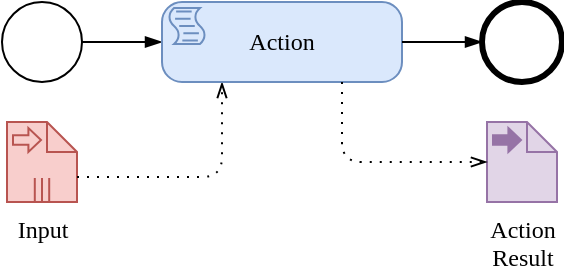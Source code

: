 <mxfile version="15.5.0" type="github" pages="15">
  <diagram name="action" id="ZmgsTJwCSUVpYqHxVXld">
    <mxGraphModel dx="786" dy="690" grid="1" gridSize="10" guides="1" tooltips="1" connect="1" arrows="1" fold="1" page="1" pageScale="1" pageWidth="827" pageHeight="1169" math="0" shadow="0">
      <root>
        <mxCell id="64gPIfemIm8wBGfhmk---0" />
        <mxCell id="64gPIfemIm8wBGfhmk---1" parent="64gPIfemIm8wBGfhmk---0" />
        <mxCell id="64gPIfemIm8wBGfhmk---2" value="Input" style="shape=mxgraph.bpmn.data;labelPosition=center;verticalLabelPosition=bottom;align=center;verticalAlign=top;whiteSpace=wrap;size=15;html=1;bpmnTransferType=input;isCollection=1;fillColor=#f8cecc;strokeColor=#b85450;fontFamily=Verdana;" vertex="1" parent="64gPIfemIm8wBGfhmk---1">
          <mxGeometry x="242.5" y="240" width="35" height="40" as="geometry" />
        </mxCell>
        <mxCell id="64gPIfemIm8wBGfhmk---3" value="" style="edgeStyle=elbowEdgeStyle;fontSize=12;html=1;endFill=0;startFill=0;endSize=6;startSize=6;dashed=1;dashPattern=1 4;endArrow=openThin;startArrow=none;exitX=0;exitY=0;exitDx=35;exitDy=27.5;exitPerimeter=0;entryX=0.25;entryY=1;entryDx=0;entryDy=0;entryPerimeter=0;" edge="1" parent="64gPIfemIm8wBGfhmk---1" source="64gPIfemIm8wBGfhmk---2" target="64gPIfemIm8wBGfhmk---13">
          <mxGeometry width="160" relative="1" as="geometry">
            <mxPoint x="320" y="270" as="sourcePoint" />
            <mxPoint x="400" y="260" as="targetPoint" />
            <Array as="points">
              <mxPoint x="350" y="250" />
              <mxPoint x="320" y="260" />
              <mxPoint x="350" y="310" />
              <mxPoint x="380" y="290" />
            </Array>
          </mxGeometry>
        </mxCell>
        <mxCell id="64gPIfemIm8wBGfhmk---4" value="" style="points=[[0.145,0.145,0],[0.5,0,0],[0.855,0.145,0],[1,0.5,0],[0.855,0.855,0],[0.5,1,0],[0.145,0.855,0],[0,0.5,0]];shape=mxgraph.bpmn.event;html=1;verticalLabelPosition=bottom;labelBackgroundColor=#ffffff;verticalAlign=top;align=center;perimeter=ellipsePerimeter;outlineConnect=0;aspect=fixed;outline=standard;symbol=general;" vertex="1" parent="64gPIfemIm8wBGfhmk---1">
          <mxGeometry x="240" y="180" width="40" height="40" as="geometry" />
        </mxCell>
        <mxCell id="64gPIfemIm8wBGfhmk---5" value="" style="edgeStyle=elbowEdgeStyle;fontSize=12;html=1;endArrow=blockThin;endFill=1;exitX=1;exitY=0.5;exitDx=0;exitDy=0;exitPerimeter=0;entryX=0;entryY=0.5;entryDx=0;entryDy=0;entryPerimeter=0;" edge="1" parent="64gPIfemIm8wBGfhmk---1" source="64gPIfemIm8wBGfhmk---4" target="64gPIfemIm8wBGfhmk---13">
          <mxGeometry width="160" relative="1" as="geometry">
            <mxPoint x="320" y="270" as="sourcePoint" />
            <mxPoint x="330" y="200" as="targetPoint" />
          </mxGeometry>
        </mxCell>
        <mxCell id="64gPIfemIm8wBGfhmk---13" value="Action" style="points=[[0.25,0,0],[0.5,0,0],[0.75,0,0],[1,0.25,0],[1,0.5,0],[1,0.75,0],[0.75,1,0],[0.5,1,0],[0.25,1,0],[0,0.75,0],[0,0.5,0],[0,0.25,0]];shape=mxgraph.bpmn.task;whiteSpace=wrap;rectStyle=rounded;size=10;taskMarker=script;fillColor=#dae8fc;strokeColor=#6c8ebf;fontFamily=Verdana;" vertex="1" parent="64gPIfemIm8wBGfhmk---1">
          <mxGeometry x="320" y="180" width="120" height="40" as="geometry" />
        </mxCell>
        <mxCell id="64gPIfemIm8wBGfhmk---17" value="" style="points=[[0.145,0.145,0],[0.5,0,0],[0.855,0.145,0],[1,0.5,0],[0.855,0.855,0],[0.5,1,0],[0.145,0.855,0],[0,0.5,0]];shape=mxgraph.bpmn.event;html=1;verticalLabelPosition=bottom;labelBackgroundColor=#ffffff;verticalAlign=top;align=center;perimeter=ellipsePerimeter;outlineConnect=0;aspect=fixed;outline=end;symbol=terminate2;" vertex="1" parent="64gPIfemIm8wBGfhmk---1">
          <mxGeometry x="480" y="180" width="40" height="40" as="geometry" />
        </mxCell>
        <mxCell id="64gPIfemIm8wBGfhmk---18" value="" style="edgeStyle=elbowEdgeStyle;fontSize=12;html=1;endArrow=blockThin;endFill=1;exitX=1;exitY=0.5;exitDx=0;exitDy=0;exitPerimeter=0;entryX=0;entryY=0.5;entryDx=0;entryDy=0;entryPerimeter=0;" edge="1" parent="64gPIfemIm8wBGfhmk---1" source="64gPIfemIm8wBGfhmk---13" target="64gPIfemIm8wBGfhmk---17">
          <mxGeometry width="160" relative="1" as="geometry">
            <mxPoint x="290" y="590" as="sourcePoint" />
            <mxPoint x="330" y="590" as="targetPoint" />
          </mxGeometry>
        </mxCell>
        <mxCell id="64gPIfemIm8wBGfhmk---34" value="Action Result" style="shape=mxgraph.bpmn.data;labelPosition=center;verticalLabelPosition=bottom;align=center;verticalAlign=top;whiteSpace=wrap;size=15;html=1;bpmnTransferType=output;fillColor=#e1d5e7;strokeColor=#9673a6;fontFamily=Verdana;" vertex="1" parent="64gPIfemIm8wBGfhmk---1">
          <mxGeometry x="482.5" y="240" width="35" height="40" as="geometry" />
        </mxCell>
        <mxCell id="64gPIfemIm8wBGfhmk---35" value="" style="edgeStyle=elbowEdgeStyle;fontSize=12;html=1;endFill=0;startFill=0;endSize=6;startSize=6;dashed=1;dashPattern=1 4;endArrow=openThin;startArrow=none;exitX=0.75;exitY=1;exitDx=0;exitDy=0;exitPerimeter=0;entryX=0;entryY=0.5;entryDx=0;entryDy=0;entryPerimeter=0;" edge="1" parent="64gPIfemIm8wBGfhmk---1" source="64gPIfemIm8wBGfhmk---13" target="64gPIfemIm8wBGfhmk---34">
          <mxGeometry width="160" relative="1" as="geometry">
            <mxPoint x="285" y="347.5" as="sourcePoint" />
            <mxPoint x="470" y="340" as="targetPoint" />
            <Array as="points">
              <mxPoint x="410" y="280" />
              <mxPoint x="390" y="300" />
            </Array>
          </mxGeometry>
        </mxCell>
      </root>
    </mxGraphModel>
  </diagram>
  <diagram name="dataOp" id="CG3BJu0UHaNjeeqR862J">
    <mxGraphModel dx="786" dy="690" grid="1" gridSize="10" guides="1" tooltips="1" connect="1" arrows="1" fold="1" page="1" pageScale="1" pageWidth="827" pageHeight="1169" math="0" shadow="0">
      <root>
        <mxCell id="mtPQD3GBz3dvf0cSw5bS-0" />
        <mxCell id="mtPQD3GBz3dvf0cSw5bS-1" parent="mtPQD3GBz3dvf0cSw5bS-0" />
        <mxCell id="mtPQD3GBz3dvf0cSw5bS-6" value="Input" style="shape=mxgraph.bpmn.data;labelPosition=center;verticalLabelPosition=bottom;align=center;verticalAlign=top;whiteSpace=wrap;size=15;html=1;bpmnTransferType=input;isCollection=1;fillColor=#f8cecc;strokeColor=#b85450;fontFamily=Verdana;" vertex="1" parent="mtPQD3GBz3dvf0cSw5bS-1">
          <mxGeometry x="242.5" y="620" width="35" height="40" as="geometry" />
        </mxCell>
        <mxCell id="mtPQD3GBz3dvf0cSw5bS-7" value="" style="edgeStyle=elbowEdgeStyle;fontSize=12;html=1;endFill=0;startFill=0;endSize=6;startSize=6;dashed=1;dashPattern=1 4;endArrow=openThin;startArrow=none;exitX=0;exitY=0;exitDx=40;exitDy=37.5;exitPerimeter=0;entryX=0.25;entryY=1;entryDx=0;entryDy=0;entryPerimeter=0;" edge="1" parent="mtPQD3GBz3dvf0cSw5bS-1" source="mtPQD3GBz3dvf0cSw5bS-6" target="mtPQD3GBz3dvf0cSw5bS-11">
          <mxGeometry width="160" relative="1" as="geometry">
            <mxPoint x="320" y="650" as="sourcePoint" />
            <mxPoint x="410" y="640" as="targetPoint" />
            <Array as="points">
              <mxPoint x="350" y="660" />
            </Array>
          </mxGeometry>
        </mxCell>
        <mxCell id="mtPQD3GBz3dvf0cSw5bS-8" value="" style="points=[[0.145,0.145,0],[0.5,0,0],[0.855,0.145,0],[1,0.5,0],[0.855,0.855,0],[0.5,1,0],[0.145,0.855,0],[0,0.5,0]];shape=mxgraph.bpmn.event;html=1;verticalLabelPosition=bottom;labelBackgroundColor=#ffffff;verticalAlign=top;align=center;perimeter=ellipsePerimeter;outlineConnect=0;aspect=fixed;outline=standard;symbol=general;" vertex="1" parent="mtPQD3GBz3dvf0cSw5bS-1">
          <mxGeometry x="240" y="560" width="40" height="40" as="geometry" />
        </mxCell>
        <mxCell id="mtPQD3GBz3dvf0cSw5bS-9" value="" style="edgeStyle=elbowEdgeStyle;fontSize=12;html=1;endArrow=blockThin;endFill=1;exitX=1;exitY=0.5;exitDx=0;exitDy=0;exitPerimeter=0;entryX=0;entryY=0.5;entryDx=0;entryDy=0;entryPerimeter=0;" edge="1" parent="mtPQD3GBz3dvf0cSw5bS-1" source="mtPQD3GBz3dvf0cSw5bS-8" target="mtPQD3GBz3dvf0cSw5bS-11">
          <mxGeometry width="160" relative="1" as="geometry">
            <mxPoint x="320" y="650" as="sourcePoint" />
            <mxPoint x="330" y="580" as="targetPoint" />
          </mxGeometry>
        </mxCell>
        <mxCell id="mtPQD3GBz3dvf0cSw5bS-10" value="Subflow" style="points=[[0.25,0,0],[0.5,0,0],[0.75,0,0],[1,0.25,0],[1,0.5,0],[1,0.75,0],[0.75,1,0],[0.5,1,0],[0.25,1,0],[0,0.75,0],[0,0.5,0],[0,0.25,0]];shape=mxgraph.bpmn.task;whiteSpace=wrap;rectStyle=rounded;size=10;taskMarker=abstract;isLoopSub=1;fillColor=#d5e8d4;strokeColor=#82b366;fontFamily=Verdana;" vertex="1" parent="mtPQD3GBz3dvf0cSw5bS-1">
          <mxGeometry x="480" y="560" width="120" height="40" as="geometry" />
        </mxCell>
        <mxCell id="mtPQD3GBz3dvf0cSw5bS-11" value="Data Operation" style="points=[[0.25,0,0],[0.5,0,0],[0.75,0,0],[1,0.25,0],[1,0.5,0],[1,0.75,0],[0.75,1,0],[0.5,1,0],[0.25,1,0],[0,0.75,0],[0,0.5,0],[0,0.25,0]];shape=mxgraph.bpmn.task;whiteSpace=wrap;rectStyle=rounded;size=10;taskMarker=businessRule;fillColor=#fff2cc;strokeColor=#d6b656;fontFamily=Verdana;" vertex="1" parent="mtPQD3GBz3dvf0cSw5bS-1">
          <mxGeometry x="320" y="560" width="120" height="40" as="geometry" />
        </mxCell>
        <mxCell id="mtPQD3GBz3dvf0cSw5bS-12" value="" style="edgeStyle=elbowEdgeStyle;fontSize=12;html=1;endArrow=blockThin;endFill=1;exitX=1;exitY=0.5;exitDx=0;exitDy=0;exitPerimeter=0;entryX=0;entryY=0.5;entryDx=0;entryDy=0;entryPerimeter=0;" edge="1" parent="mtPQD3GBz3dvf0cSw5bS-1" source="mtPQD3GBz3dvf0cSw5bS-11" target="mtPQD3GBz3dvf0cSw5bS-10">
          <mxGeometry width="160" relative="1" as="geometry">
            <mxPoint x="290" y="590" as="sourcePoint" />
            <mxPoint x="340" y="590" as="targetPoint" />
          </mxGeometry>
        </mxCell>
        <mxCell id="mtPQD3GBz3dvf0cSw5bS-14" value="Results" style="shape=mxgraph.bpmn.data;labelPosition=center;verticalLabelPosition=bottom;align=center;verticalAlign=top;whiteSpace=wrap;size=15;html=1;bpmnTransferType=none;isCollection=1;fillColor=#f8cecc;strokeColor=#b85450;fontFamily=Verdana;" vertex="1" parent="mtPQD3GBz3dvf0cSw5bS-1">
          <mxGeometry x="442.5" y="620" width="35" height="40" as="geometry" />
        </mxCell>
        <mxCell id="mtPQD3GBz3dvf0cSw5bS-15" value="" style="edgeStyle=elbowEdgeStyle;fontSize=12;html=1;endFill=0;startFill=0;endSize=6;startSize=6;dashed=1;dashPattern=1 4;endArrow=openThin;startArrow=none;entryX=0.25;entryY=1;entryDx=0;entryDy=0;entryPerimeter=0;exitX=0;exitY=0;exitDx=35;exitDy=27.5;exitPerimeter=0;" edge="1" parent="mtPQD3GBz3dvf0cSw5bS-1" source="mtPQD3GBz3dvf0cSw5bS-14" target="mtPQD3GBz3dvf0cSw5bS-10">
          <mxGeometry width="160" relative="1" as="geometry">
            <mxPoint x="500" y="670" as="sourcePoint" />
            <mxPoint x="360" y="630" as="targetPoint" />
            <Array as="points">
              <mxPoint x="510" y="640" />
              <mxPoint x="500" y="630" />
              <mxPoint x="510" y="670" />
            </Array>
          </mxGeometry>
        </mxCell>
        <mxCell id="mtPQD3GBz3dvf0cSw5bS-16" value="" style="edgeStyle=elbowEdgeStyle;fontSize=12;html=1;endFill=0;startFill=0;endSize=6;startSize=6;dashed=1;dashPattern=1 4;endArrow=none;startArrow=none;exitX=0.75;exitY=1;exitDx=0;exitDy=0;exitPerimeter=0;entryX=0;entryY=0.5;entryDx=0;entryDy=0;entryPerimeter=0;" edge="1" parent="mtPQD3GBz3dvf0cSw5bS-1" source="mtPQD3GBz3dvf0cSw5bS-11" target="mtPQD3GBz3dvf0cSw5bS-14">
          <mxGeometry width="160" relative="1" as="geometry">
            <mxPoint x="320" y="650" as="sourcePoint" />
            <mxPoint x="480" y="650" as="targetPoint" />
            <Array as="points">
              <mxPoint x="410" y="630" />
              <mxPoint x="410" y="670" />
            </Array>
          </mxGeometry>
        </mxCell>
        <mxCell id="mtPQD3GBz3dvf0cSw5bS-19" value="" style="points=[[0.145,0.145,0],[0.5,0,0],[0.855,0.145,0],[1,0.5,0],[0.855,0.855,0],[0.5,1,0],[0.145,0.855,0],[0,0.5,0]];shape=mxgraph.bpmn.event;html=1;verticalLabelPosition=bottom;labelBackgroundColor=#ffffff;verticalAlign=top;align=center;perimeter=ellipsePerimeter;outlineConnect=0;aspect=fixed;outline=end;symbol=terminate2;" vertex="1" parent="mtPQD3GBz3dvf0cSw5bS-1">
          <mxGeometry x="640" y="560" width="40" height="40" as="geometry" />
        </mxCell>
        <mxCell id="mtPQD3GBz3dvf0cSw5bS-20" value="" style="edgeStyle=elbowEdgeStyle;fontSize=12;html=1;endArrow=blockThin;endFill=1;exitX=1;exitY=0.5;exitDx=0;exitDy=0;exitPerimeter=0;entryX=0;entryY=0.5;entryDx=0;entryDy=0;entryPerimeter=0;" edge="1" parent="mtPQD3GBz3dvf0cSw5bS-1" source="mtPQD3GBz3dvf0cSw5bS-10" target="mtPQD3GBz3dvf0cSw5bS-19">
          <mxGeometry width="160" relative="1" as="geometry">
            <mxPoint x="450" y="210" as="sourcePoint" />
            <mxPoint x="650" y="210" as="targetPoint" />
          </mxGeometry>
        </mxCell>
        <mxCell id="mtPQD3GBz3dvf0cSw5bS-36" value="Action Result" style="shape=mxgraph.bpmn.data;labelPosition=center;verticalLabelPosition=bottom;align=center;verticalAlign=top;whiteSpace=wrap;size=15;html=1;bpmnTransferType=output;fillColor=#e1d5e7;strokeColor=#9673a6;fontFamily=Verdana;" vertex="1" parent="mtPQD3GBz3dvf0cSw5bS-1">
          <mxGeometry x="642.5" y="620" width="35" height="40" as="geometry" />
        </mxCell>
        <mxCell id="mtPQD3GBz3dvf0cSw5bS-37" value="" style="edgeStyle=elbowEdgeStyle;fontSize=12;html=1;endFill=0;startFill=0;endSize=6;startSize=6;dashed=1;dashPattern=1 4;endArrow=openThin;startArrow=none;exitX=0.75;exitY=1;exitDx=0;exitDy=0;exitPerimeter=0;entryX=0;entryY=0.5;entryDx=0;entryDy=0;entryPerimeter=0;" edge="1" parent="mtPQD3GBz3dvf0cSw5bS-1" source="mtPQD3GBz3dvf0cSw5bS-10" target="mtPQD3GBz3dvf0cSw5bS-36">
          <mxGeometry width="160" relative="1" as="geometry">
            <mxPoint x="570" y="640" as="sourcePoint" />
            <mxPoint x="630" y="740" as="targetPoint" />
            <Array as="points">
              <mxPoint x="570" y="630" />
              <mxPoint x="600" y="650" />
              <mxPoint x="570" y="680" />
              <mxPoint x="550" y="700" />
            </Array>
          </mxGeometry>
        </mxCell>
      </root>
    </mxGraphModel>
  </diagram>
  <diagram name="cascade" id="fnlIFxWtWbIrR6_deu8_">
    <mxGraphModel dx="786" dy="747" grid="1" gridSize="10" guides="1" tooltips="1" connect="1" arrows="1" fold="1" page="1" pageScale="1" pageWidth="827" pageHeight="1169" math="0" shadow="0">
      <root>
        <mxCell id="zXGwlDafOcHtamIXxRvb-0" />
        <mxCell id="zXGwlDafOcHtamIXxRvb-1" parent="zXGwlDafOcHtamIXxRvb-0" />
        <mxCell id="zXGwlDafOcHtamIXxRvb-21" value="" style="edgeStyle=elbowEdgeStyle;fontSize=12;html=1;endFill=0;startFill=0;endSize=6;startSize=6;dashed=1;dashPattern=1 4;endArrow=openThin;startArrow=none;exitX=0;exitY=0;exitDx=35;exitDy=27.5;exitPerimeter=0;entryX=0.25;entryY=1;entryDx=0;entryDy=0;entryPerimeter=0;" edge="1" parent="zXGwlDafOcHtamIXxRvb-1" source="zXGwlDafOcHtamIXxRvb-40" target="zXGwlDafOcHtamIXxRvb-24">
          <mxGeometry width="160" relative="1" as="geometry">
            <mxPoint x="320" y="1030" as="sourcePoint" />
            <mxPoint x="350" y="1000" as="targetPoint" />
            <Array as="points">
              <mxPoint x="350" y="1040" />
            </Array>
          </mxGeometry>
        </mxCell>
        <mxCell id="zXGwlDafOcHtamIXxRvb-22" value="" style="points=[[0.145,0.145,0],[0.5,0,0],[0.855,0.145,0],[1,0.5,0],[0.855,0.855,0],[0.5,1,0],[0.145,0.855,0],[0,0.5,0]];shape=mxgraph.bpmn.event;html=1;verticalLabelPosition=bottom;labelBackgroundColor=#ffffff;verticalAlign=top;align=center;perimeter=ellipsePerimeter;outlineConnect=0;aspect=fixed;outline=standard;symbol=general;" vertex="1" parent="zXGwlDafOcHtamIXxRvb-1">
          <mxGeometry x="240" y="940" width="40" height="40" as="geometry" />
        </mxCell>
        <mxCell id="zXGwlDafOcHtamIXxRvb-23" value="" style="edgeStyle=elbowEdgeStyle;fontSize=12;html=1;endArrow=blockThin;endFill=1;exitX=1;exitY=0.5;exitDx=0;exitDy=0;exitPerimeter=0;entryX=0;entryY=0.5;entryDx=0;entryDy=0;entryPerimeter=0;" edge="1" parent="zXGwlDafOcHtamIXxRvb-1" source="zXGwlDafOcHtamIXxRvb-22" target="zXGwlDafOcHtamIXxRvb-24">
          <mxGeometry width="160" relative="1" as="geometry">
            <mxPoint x="320" y="1030" as="sourcePoint" />
            <mxPoint x="320" y="960" as="targetPoint" />
          </mxGeometry>
        </mxCell>
        <mxCell id="zXGwlDafOcHtamIXxRvb-24" value="Subflow" style="points=[[0.25,0,0],[0.5,0,0],[0.75,0,0],[1,0.25,0],[1,0.5,0],[1,0.75,0],[0.75,1,0],[0.5,1,0],[0.25,1,0],[0,0.75,0],[0,0.5,0],[0,0.25,0]];shape=mxgraph.bpmn.task;whiteSpace=wrap;rectStyle=rounded;size=10;taskMarker=abstract;isLoopSub=1;fillColor=#d5e8d4;strokeColor=#82b366;fontFamily=Verdana;" vertex="1" parent="zXGwlDafOcHtamIXxRvb-1">
          <mxGeometry x="320" y="940" width="120" height="40" as="geometry" />
        </mxCell>
        <mxCell id="zXGwlDafOcHtamIXxRvb-25" value="" style="edgeStyle=elbowEdgeStyle;fontSize=12;html=1;endArrow=blockThin;endFill=1;exitX=1;exitY=0.5;exitDx=0;exitDy=0;exitPerimeter=0;entryX=0;entryY=0.5;entryDx=0;entryDy=0;entryPerimeter=0;" edge="1" parent="zXGwlDafOcHtamIXxRvb-1" source="zXGwlDafOcHtamIXxRvb-24" target="zXGwlDafOcHtamIXxRvb-30">
          <mxGeometry width="160" relative="1" as="geometry">
            <mxPoint x="440" y="960" as="sourcePoint" />
            <mxPoint x="340" y="970" as="targetPoint" />
          </mxGeometry>
        </mxCell>
        <mxCell id="zXGwlDafOcHtamIXxRvb-26" value="" style="edgeStyle=elbowEdgeStyle;fontSize=12;html=1;endFill=0;startFill=0;endSize=6;startSize=6;dashed=1;dashPattern=1 4;endArrow=openThin;startArrow=none;exitX=0;exitY=0;exitDx=33.75;exitDy=27.5;exitPerimeter=0;entryX=0.25;entryY=1;entryDx=0;entryDy=0;entryPerimeter=0;" edge="1" parent="zXGwlDafOcHtamIXxRvb-1" source="zXGwlDafOcHtamIXxRvb-39" target="zXGwlDafOcHtamIXxRvb-30">
          <mxGeometry width="160" relative="1" as="geometry">
            <mxPoint x="290" y="1107.5" as="sourcePoint" />
            <mxPoint x="390" y="1060" as="targetPoint" />
            <Array as="points">
              <mxPoint x="510" y="1030" />
              <mxPoint x="580" y="880" />
              <mxPoint x="550" y="880" />
              <mxPoint x="400" y="1060" />
              <mxPoint x="510" y="1050" />
            </Array>
          </mxGeometry>
        </mxCell>
        <mxCell id="zXGwlDafOcHtamIXxRvb-27" value="" style="edgeStyle=elbowEdgeStyle;fontSize=12;html=1;endFill=0;startFill=0;endSize=6;startSize=6;dashed=1;dashPattern=1 4;endArrow=none;startArrow=none;exitX=0.75;exitY=1;exitDx=0;exitDy=0;exitPerimeter=0;entryX=0;entryY=0.5;entryDx=0;entryDy=0;entryPerimeter=0;" edge="1" parent="zXGwlDafOcHtamIXxRvb-1" source="zXGwlDafOcHtamIXxRvb-24" target="zXGwlDafOcHtamIXxRvb-39">
          <mxGeometry width="160" relative="1" as="geometry">
            <mxPoint x="410" y="1000" as="sourcePoint" />
            <mxPoint x="480" y="1030" as="targetPoint" />
            <Array as="points">
              <mxPoint x="410" y="1010" />
              <mxPoint x="420" y="1030" />
              <mxPoint x="410" y="1050" />
            </Array>
          </mxGeometry>
        </mxCell>
        <mxCell id="zXGwlDafOcHtamIXxRvb-28" value="" style="points=[[0.145,0.145,0],[0.5,0,0],[0.855,0.145,0],[1,0.5,0],[0.855,0.855,0],[0.5,1,0],[0.145,0.855,0],[0,0.5,0]];shape=mxgraph.bpmn.event;html=1;verticalLabelPosition=bottom;labelBackgroundColor=#ffffff;verticalAlign=top;align=center;perimeter=ellipsePerimeter;outlineConnect=0;aspect=fixed;outline=end;symbol=terminate2;" vertex="1" parent="zXGwlDafOcHtamIXxRvb-1">
          <mxGeometry x="640" y="940" width="40" height="40" as="geometry" />
        </mxCell>
        <mxCell id="zXGwlDafOcHtamIXxRvb-29" value="" style="edgeStyle=elbowEdgeStyle;fontSize=12;html=1;endArrow=blockThin;endFill=1;exitX=1;exitY=0.5;exitDx=0;exitDy=0;exitPerimeter=0;entryX=0;entryY=0.5;entryDx=0;entryDy=0;entryPerimeter=0;" edge="1" parent="zXGwlDafOcHtamIXxRvb-1" source="zXGwlDafOcHtamIXxRvb-30" target="zXGwlDafOcHtamIXxRvb-28">
          <mxGeometry width="160" relative="1" as="geometry">
            <mxPoint x="450" y="590" as="sourcePoint" />
            <mxPoint x="650" y="590" as="targetPoint" />
          </mxGeometry>
        </mxCell>
        <mxCell id="zXGwlDafOcHtamIXxRvb-30" value="Action" style="points=[[0.25,0,0],[0.5,0,0],[0.75,0,0],[1,0.25,0],[1,0.5,0],[1,0.75,0],[0.75,1,0],[0.5,1,0],[0.25,1,0],[0,0.75,0],[0,0.5,0],[0,0.25,0]];shape=mxgraph.bpmn.task;whiteSpace=wrap;rectStyle=rounded;size=10;taskMarker=script;fillColor=#dae8fc;strokeColor=#6c8ebf;fontFamily=Verdana;" vertex="1" parent="zXGwlDafOcHtamIXxRvb-1">
          <mxGeometry x="480" y="940" width="120" height="40" as="geometry" />
        </mxCell>
        <mxCell id="zXGwlDafOcHtamIXxRvb-38" value="" style="edgeStyle=elbowEdgeStyle;fontSize=12;html=1;endFill=0;startFill=0;endSize=6;startSize=6;dashed=1;dashPattern=1 4;endArrow=openThin;startArrow=none;exitX=0.75;exitY=1;exitDx=0;exitDy=0;exitPerimeter=0;entryX=0;entryY=0.5;entryDx=0;entryDy=0;entryPerimeter=0;" edge="1" parent="zXGwlDafOcHtamIXxRvb-1" source="zXGwlDafOcHtamIXxRvb-30" target="zXGwlDafOcHtamIXxRvb-41">
          <mxGeometry width="160" relative="1" as="geometry">
            <mxPoint x="570" y="1020" as="sourcePoint" />
            <mxPoint x="645" y="1090" as="targetPoint" />
            <Array as="points">
              <mxPoint x="570" y="1000" />
              <mxPoint x="570" y="1080" />
              <mxPoint x="550" y="1100" />
            </Array>
          </mxGeometry>
        </mxCell>
        <mxCell id="zXGwlDafOcHtamIXxRvb-39" value="Action Result" style="shape=mxgraph.bpmn.data;labelPosition=center;verticalLabelPosition=bottom;align=center;verticalAlign=top;whiteSpace=wrap;size=15;html=1;fillColor=#e1d5e7;strokeColor=#9673a6;fontFamily=Verdana;" vertex="1" parent="zXGwlDafOcHtamIXxRvb-1">
          <mxGeometry x="443.13" y="1000" width="33.75" height="40" as="geometry" />
        </mxCell>
        <mxCell id="zXGwlDafOcHtamIXxRvb-40" value="Input" style="shape=mxgraph.bpmn.data;labelPosition=center;verticalLabelPosition=bottom;align=center;verticalAlign=top;whiteSpace=wrap;size=15;html=1;bpmnTransferType=input;isCollection=1;fillColor=#f8cecc;strokeColor=#b85450;fontFamily=Verdana;" vertex="1" parent="zXGwlDafOcHtamIXxRvb-1">
          <mxGeometry x="242.5" y="1000" width="35" height="40" as="geometry" />
        </mxCell>
        <mxCell id="zXGwlDafOcHtamIXxRvb-41" value="Cascade Action Result" style="shape=mxgraph.bpmn.data;labelPosition=center;verticalLabelPosition=bottom;align=center;verticalAlign=top;whiteSpace=wrap;size=15;html=1;bpmnTransferType=output;fillColor=#e1d5e7;strokeColor=#9673a6;fontFamily=Verdana;" vertex="1" parent="zXGwlDafOcHtamIXxRvb-1">
          <mxGeometry x="642.5" y="1000" width="35" height="40" as="geometry" />
        </mxCell>
      </root>
    </mxGraphModel>
  </diagram>
  <diagram name="forEach" id="QitO579372CH9NmkdHUQ">
    <mxGraphModel dx="786" dy="747" grid="1" gridSize="10" guides="1" tooltips="1" connect="1" arrows="1" fold="1" page="1" pageScale="1" pageWidth="827" pageHeight="1169" math="0" shadow="0">
      <root>
        <mxCell id="ShbDKrCvpHO8_BGKxu80-0" />
        <mxCell id="ShbDKrCvpHO8_BGKxu80-1" parent="ShbDKrCvpHO8_BGKxu80-0" />
        <mxCell id="ShbDKrCvpHO8_BGKxu80-2" value="Input" style="shape=mxgraph.bpmn.data;labelPosition=center;verticalLabelPosition=bottom;align=center;verticalAlign=top;whiteSpace=wrap;size=15;html=1;bpmnTransferType=input;isCollection=1;fillColor=#f8cecc;strokeColor=#b85450;" vertex="1" parent="ShbDKrCvpHO8_BGKxu80-1">
          <mxGeometry x="142.5" y="280" width="35" height="40" as="geometry" />
        </mxCell>
        <mxCell id="ShbDKrCvpHO8_BGKxu80-3" value="" style="edgeStyle=elbowEdgeStyle;fontSize=12;html=1;endFill=0;startFill=0;endSize=6;startSize=6;dashed=1;dashPattern=1 4;endArrow=openThin;startArrow=none;entryX=0.25;entryY=1;entryDx=0;entryDy=0;entryPerimeter=0;exitX=0;exitY=0;exitDx=35;exitDy=27.5;exitPerimeter=0;" edge="1" parent="ShbDKrCvpHO8_BGKxu80-1" source="ShbDKrCvpHO8_BGKxu80-2" target="ShbDKrCvpHO8_BGKxu80-8">
          <mxGeometry width="160" relative="1" as="geometry">
            <mxPoint x="190" y="350" as="sourcePoint" />
            <mxPoint x="260" y="400" as="targetPoint" />
            <Array as="points">
              <mxPoint x="260" y="300" />
              <mxPoint x="220" y="300" />
              <mxPoint x="260" y="330" />
              <mxPoint x="270" y="348" />
              <mxPoint x="290" y="390" />
            </Array>
          </mxGeometry>
        </mxCell>
        <mxCell id="ShbDKrCvpHO8_BGKxu80-4" value="" style="points=[[0.145,0.145,0],[0.5,0,0],[0.855,0.145,0],[1,0.5,0],[0.855,0.855,0],[0.5,1,0],[0.145,0.855,0],[0,0.5,0]];shape=mxgraph.bpmn.event;html=1;verticalLabelPosition=bottom;labelBackgroundColor=#ffffff;verticalAlign=top;align=center;perimeter=ellipsePerimeter;outlineConnect=0;aspect=fixed;outline=standard;symbol=general;" vertex="1" parent="ShbDKrCvpHO8_BGKxu80-1">
          <mxGeometry x="140" y="220" width="40" height="40" as="geometry" />
        </mxCell>
        <mxCell id="ShbDKrCvpHO8_BGKxu80-5" value="" style="edgeStyle=elbowEdgeStyle;fontSize=12;html=1;endArrow=blockThin;endFill=1;exitX=1;exitY=0.5;exitDx=0;exitDy=0;exitPerimeter=0;entryX=0;entryY=0.5;entryDx=0;entryDy=0;entryPerimeter=0;" edge="1" parent="ShbDKrCvpHO8_BGKxu80-1" source="ShbDKrCvpHO8_BGKxu80-4" target="ShbDKrCvpHO8_BGKxu80-8">
          <mxGeometry width="160" relative="1" as="geometry">
            <mxPoint x="230" y="310" as="sourcePoint" />
            <mxPoint x="230" y="240" as="targetPoint" />
          </mxGeometry>
        </mxCell>
        <mxCell id="ShbDKrCvpHO8_BGKxu80-6" value="" style="edgeStyle=elbowEdgeStyle;fontSize=12;html=1;endArrow=blockThin;endFill=1;exitX=1;exitY=0.5;exitDx=0;exitDy=0;exitPerimeter=0;entryX=0;entryY=0.5;entryDx=0;entryDy=0;entryPerimeter=0;" edge="1" parent="ShbDKrCvpHO8_BGKxu80-1" source="ShbDKrCvpHO8_BGKxu80-8" target="ShbDKrCvpHO8_BGKxu80-7">
          <mxGeometry width="160" relative="1" as="geometry">
            <mxPoint x="350" y="240" as="sourcePoint" />
            <mxPoint x="390" y="240" as="targetPoint" />
          </mxGeometry>
        </mxCell>
        <mxCell id="ShbDKrCvpHO8_BGKxu80-7" value="" style="points=[[0.145,0.145,0],[0.5,0,0],[0.855,0.145,0],[1,0.5,0],[0.855,0.855,0],[0.5,1,0],[0.145,0.855,0],[0,0.5,0]];shape=mxgraph.bpmn.event;html=1;verticalLabelPosition=bottom;labelBackgroundColor=#ffffff;verticalAlign=top;align=center;perimeter=ellipsePerimeter;outlineConnect=0;aspect=fixed;outline=end;symbol=terminate2;" vertex="1" parent="ShbDKrCvpHO8_BGKxu80-1">
          <mxGeometry x="389" y="220" width="40" height="40" as="geometry" />
        </mxCell>
        <mxCell id="ShbDKrCvpHO8_BGKxu80-8" value="Subflow" style="points=[[0.25,0,0],[0.5,0,0],[0.75,0,0],[1,0.25,0],[1,0.5,0],[1,0.75,0],[0.75,1,0],[0.5,1,0],[0.25,1,0],[0,0.75,0],[0,0.5,0],[0,0.25,0]];shape=mxgraph.bpmn.task;whiteSpace=wrap;rectStyle=rounded;size=10;taskMarker=abstract;isLoopSub=1;isLoopMultiParallel=1;fillColor=#d5e8d4;strokeColor=#82b366;" vertex="1" parent="ShbDKrCvpHO8_BGKxu80-1">
          <mxGeometry x="230" y="220" width="120" height="40" as="geometry" />
        </mxCell>
        <mxCell id="ShbDKrCvpHO8_BGKxu80-9" value="&lt;font style=&quot;font-size: 21px&quot;&gt;ForEach&lt;br&gt;&lt;/font&gt;" style="text;html=1;strokeColor=none;fillColor=none;align=center;verticalAlign=middle;whiteSpace=wrap;rounded=0;" vertex="1" parent="ShbDKrCvpHO8_BGKxu80-1">
          <mxGeometry x="205" y="150" width="170" height="20" as="geometry" />
        </mxCell>
        <mxCell id="ShbDKrCvpHO8_BGKxu80-10" value="Action Results" style="shape=mxgraph.bpmn.data;labelPosition=center;verticalLabelPosition=bottom;align=center;verticalAlign=top;whiteSpace=wrap;size=15;html=1;bpmnTransferType=output;isCollection=1;fillColor=#e1d5e7;strokeColor=#9673a6;" vertex="1" parent="ShbDKrCvpHO8_BGKxu80-1">
          <mxGeometry x="391" y="280" width="36" height="40" as="geometry" />
        </mxCell>
        <mxCell id="ShbDKrCvpHO8_BGKxu80-11" value="" style="edgeStyle=elbowEdgeStyle;fontSize=12;html=1;endFill=0;startFill=0;endSize=6;startSize=6;dashed=1;dashPattern=1 4;endArrow=openThin;startArrow=none;exitX=0.75;exitY=1;exitDx=0;exitDy=0;exitPerimeter=0;entryX=0;entryY=0.5;entryDx=0;entryDy=0;entryPerimeter=0;" edge="1" parent="ShbDKrCvpHO8_BGKxu80-1" source="ShbDKrCvpHO8_BGKxu80-8" target="ShbDKrCvpHO8_BGKxu80-10">
          <mxGeometry width="160" relative="1" as="geometry">
            <mxPoint x="195" y="357.5" as="sourcePoint" />
            <mxPoint x="390" y="350" as="targetPoint" />
            <Array as="points">
              <mxPoint x="320" y="300" />
              <mxPoint x="270" y="340" />
              <mxPoint x="280" y="358" />
              <mxPoint x="300" y="400" />
            </Array>
          </mxGeometry>
        </mxCell>
        <mxCell id="ShbDKrCvpHO8_BGKxu80-13" value="" style="edgeStyle=elbowEdgeStyle;fontSize=12;html=1;endFill=0;startFill=0;endSize=6;startSize=6;dashed=1;dashPattern=1 4;endArrow=openThin;startArrow=none;exitX=0.5;exitY=0;exitDx=0;exitDy=0;exitPerimeter=0;entryX=0.25;entryY=1;entryDx=0;entryDy=0;entryPerimeter=0;elbow=vertical;" edge="1" parent="ShbDKrCvpHO8_BGKxu80-1" source="ShbDKrCvpHO8_BGKxu80-47" target="ShbDKrCvpHO8_BGKxu80-21">
          <mxGeometry width="160" relative="1" as="geometry">
            <mxPoint x="80" y="1050" as="sourcePoint" />
            <mxPoint x="240" y="960" as="targetPoint" />
            <Array as="points">
              <mxPoint x="120" y="660" />
              <mxPoint x="180" y="690" />
              <mxPoint x="90" y="710" />
              <mxPoint x="170" y="680" />
              <mxPoint x="180" y="670" />
              <mxPoint x="140" y="680" />
              <mxPoint x="90" y="790" />
              <mxPoint x="120" y="680" />
              <mxPoint x="60" y="840" />
              <mxPoint x="140" y="680" />
              <mxPoint x="70" y="920" />
              <mxPoint x="110" y="680" />
              <mxPoint x="100" y="850" />
              <mxPoint x="210" y="680" />
            </Array>
          </mxGeometry>
        </mxCell>
        <mxCell id="ShbDKrCvpHO8_BGKxu80-14" value="" style="points=[[0.145,0.145,0],[0.5,0,0],[0.855,0.145,0],[1,0.5,0],[0.855,0.855,0],[0.5,1,0],[0.145,0.855,0],[0,0.5,0]];shape=mxgraph.bpmn.event;html=1;verticalLabelPosition=bottom;labelBackgroundColor=#ffffff;verticalAlign=top;align=center;perimeter=ellipsePerimeter;outlineConnect=0;aspect=fixed;outline=standard;symbol=general;" vertex="1" parent="ShbDKrCvpHO8_BGKxu80-1">
          <mxGeometry y="720" width="40" height="40" as="geometry" />
        </mxCell>
        <mxCell id="ShbDKrCvpHO8_BGKxu80-15" value="" style="edgeStyle=elbowEdgeStyle;fontSize=12;html=1;endArrow=blockThin;endFill=1;exitX=1;exitY=0.5;exitDx=0;exitDy=0;exitPerimeter=0;entryX=0;entryY=0.5;entryDx=0;entryDy=0;entryPerimeter=0;" edge="1" parent="ShbDKrCvpHO8_BGKxu80-1" source="ShbDKrCvpHO8_BGKxu80-14" target="ShbDKrCvpHO8_BGKxu80-24">
          <mxGeometry width="160" relative="1" as="geometry">
            <mxPoint x="120" y="805" as="sourcePoint" />
            <mxPoint x="120" y="735" as="targetPoint" />
          </mxGeometry>
        </mxCell>
        <mxCell id="ShbDKrCvpHO8_BGKxu80-16" value="" style="edgeStyle=elbowEdgeStyle;fontSize=12;html=1;endArrow=blockThin;endFill=1;exitX=1;exitY=0.5;exitDx=0;exitDy=0;exitPerimeter=0;entryX=0;entryY=0.5;entryDx=0;entryDy=0;entryPerimeter=0;" edge="1" parent="ShbDKrCvpHO8_BGKxu80-1" source="ShbDKrCvpHO8_BGKxu80-29" target="ShbDKrCvpHO8_BGKxu80-17">
          <mxGeometry width="160" relative="1" as="geometry">
            <mxPoint x="790" y="595" as="sourcePoint" />
            <mxPoint x="830" y="595" as="targetPoint" />
          </mxGeometry>
        </mxCell>
        <mxCell id="ShbDKrCvpHO8_BGKxu80-17" value="" style="points=[[0.145,0.145,0],[0.5,0,0],[0.855,0.145,0],[1,0.5,0],[0.855,0.855,0],[0.5,1,0],[0.145,0.855,0],[0,0.5,0]];shape=mxgraph.bpmn.event;html=1;verticalLabelPosition=bottom;labelBackgroundColor=#ffffff;verticalAlign=top;align=center;perimeter=ellipsePerimeter;outlineConnect=0;aspect=fixed;outline=end;symbol=terminate2;" vertex="1" parent="ShbDKrCvpHO8_BGKxu80-1">
          <mxGeometry x="640" y="721" width="39" height="39" as="geometry" />
        </mxCell>
        <mxCell id="ShbDKrCvpHO8_BGKxu80-18" value="&lt;font style=&quot;font-size: 21px&quot;&gt;Parallel&lt;br&gt;&lt;/font&gt;" style="text;html=1;strokeColor=none;fillColor=none;align=center;verticalAlign=middle;whiteSpace=wrap;rounded=0;" vertex="1" parent="ShbDKrCvpHO8_BGKxu80-1">
          <mxGeometry x="205" y="520" width="170" height="20" as="geometry" />
        </mxCell>
        <mxCell id="ShbDKrCvpHO8_BGKxu80-20" value="" style="edgeStyle=elbowEdgeStyle;fontSize=12;html=1;endFill=0;startFill=0;endSize=6;startSize=6;dashed=1;dashPattern=1 4;endArrow=openThin;startArrow=none;entryX=0;entryY=0.5;entryDx=0;entryDy=0;entryPerimeter=0;exitX=0.75;exitY=1;exitDx=0;exitDy=0;exitPerimeter=0;" edge="1" parent="ShbDKrCvpHO8_BGKxu80-1" source="ShbDKrCvpHO8_BGKxu80-23" target="ShbDKrCvpHO8_BGKxu80-46">
          <mxGeometry width="160" relative="1" as="geometry">
            <mxPoint x="330" y="970" as="sourcePoint" />
            <mxPoint x="394" y="1029" as="targetPoint" />
            <Array as="points">
              <mxPoint x="330" y="960" />
              <mxPoint x="330" y="1000" />
              <mxPoint x="274" y="1019" />
              <mxPoint x="284" y="1037" />
              <mxPoint x="304" y="1079" />
            </Array>
          </mxGeometry>
        </mxCell>
        <mxCell id="ShbDKrCvpHO8_BGKxu80-21" value="Subflow 1" style="points=[[0.25,0,0],[0.5,0,0],[0.75,0,0],[1,0.25,0],[1,0.5,0],[1,0.75,0],[0.75,1,0],[0.5,1,0],[0.25,1,0],[0,0.75,0],[0,0.5,0],[0,0.25,0]];shape=mxgraph.bpmn.task;whiteSpace=wrap;rectStyle=rounded;size=10;taskMarker=abstract;isLoopSub=1;fillColor=#d5e8d4;strokeColor=#82b366;" vertex="1" parent="ShbDKrCvpHO8_BGKxu80-1">
          <mxGeometry x="240" y="580" width="120" height="40" as="geometry" />
        </mxCell>
        <mxCell id="ShbDKrCvpHO8_BGKxu80-22" value="Subflow 2" style="points=[[0.25,0,0],[0.5,0,0],[0.75,0,0],[1,0.25,0],[1,0.5,0],[1,0.75,0],[0.75,1,0],[0.5,1,0],[0.25,1,0],[0,0.75,0],[0,0.5,0],[0,0.25,0]];shape=mxgraph.bpmn.task;whiteSpace=wrap;rectStyle=rounded;size=10;taskMarker=abstract;isLoopSub=1;fillColor=#d5e8d4;strokeColor=#82b366;" vertex="1" parent="ShbDKrCvpHO8_BGKxu80-1">
          <mxGeometry x="240" y="721" width="120" height="40" as="geometry" />
        </mxCell>
        <mxCell id="ShbDKrCvpHO8_BGKxu80-23" value="Subflow n" style="points=[[0.25,0,0],[0.5,0,0],[0.75,0,0],[1,0.25,0],[1,0.5,0],[1,0.75,0],[0.75,1,0],[0.5,1,0],[0.25,1,0],[0,0.75,0],[0,0.5,0],[0,0.25,0]];shape=mxgraph.bpmn.task;whiteSpace=wrap;rectStyle=rounded;size=10;taskMarker=abstract;isLoopSub=1;fillColor=#d5e8d4;strokeColor=#82b366;" vertex="1" parent="ShbDKrCvpHO8_BGKxu80-1">
          <mxGeometry x="240" y="900" width="120" height="40" as="geometry" />
        </mxCell>
        <mxCell id="ShbDKrCvpHO8_BGKxu80-24" value="" style="points=[[0.25,0.25,0],[0.5,0,0],[0.75,0.25,0],[1,0.5,0],[0.75,0.75,0],[0.5,1,0],[0.25,0.75,0],[0,0.5,0]];shape=mxgraph.bpmn.gateway2;html=1;verticalLabelPosition=bottom;labelBackgroundColor=#ffffff;verticalAlign=top;align=center;perimeter=rhombusPerimeter;outlineConnect=0;outline=none;symbol=none;gwType=parallel;fillColor=#f5f5f5;strokeColor=#666666;fontColor=#333333;" vertex="1" parent="ShbDKrCvpHO8_BGKxu80-1">
          <mxGeometry x="120" y="720" width="40" height="40" as="geometry" />
        </mxCell>
        <mxCell id="ShbDKrCvpHO8_BGKxu80-25" value="&lt;font&gt;&lt;font style=&quot;font-size: 30px&quot;&gt;...&lt;/font&gt;&lt;br&gt;&lt;/font&gt;" style="text;html=1;strokeColor=none;fillColor=none;align=center;verticalAlign=middle;whiteSpace=wrap;rounded=0;" vertex="1" parent="ShbDKrCvpHO8_BGKxu80-1">
          <mxGeometry x="255" y="860" width="90" height="20" as="geometry" />
        </mxCell>
        <mxCell id="ShbDKrCvpHO8_BGKxu80-26" value="" style="edgeStyle=elbowEdgeStyle;fontSize=12;html=1;endArrow=blockThin;endFill=1;exitX=1;exitY=0.5;exitDx=0;exitDy=0;exitPerimeter=0;entryX=0;entryY=0.5;entryDx=0;entryDy=0;entryPerimeter=0;" edge="1" parent="ShbDKrCvpHO8_BGKxu80-1" source="ShbDKrCvpHO8_BGKxu80-24" target="ShbDKrCvpHO8_BGKxu80-21">
          <mxGeometry width="160" relative="1" as="geometry">
            <mxPoint x="90" y="745" as="sourcePoint" />
            <mxPoint x="130" y="745" as="targetPoint" />
            <Array as="points">
              <mxPoint x="200" y="660" />
              <mxPoint x="190" y="630" />
            </Array>
          </mxGeometry>
        </mxCell>
        <mxCell id="ShbDKrCvpHO8_BGKxu80-27" value="" style="edgeStyle=elbowEdgeStyle;fontSize=12;html=1;endArrow=blockThin;endFill=1;exitX=1;exitY=0.5;exitDx=0;exitDy=0;exitPerimeter=0;entryX=0;entryY=0.5;entryDx=0;entryDy=0;entryPerimeter=0;" edge="1" parent="ShbDKrCvpHO8_BGKxu80-1" source="ShbDKrCvpHO8_BGKxu80-24" target="ShbDKrCvpHO8_BGKxu80-22">
          <mxGeometry width="160" relative="1" as="geometry">
            <mxPoint x="180" y="745" as="sourcePoint" />
            <mxPoint x="230" y="650" as="targetPoint" />
            <Array as="points">
              <mxPoint x="200" y="730" />
            </Array>
          </mxGeometry>
        </mxCell>
        <mxCell id="ShbDKrCvpHO8_BGKxu80-28" value="" style="edgeStyle=elbowEdgeStyle;fontSize=12;html=1;endArrow=blockThin;endFill=1;exitX=1;exitY=0.5;exitDx=0;exitDy=0;exitPerimeter=0;entryX=0;entryY=0.5;entryDx=0;entryDy=0;entryPerimeter=0;" edge="1" parent="ShbDKrCvpHO8_BGKxu80-1" source="ShbDKrCvpHO8_BGKxu80-24" target="ShbDKrCvpHO8_BGKxu80-23">
          <mxGeometry width="160" relative="1" as="geometry">
            <mxPoint x="180" y="745" as="sourcePoint" />
            <mxPoint x="230" y="650" as="targetPoint" />
            <Array as="points">
              <mxPoint x="200" y="790" />
              <mxPoint x="190" y="790" />
            </Array>
          </mxGeometry>
        </mxCell>
        <mxCell id="ShbDKrCvpHO8_BGKxu80-29" value="" style="points=[[0.25,0.25,0],[0.5,0,0],[0.75,0.25,0],[1,0.5,0],[0.75,0.75,0],[0.5,1,0],[0.25,0.75,0],[0,0.5,0]];shape=mxgraph.bpmn.gateway2;html=1;verticalLabelPosition=bottom;labelBackgroundColor=#ffffff;verticalAlign=top;align=center;perimeter=rhombusPerimeter;outlineConnect=0;outline=none;symbol=none;gwType=parallel;fillColor=#f5f5f5;strokeColor=#666666;fontColor=#333333;" vertex="1" parent="ShbDKrCvpHO8_BGKxu80-1">
          <mxGeometry x="560" y="720" width="40" height="41" as="geometry" />
        </mxCell>
        <mxCell id="ShbDKrCvpHO8_BGKxu80-30" value="" style="edgeStyle=elbowEdgeStyle;fontSize=12;html=1;endFill=0;startFill=0;endSize=6;startSize=6;dashed=1;dashPattern=1 4;endArrow=openThin;startArrow=none;exitX=0.5;exitY=0;exitDx=0;exitDy=0;exitPerimeter=0;entryX=0.25;entryY=1;entryDx=0;entryDy=0;entryPerimeter=0;elbow=vertical;" edge="1" parent="ShbDKrCvpHO8_BGKxu80-1" source="ShbDKrCvpHO8_BGKxu80-47" target="ShbDKrCvpHO8_BGKxu80-22">
          <mxGeometry width="160" relative="1" as="geometry">
            <mxPoint x="80" y="1050" as="sourcePoint" />
            <mxPoint x="280" y="661" as="targetPoint" />
            <Array as="points">
              <mxPoint x="130" y="800" />
              <mxPoint x="160" y="840" />
              <mxPoint x="140" y="830" />
              <mxPoint x="140" y="820" />
              <mxPoint x="130" y="850" />
              <mxPoint x="150" y="820" />
              <mxPoint x="130" y="690" />
              <mxPoint x="70" y="850" />
              <mxPoint x="150" y="690" />
              <mxPoint x="80" y="930" />
              <mxPoint x="120" y="690" />
              <mxPoint x="110" y="860" />
              <mxPoint x="220" y="690" />
            </Array>
          </mxGeometry>
        </mxCell>
        <mxCell id="ShbDKrCvpHO8_BGKxu80-31" value="" style="edgeStyle=elbowEdgeStyle;fontSize=12;html=1;endFill=0;startFill=0;endSize=6;startSize=6;dashed=1;dashPattern=1 4;endArrow=openThin;startArrow=none;entryX=0.25;entryY=1;entryDx=0;entryDy=0;entryPerimeter=0;elbow=vertical;exitX=0.5;exitY=0;exitDx=0;exitDy=0;exitPerimeter=0;" edge="1" parent="ShbDKrCvpHO8_BGKxu80-1" source="ShbDKrCvpHO8_BGKxu80-47" target="ShbDKrCvpHO8_BGKxu80-23">
          <mxGeometry width="160" relative="1" as="geometry">
            <mxPoint x="80" y="1050" as="sourcePoint" />
            <mxPoint x="280" y="801" as="targetPoint" />
            <Array as="points">
              <mxPoint x="230" y="980" />
              <mxPoint x="240" y="970" />
              <mxPoint x="170" y="1010" />
              <mxPoint x="160" y="1000" />
              <mxPoint x="130" y="990" />
              <mxPoint x="120" y="970" />
              <mxPoint x="140" y="1018" />
              <mxPoint x="150" y="990" />
              <mxPoint x="160" y="830" />
              <mxPoint x="140" y="700" />
              <mxPoint x="80" y="860" />
              <mxPoint x="160" y="700" />
              <mxPoint x="90" y="940" />
              <mxPoint x="130" y="700" />
              <mxPoint x="120" y="870" />
              <mxPoint x="230" y="700" />
            </Array>
          </mxGeometry>
        </mxCell>
        <mxCell id="ShbDKrCvpHO8_BGKxu80-32" value="" style="edgeStyle=elbowEdgeStyle;fontSize=12;html=1;endArrow=blockThin;endFill=1;exitX=1;exitY=0.5;exitDx=0;exitDy=0;exitPerimeter=0;entryX=0;entryY=0.5;entryDx=0;entryDy=0;entryPerimeter=0;" edge="1" parent="ShbDKrCvpHO8_BGKxu80-1" source="ShbDKrCvpHO8_BGKxu80-22" target="ShbDKrCvpHO8_BGKxu80-29">
          <mxGeometry width="160" relative="1" as="geometry">
            <mxPoint x="90" y="745" as="sourcePoint" />
            <mxPoint x="130" y="745" as="targetPoint" />
            <Array as="points">
              <mxPoint x="480" y="760" />
              <mxPoint x="520" y="740" />
            </Array>
          </mxGeometry>
        </mxCell>
        <mxCell id="ShbDKrCvpHO8_BGKxu80-33" value="" style="edgeStyle=elbowEdgeStyle;fontSize=12;html=1;endArrow=blockThin;endFill=1;exitX=1;exitY=0.5;exitDx=0;exitDy=0;exitPerimeter=0;entryX=0;entryY=0.5;entryDx=0;entryDy=0;entryPerimeter=0;" edge="1" parent="ShbDKrCvpHO8_BGKxu80-1" source="ShbDKrCvpHO8_BGKxu80-23" target="ShbDKrCvpHO8_BGKxu80-29">
          <mxGeometry width="160" relative="1" as="geometry">
            <mxPoint x="370" y="761" as="sourcePoint" />
            <mxPoint x="440" y="746" as="targetPoint" />
            <Array as="points">
              <mxPoint x="480" y="830" />
              <mxPoint x="520" y="820" />
              <mxPoint x="400" y="780" />
            </Array>
          </mxGeometry>
        </mxCell>
        <mxCell id="ShbDKrCvpHO8_BGKxu80-34" value="" style="edgeStyle=elbowEdgeStyle;fontSize=12;html=1;endArrow=blockThin;endFill=1;exitX=1;exitY=0.5;exitDx=0;exitDy=0;exitPerimeter=0;entryX=0;entryY=0.5;entryDx=0;entryDy=0;entryPerimeter=0;" edge="1" parent="ShbDKrCvpHO8_BGKxu80-1" source="ShbDKrCvpHO8_BGKxu80-21" target="ShbDKrCvpHO8_BGKxu80-29">
          <mxGeometry width="160" relative="1" as="geometry">
            <mxPoint x="370" y="930" as="sourcePoint" />
            <mxPoint x="440" y="746" as="targetPoint" />
            <Array as="points">
              <mxPoint x="480" y="660" />
              <mxPoint x="520" y="690" />
              <mxPoint x="400" y="680" />
            </Array>
          </mxGeometry>
        </mxCell>
        <mxCell id="ShbDKrCvpHO8_BGKxu80-35" value="Action Res. 1" style="shape=mxgraph.bpmn.data;labelPosition=center;verticalLabelPosition=bottom;align=center;verticalAlign=top;whiteSpace=wrap;size=15;html=1;fillColor=#e1d5e7;strokeColor=#9673a6;" vertex="1" parent="ShbDKrCvpHO8_BGKxu80-1">
          <mxGeometry x="391" y="620" width="37" height="40" as="geometry" />
        </mxCell>
        <mxCell id="ShbDKrCvpHO8_BGKxu80-36" value="" style="edgeStyle=elbowEdgeStyle;fontSize=12;html=1;endFill=0;startFill=0;endSize=6;startSize=6;dashed=1;dashPattern=1 4;endArrow=openThin;startArrow=none;entryX=0;entryY=0.5;entryDx=0;entryDy=0;entryPerimeter=0;elbow=vertical;exitX=0.75;exitY=1;exitDx=0;exitDy=0;exitPerimeter=0;" edge="1" parent="ShbDKrCvpHO8_BGKxu80-1" source="ShbDKrCvpHO8_BGKxu80-21" target="ShbDKrCvpHO8_BGKxu80-35">
          <mxGeometry width="160" relative="1" as="geometry">
            <mxPoint x="380" y="660" as="sourcePoint" />
            <mxPoint x="280" y="661" as="targetPoint" />
            <Array as="points">
              <mxPoint x="360" y="640" />
              <mxPoint x="350" y="660" />
              <mxPoint x="350" y="680" />
              <mxPoint x="390" y="780" />
              <mxPoint x="150" y="690" />
              <mxPoint x="100" y="800" />
              <mxPoint x="130" y="690" />
              <mxPoint x="70" y="850" />
              <mxPoint x="150" y="690" />
              <mxPoint x="80" y="930" />
              <mxPoint x="120" y="690" />
              <mxPoint x="110" y="860" />
              <mxPoint x="220" y="690" />
            </Array>
          </mxGeometry>
        </mxCell>
        <mxCell id="ShbDKrCvpHO8_BGKxu80-38" value="" style="edgeStyle=elbowEdgeStyle;fontSize=12;html=1;endFill=0;startFill=0;endSize=6;startSize=6;dashed=1;dashPattern=1 4;endArrow=openThin;startArrow=none;entryX=0;entryY=0.5;entryDx=0;entryDy=0;entryPerimeter=0;elbow=vertical;exitX=0.75;exitY=1;exitDx=0;exitDy=0;exitPerimeter=0;" edge="1" parent="ShbDKrCvpHO8_BGKxu80-1" source="ShbDKrCvpHO8_BGKxu80-22" target="ShbDKrCvpHO8_BGKxu80-45">
          <mxGeometry width="160" relative="1" as="geometry">
            <mxPoint x="340" y="661" as="sourcePoint" />
            <mxPoint x="399" y="840" as="targetPoint" />
            <Array as="points">
              <mxPoint x="350" y="781" />
              <mxPoint x="360" y="800" />
              <mxPoint x="340" y="790" />
              <mxPoint x="360" y="840" />
              <mxPoint x="360" y="690" />
              <mxPoint x="400" y="790" />
              <mxPoint x="160" y="700" />
              <mxPoint x="110" y="810" />
              <mxPoint x="140" y="700" />
              <mxPoint x="80" y="860" />
              <mxPoint x="160" y="700" />
              <mxPoint x="90" y="940" />
              <mxPoint x="130" y="700" />
              <mxPoint x="120" y="870" />
              <mxPoint x="230" y="700" />
            </Array>
          </mxGeometry>
        </mxCell>
        <mxCell id="ShbDKrCvpHO8_BGKxu80-40" value="" style="edgeStyle=elbowEdgeStyle;fontSize=12;html=1;endFill=0;startFill=0;endSize=6;startSize=6;dashed=1;dashPattern=1 4;endArrow=openThin;startArrow=none;entryX=0;entryY=0;entryDx=21;entryDy=0;entryPerimeter=0;exitX=0;exitY=0;exitDx=37;exitDy=27.5;exitPerimeter=0;" edge="1" parent="ShbDKrCvpHO8_BGKxu80-1" source="ShbDKrCvpHO8_BGKxu80-35" target="ShbDKrCvpHO8_BGKxu80-48">
          <mxGeometry width="160" relative="1" as="geometry">
            <mxPoint x="440" y="680" as="sourcePoint" />
            <mxPoint x="600" y="1050" as="targetPoint" />
            <Array as="points">
              <mxPoint x="521" y="710" />
              <mxPoint x="560" y="700" />
              <mxPoint x="520" y="800" />
              <mxPoint x="570" y="860" />
              <mxPoint x="340" y="1010" />
              <mxPoint x="284" y="1029" />
              <mxPoint x="294" y="1047" />
              <mxPoint x="314" y="1089" />
            </Array>
          </mxGeometry>
        </mxCell>
        <mxCell id="ShbDKrCvpHO8_BGKxu80-41" value="" style="edgeStyle=elbowEdgeStyle;fontSize=12;html=1;endFill=0;startFill=0;endSize=6;startSize=6;dashed=1;dashPattern=1 4;endArrow=openThin;startArrow=none;exitX=0;exitY=0;exitDx=37;exitDy=27.5;exitPerimeter=0;entryX=0;entryY=0;entryDx=21;entryDy=0;entryPerimeter=0;" edge="1" parent="ShbDKrCvpHO8_BGKxu80-1" source="ShbDKrCvpHO8_BGKxu80-45" target="ShbDKrCvpHO8_BGKxu80-48">
          <mxGeometry width="160" relative="1" as="geometry">
            <mxPoint x="439" y="847.5" as="sourcePoint" />
            <mxPoint x="580" y="1090" as="targetPoint" />
            <Array as="points">
              <mxPoint x="521" y="880" />
              <mxPoint x="580" y="870" />
              <mxPoint x="521" y="890" />
              <mxPoint x="610" y="890" />
              <mxPoint x="521" y="940" />
              <mxPoint x="520" y="920" />
              <mxPoint x="570" y="920" />
              <mxPoint x="600" y="880" />
              <mxPoint x="580" y="870" />
              <mxPoint x="350" y="1020" />
              <mxPoint x="294" y="1039" />
              <mxPoint x="304" y="1057" />
              <mxPoint x="324" y="1099" />
            </Array>
          </mxGeometry>
        </mxCell>
        <mxCell id="ShbDKrCvpHO8_BGKxu80-42" value="" style="edgeStyle=elbowEdgeStyle;fontSize=12;html=1;endFill=0;startFill=0;endSize=6;startSize=6;dashed=1;dashPattern=1 4;endArrow=openThin;startArrow=none;exitX=0;exitY=0;exitDx=37;exitDy=27.5;exitPerimeter=0;entryX=0;entryY=0;entryDx=21;entryDy=0;entryPerimeter=0;" edge="1" parent="ShbDKrCvpHO8_BGKxu80-1" source="ShbDKrCvpHO8_BGKxu80-46" target="ShbDKrCvpHO8_BGKxu80-48">
          <mxGeometry width="160" relative="1" as="geometry">
            <mxPoint x="449" y="857.5" as="sourcePoint" />
            <mxPoint x="580" y="1090" as="targetPoint" />
            <Array as="points">
              <mxPoint x="521" y="1010" />
              <mxPoint x="521" y="1010" />
              <mxPoint x="520" y="1040" />
              <mxPoint x="570" y="1040" />
              <mxPoint x="540" y="1000" />
              <mxPoint x="580" y="930" />
              <mxPoint x="610" y="890" />
              <mxPoint x="590" y="880" />
              <mxPoint x="360" y="1030" />
              <mxPoint x="304" y="1049" />
              <mxPoint x="314" y="1067" />
              <mxPoint x="334" y="1109" />
            </Array>
          </mxGeometry>
        </mxCell>
        <mxCell id="ShbDKrCvpHO8_BGKxu80-45" value="Action Res. 2" style="shape=mxgraph.bpmn.data;labelPosition=center;verticalLabelPosition=bottom;align=center;verticalAlign=top;whiteSpace=wrap;size=15;html=1;fillColor=#e1d5e7;strokeColor=#9673a6;" vertex="1" parent="ShbDKrCvpHO8_BGKxu80-1">
          <mxGeometry x="391" y="761" width="37" height="40" as="geometry" />
        </mxCell>
        <mxCell id="ShbDKrCvpHO8_BGKxu80-46" value="Action Res. n" style="shape=mxgraph.bpmn.data;labelPosition=center;verticalLabelPosition=bottom;align=center;verticalAlign=top;whiteSpace=wrap;size=15;html=1;fillColor=#e1d5e7;strokeColor=#9673a6;" vertex="1" parent="ShbDKrCvpHO8_BGKxu80-1">
          <mxGeometry x="391" y="940" width="37" height="40" as="geometry" />
        </mxCell>
        <mxCell id="ShbDKrCvpHO8_BGKxu80-47" value="Input" style="shape=mxgraph.bpmn.data;labelPosition=center;verticalLabelPosition=bottom;align=center;verticalAlign=top;whiteSpace=wrap;size=15;html=1;bpmnTransferType=input;isCollection=1;fillColor=#f8cecc;strokeColor=#b85450;" vertex="1" parent="ShbDKrCvpHO8_BGKxu80-1">
          <mxGeometry x="60" y="1030" width="35" height="40" as="geometry" />
        </mxCell>
        <mxCell id="ShbDKrCvpHO8_BGKxu80-48" value="Action Results" style="shape=mxgraph.bpmn.data;labelPosition=center;verticalLabelPosition=bottom;align=center;verticalAlign=top;whiteSpace=wrap;size=15;html=1;bpmnTransferType=output;isCollection=1;fillColor=#e1d5e7;strokeColor=#9673a6;" vertex="1" parent="ShbDKrCvpHO8_BGKxu80-1">
          <mxGeometry x="500" y="1030" width="36" height="40" as="geometry" />
        </mxCell>
      </root>
    </mxGraphModel>
  </diagram>
  <diagram name="KF - Simple" id="fhEgflSGZdiI8ixxRhVx">
    <mxGraphModel dx="786" dy="747" grid="1" gridSize="10" guides="1" tooltips="1" connect="1" arrows="1" fold="1" page="1" pageScale="1" pageWidth="827" pageHeight="1169" math="0" shadow="0">
      <root>
        <mxCell id="nFfQH1oDsDnthltbDC3w-0" />
        <mxCell id="nFfQH1oDsDnthltbDC3w-1" parent="nFfQH1oDsDnthltbDC3w-0" />
        <mxCell id="nFfQH1oDsDnthltbDC3w-2" value="Input" style="shape=mxgraph.bpmn.data;labelPosition=center;verticalLabelPosition=bottom;align=center;verticalAlign=top;whiteSpace=wrap;size=15;html=1;bpmnTransferType=input;isCollection=1;fillColor=#f8cecc;strokeColor=#b85450;" parent="nFfQH1oDsDnthltbDC3w-1" vertex="1">
          <mxGeometry x="235" y="280" width="40" height="60" as="geometry" />
        </mxCell>
        <mxCell id="nFfQH1oDsDnthltbDC3w-3" value="" style="edgeStyle=elbowEdgeStyle;fontSize=12;html=1;endFill=0;startFill=0;endSize=6;startSize=6;dashed=1;dashPattern=1 4;endArrow=openThin;startArrow=none;exitX=0;exitY=0;exitDx=40;exitDy=37.5;exitPerimeter=0;entryX=0.25;entryY=1;entryDx=0;entryDy=0;entryPerimeter=0;" parent="nFfQH1oDsDnthltbDC3w-1" source="nFfQH1oDsDnthltbDC3w-2" target="nFfQH1oDsDnthltbDC3w-13" edge="1">
          <mxGeometry width="160" relative="1" as="geometry">
            <mxPoint x="320" y="270" as="sourcePoint" />
            <mxPoint x="400" y="260" as="targetPoint" />
            <Array as="points">
              <mxPoint x="350" y="310" />
              <mxPoint x="380" y="290" />
            </Array>
          </mxGeometry>
        </mxCell>
        <mxCell id="nFfQH1oDsDnthltbDC3w-4" value="" style="points=[[0.145,0.145,0],[0.5,0,0],[0.855,0.145,0],[1,0.5,0],[0.855,0.855,0],[0.5,1,0],[0.145,0.855,0],[0,0.5,0]];shape=mxgraph.bpmn.event;html=1;verticalLabelPosition=bottom;labelBackgroundColor=#ffffff;verticalAlign=top;align=center;perimeter=ellipsePerimeter;outlineConnect=0;aspect=fixed;outline=standard;symbol=general;" parent="nFfQH1oDsDnthltbDC3w-1" vertex="1">
          <mxGeometry x="230" y="175" width="50" height="50" as="geometry" />
        </mxCell>
        <mxCell id="nFfQH1oDsDnthltbDC3w-5" value="" style="edgeStyle=elbowEdgeStyle;fontSize=12;html=1;endArrow=blockThin;endFill=1;exitX=1;exitY=0.5;exitDx=0;exitDy=0;exitPerimeter=0;entryX=0;entryY=0.5;entryDx=0;entryDy=0;entryPerimeter=0;" parent="nFfQH1oDsDnthltbDC3w-1" source="nFfQH1oDsDnthltbDC3w-4" target="nFfQH1oDsDnthltbDC3w-13" edge="1">
          <mxGeometry width="160" relative="1" as="geometry">
            <mxPoint x="320" y="270" as="sourcePoint" />
            <mxPoint x="330" y="200" as="targetPoint" />
          </mxGeometry>
        </mxCell>
        <mxCell id="nFfQH1oDsDnthltbDC3w-6" value="Input" style="shape=mxgraph.bpmn.data;labelPosition=center;verticalLabelPosition=bottom;align=center;verticalAlign=top;whiteSpace=wrap;size=15;html=1;bpmnTransferType=input;isCollection=1;fillColor=#f8cecc;strokeColor=#b85450;" parent="nFfQH1oDsDnthltbDC3w-1" vertex="1">
          <mxGeometry x="235" y="660" width="40" height="60" as="geometry" />
        </mxCell>
        <mxCell id="nFfQH1oDsDnthltbDC3w-7" value="" style="edgeStyle=elbowEdgeStyle;fontSize=12;html=1;endFill=0;startFill=0;endSize=6;startSize=6;dashed=1;dashPattern=1 4;endArrow=openThin;startArrow=none;exitX=0;exitY=0;exitDx=40;exitDy=37.5;exitPerimeter=0;entryX=0.25;entryY=1;entryDx=0;entryDy=0;entryPerimeter=0;" parent="nFfQH1oDsDnthltbDC3w-1" source="nFfQH1oDsDnthltbDC3w-6" target="nFfQH1oDsDnthltbDC3w-11" edge="1">
          <mxGeometry width="160" relative="1" as="geometry">
            <mxPoint x="320" y="650" as="sourcePoint" />
            <mxPoint x="410" y="640" as="targetPoint" />
            <Array as="points">
              <mxPoint x="350" y="660" />
            </Array>
          </mxGeometry>
        </mxCell>
        <mxCell id="nFfQH1oDsDnthltbDC3w-8" value="" style="points=[[0.145,0.145,0],[0.5,0,0],[0.855,0.145,0],[1,0.5,0],[0.855,0.855,0],[0.5,1,0],[0.145,0.855,0],[0,0.5,0]];shape=mxgraph.bpmn.event;html=1;verticalLabelPosition=bottom;labelBackgroundColor=#ffffff;verticalAlign=top;align=center;perimeter=ellipsePerimeter;outlineConnect=0;aspect=fixed;outline=standard;symbol=general;" parent="nFfQH1oDsDnthltbDC3w-1" vertex="1">
          <mxGeometry x="230" y="555" width="50" height="50" as="geometry" />
        </mxCell>
        <mxCell id="nFfQH1oDsDnthltbDC3w-9" value="" style="edgeStyle=elbowEdgeStyle;fontSize=12;html=1;endArrow=blockThin;endFill=1;exitX=1;exitY=0.5;exitDx=0;exitDy=0;exitPerimeter=0;entryX=0;entryY=0.5;entryDx=0;entryDy=0;entryPerimeter=0;" parent="nFfQH1oDsDnthltbDC3w-1" source="nFfQH1oDsDnthltbDC3w-8" target="nFfQH1oDsDnthltbDC3w-11" edge="1">
          <mxGeometry width="160" relative="1" as="geometry">
            <mxPoint x="320" y="650" as="sourcePoint" />
            <mxPoint x="330" y="580" as="targetPoint" />
          </mxGeometry>
        </mxCell>
        <mxCell id="nFfQH1oDsDnthltbDC3w-10" value="Subtask" style="points=[[0.25,0,0],[0.5,0,0],[0.75,0,0],[1,0.25,0],[1,0.5,0],[1,0.75,0],[0.75,1,0],[0.5,1,0],[0.25,1,0],[0,0.75,0],[0,0.5,0],[0,0.25,0]];shape=mxgraph.bpmn.task;whiteSpace=wrap;rectStyle=rounded;size=10;taskMarker=abstract;isLoopSub=1;fillColor=#d5e8d4;strokeColor=#82b366;" parent="nFfQH1oDsDnthltbDC3w-1" vertex="1">
          <mxGeometry x="480" y="540" width="120" height="80" as="geometry" />
        </mxCell>
        <mxCell id="nFfQH1oDsDnthltbDC3w-11" value="Query" style="points=[[0.25,0,0],[0.5,0,0],[0.75,0,0],[1,0.25,0],[1,0.5,0],[1,0.75,0],[0.75,1,0],[0.5,1,0],[0.25,1,0],[0,0.75,0],[0,0.5,0],[0,0.25,0]];shape=mxgraph.bpmn.task;whiteSpace=wrap;rectStyle=rounded;size=10;taskMarker=businessRule;fillColor=#fff2cc;strokeColor=#d6b656;" parent="nFfQH1oDsDnthltbDC3w-1" vertex="1">
          <mxGeometry x="320" y="540" width="120" height="80" as="geometry" />
        </mxCell>
        <mxCell id="nFfQH1oDsDnthltbDC3w-12" value="" style="edgeStyle=elbowEdgeStyle;fontSize=12;html=1;endArrow=blockThin;endFill=1;exitX=1;exitY=0.5;exitDx=0;exitDy=0;exitPerimeter=0;entryX=0;entryY=0.5;entryDx=0;entryDy=0;entryPerimeter=0;" parent="nFfQH1oDsDnthltbDC3w-1" source="nFfQH1oDsDnthltbDC3w-11" target="nFfQH1oDsDnthltbDC3w-10" edge="1">
          <mxGeometry width="160" relative="1" as="geometry">
            <mxPoint x="290" y="590" as="sourcePoint" />
            <mxPoint x="340" y="590" as="targetPoint" />
          </mxGeometry>
        </mxCell>
        <mxCell id="nFfQH1oDsDnthltbDC3w-13" value="Action" style="points=[[0.25,0,0],[0.5,0,0],[0.75,0,0],[1,0.25,0],[1,0.5,0],[1,0.75,0],[0.75,1,0],[0.5,1,0],[0.25,1,0],[0,0.75,0],[0,0.5,0],[0,0.25,0]];shape=mxgraph.bpmn.task;whiteSpace=wrap;rectStyle=rounded;size=10;taskMarker=script;fillColor=#dae8fc;strokeColor=#6c8ebf;" parent="nFfQH1oDsDnthltbDC3w-1" vertex="1">
          <mxGeometry x="320" y="160" width="120" height="80" as="geometry" />
        </mxCell>
        <mxCell id="nFfQH1oDsDnthltbDC3w-16" value="Results" style="shape=mxgraph.bpmn.data;labelPosition=center;verticalLabelPosition=bottom;align=center;verticalAlign=top;whiteSpace=wrap;size=15;html=1;bpmnTransferType=none;isCollection=1;fillColor=#f8cecc;strokeColor=#b85450;" parent="nFfQH1oDsDnthltbDC3w-1" vertex="1">
          <mxGeometry x="440" y="660" width="40" height="60" as="geometry" />
        </mxCell>
        <mxCell id="nFfQH1oDsDnthltbDC3w-17" value="" style="edgeStyle=elbowEdgeStyle;fontSize=12;html=1;endFill=0;startFill=0;endSize=6;startSize=6;dashed=1;dashPattern=1 4;endArrow=openThin;startArrow=none;exitX=0;exitY=0;exitDx=40;exitDy=37.5;exitPerimeter=0;entryX=0.25;entryY=1;entryDx=0;entryDy=0;entryPerimeter=0;" parent="nFfQH1oDsDnthltbDC3w-1" source="nFfQH1oDsDnthltbDC3w-16" target="nFfQH1oDsDnthltbDC3w-10" edge="1">
          <mxGeometry width="160" relative="1" as="geometry">
            <mxPoint x="290" y="727.5" as="sourcePoint" />
            <mxPoint x="360" y="630" as="targetPoint" />
            <Array as="points">
              <mxPoint x="510" y="670" />
            </Array>
          </mxGeometry>
        </mxCell>
        <mxCell id="nFfQH1oDsDnthltbDC3w-18" value="" style="edgeStyle=elbowEdgeStyle;fontSize=12;html=1;endFill=0;startFill=0;endSize=6;startSize=6;dashed=1;dashPattern=1 4;endArrow=none;startArrow=none;exitX=0.75;exitY=1;exitDx=0;exitDy=0;exitPerimeter=0;entryX=0;entryY=0.5;entryDx=0;entryDy=0;entryPerimeter=0;" parent="nFfQH1oDsDnthltbDC3w-1" source="nFfQH1oDsDnthltbDC3w-11" target="nFfQH1oDsDnthltbDC3w-16" edge="1">
          <mxGeometry width="160" relative="1" as="geometry">
            <mxPoint x="320" y="650" as="sourcePoint" />
            <mxPoint x="480" y="650" as="targetPoint" />
            <Array as="points">
              <mxPoint x="410" y="670" />
            </Array>
          </mxGeometry>
        </mxCell>
        <mxCell id="nFfQH1oDsDnthltbDC3w-22" value="" style="points=[[0.145,0.145,0],[0.5,0,0],[0.855,0.145,0],[1,0.5,0],[0.855,0.855,0],[0.5,1,0],[0.145,0.855,0],[0,0.5,0]];shape=mxgraph.bpmn.event;html=1;verticalLabelPosition=bottom;labelBackgroundColor=#ffffff;verticalAlign=top;align=center;perimeter=ellipsePerimeter;outlineConnect=0;aspect=fixed;outline=end;symbol=terminate2;" parent="nFfQH1oDsDnthltbDC3w-1" vertex="1">
          <mxGeometry x="480" y="175" width="50" height="50" as="geometry" />
        </mxCell>
        <mxCell id="nFfQH1oDsDnthltbDC3w-23" value="" style="edgeStyle=elbowEdgeStyle;fontSize=12;html=1;endArrow=blockThin;endFill=1;exitX=1;exitY=0.5;exitDx=0;exitDy=0;exitPerimeter=0;entryX=0;entryY=0.5;entryDx=0;entryDy=0;entryPerimeter=0;" parent="nFfQH1oDsDnthltbDC3w-1" source="nFfQH1oDsDnthltbDC3w-13" target="nFfQH1oDsDnthltbDC3w-22" edge="1">
          <mxGeometry width="160" relative="1" as="geometry">
            <mxPoint x="290" y="590" as="sourcePoint" />
            <mxPoint x="330" y="590" as="targetPoint" />
          </mxGeometry>
        </mxCell>
        <mxCell id="nFfQH1oDsDnthltbDC3w-24" value="" style="points=[[0.145,0.145,0],[0.5,0,0],[0.855,0.145,0],[1,0.5,0],[0.855,0.855,0],[0.5,1,0],[0.145,0.855,0],[0,0.5,0]];shape=mxgraph.bpmn.event;html=1;verticalLabelPosition=bottom;labelBackgroundColor=#ffffff;verticalAlign=top;align=center;perimeter=ellipsePerimeter;outlineConnect=0;aspect=fixed;outline=end;symbol=terminate2;" parent="nFfQH1oDsDnthltbDC3w-1" vertex="1">
          <mxGeometry x="640" y="555" width="50" height="50" as="geometry" />
        </mxCell>
        <mxCell id="nFfQH1oDsDnthltbDC3w-25" value="" style="edgeStyle=elbowEdgeStyle;fontSize=12;html=1;endArrow=blockThin;endFill=1;exitX=1;exitY=0.5;exitDx=0;exitDy=0;exitPerimeter=0;entryX=0;entryY=0.5;entryDx=0;entryDy=0;entryPerimeter=0;" parent="nFfQH1oDsDnthltbDC3w-1" source="nFfQH1oDsDnthltbDC3w-10" target="nFfQH1oDsDnthltbDC3w-24" edge="1">
          <mxGeometry width="160" relative="1" as="geometry">
            <mxPoint x="450" y="210" as="sourcePoint" />
            <mxPoint x="650" y="210" as="targetPoint" />
          </mxGeometry>
        </mxCell>
        <mxCell id="ovObVoZkO211Z4JgTHdJ-0" value="Input" style="shape=mxgraph.bpmn.data;labelPosition=center;verticalLabelPosition=bottom;align=center;verticalAlign=top;whiteSpace=wrap;size=15;html=1;bpmnTransferType=input;isCollection=1;fillColor=#f8cecc;strokeColor=#b85450;" parent="nFfQH1oDsDnthltbDC3w-1" vertex="1">
          <mxGeometry x="240" y="1060" width="40" height="60" as="geometry" />
        </mxCell>
        <mxCell id="ovObVoZkO211Z4JgTHdJ-1" value="" style="edgeStyle=elbowEdgeStyle;fontSize=12;html=1;endFill=0;startFill=0;endSize=6;startSize=6;dashed=1;dashPattern=1 4;endArrow=openThin;startArrow=none;exitX=0;exitY=0;exitDx=40;exitDy=37.5;exitPerimeter=0;entryX=0.25;entryY=1;entryDx=0;entryDy=0;entryPerimeter=0;" parent="nFfQH1oDsDnthltbDC3w-1" source="ovObVoZkO211Z4JgTHdJ-0" edge="1">
          <mxGeometry width="160" relative="1" as="geometry">
            <mxPoint x="320" y="1030" as="sourcePoint" />
            <mxPoint x="350" y="1000" as="targetPoint" />
            <Array as="points">
              <mxPoint x="350" y="1040" />
            </Array>
          </mxGeometry>
        </mxCell>
        <mxCell id="ovObVoZkO211Z4JgTHdJ-2" value="" style="points=[[0.145,0.145,0],[0.5,0,0],[0.855,0.145,0],[1,0.5,0],[0.855,0.855,0],[0.5,1,0],[0.145,0.855,0],[0,0.5,0]];shape=mxgraph.bpmn.event;html=1;verticalLabelPosition=bottom;labelBackgroundColor=#ffffff;verticalAlign=top;align=center;perimeter=ellipsePerimeter;outlineConnect=0;aspect=fixed;outline=standard;symbol=general;" parent="nFfQH1oDsDnthltbDC3w-1" vertex="1">
          <mxGeometry x="230" y="935" width="50" height="50" as="geometry" />
        </mxCell>
        <mxCell id="ovObVoZkO211Z4JgTHdJ-3" value="" style="edgeStyle=elbowEdgeStyle;fontSize=12;html=1;endArrow=blockThin;endFill=1;exitX=1;exitY=0.5;exitDx=0;exitDy=0;exitPerimeter=0;entryX=0;entryY=0.5;entryDx=0;entryDy=0;entryPerimeter=0;" parent="nFfQH1oDsDnthltbDC3w-1" source="ovObVoZkO211Z4JgTHdJ-2" target="ovObVoZkO211Z4JgTHdJ-4" edge="1">
          <mxGeometry width="160" relative="1" as="geometry">
            <mxPoint x="320" y="1030" as="sourcePoint" />
            <mxPoint x="320" y="960" as="targetPoint" />
          </mxGeometry>
        </mxCell>
        <mxCell id="ovObVoZkO211Z4JgTHdJ-4" value="Subtask" style="points=[[0.25,0,0],[0.5,0,0],[0.75,0,0],[1,0.25,0],[1,0.5,0],[1,0.75,0],[0.75,1,0],[0.5,1,0],[0.25,1,0],[0,0.75,0],[0,0.5,0],[0,0.25,0]];shape=mxgraph.bpmn.task;whiteSpace=wrap;rectStyle=rounded;size=10;taskMarker=abstract;isLoopSub=1;fillColor=#d5e8d4;strokeColor=#82b366;" parent="nFfQH1oDsDnthltbDC3w-1" vertex="1">
          <mxGeometry x="320" y="920" width="120" height="80" as="geometry" />
        </mxCell>
        <mxCell id="ovObVoZkO211Z4JgTHdJ-6" value="" style="edgeStyle=elbowEdgeStyle;fontSize=12;html=1;endArrow=blockThin;endFill=1;exitX=1;exitY=0.5;exitDx=0;exitDy=0;exitPerimeter=0;entryX=0;entryY=0.5;entryDx=0;entryDy=0;entryPerimeter=0;" parent="nFfQH1oDsDnthltbDC3w-1" source="ovObVoZkO211Z4JgTHdJ-4" target="ovObVoZkO211Z4JgTHdJ-12" edge="1">
          <mxGeometry width="160" relative="1" as="geometry">
            <mxPoint x="440" y="960" as="sourcePoint" />
            <mxPoint x="340" y="970" as="targetPoint" />
          </mxGeometry>
        </mxCell>
        <mxCell id="ovObVoZkO211Z4JgTHdJ-8" value="" style="edgeStyle=elbowEdgeStyle;fontSize=12;html=1;endFill=0;startFill=0;endSize=6;startSize=6;dashed=1;dashPattern=1 4;endArrow=openThin;startArrow=none;exitX=0;exitY=0;exitDx=40;exitDy=37.5;exitPerimeter=0;entryX=0.25;entryY=1;entryDx=0;entryDy=0;entryPerimeter=0;" parent="nFfQH1oDsDnthltbDC3w-1" source="ovObVoZkO211Z4JgTHdJ-22" target="ovObVoZkO211Z4JgTHdJ-12" edge="1">
          <mxGeometry width="160" relative="1" as="geometry">
            <mxPoint x="290" y="1107.5" as="sourcePoint" />
            <mxPoint x="390" y="1060" as="targetPoint" />
            <Array as="points">
              <mxPoint x="510" y="1030" />
              <mxPoint x="580" y="880" />
              <mxPoint x="550" y="880" />
              <mxPoint x="400" y="1060" />
              <mxPoint x="510" y="1050" />
            </Array>
          </mxGeometry>
        </mxCell>
        <mxCell id="ovObVoZkO211Z4JgTHdJ-9" value="" style="edgeStyle=elbowEdgeStyle;fontSize=12;html=1;endFill=0;startFill=0;endSize=6;startSize=6;dashed=1;dashPattern=1 4;endArrow=none;startArrow=none;exitX=0.75;exitY=1;exitDx=0;exitDy=0;exitPerimeter=0;entryX=0;entryY=0.5;entryDx=0;entryDy=0;entryPerimeter=0;" parent="nFfQH1oDsDnthltbDC3w-1" target="ovObVoZkO211Z4JgTHdJ-22" edge="1">
          <mxGeometry width="160" relative="1" as="geometry">
            <mxPoint x="410" y="1000" as="sourcePoint" />
            <mxPoint x="480" y="1030" as="targetPoint" />
            <Array as="points">
              <mxPoint x="410" y="1050" />
            </Array>
          </mxGeometry>
        </mxCell>
        <mxCell id="ovObVoZkO211Z4JgTHdJ-10" value="" style="points=[[0.145,0.145,0],[0.5,0,0],[0.855,0.145,0],[1,0.5,0],[0.855,0.855,0],[0.5,1,0],[0.145,0.855,0],[0,0.5,0]];shape=mxgraph.bpmn.event;html=1;verticalLabelPosition=bottom;labelBackgroundColor=#ffffff;verticalAlign=top;align=center;perimeter=ellipsePerimeter;outlineConnect=0;aspect=fixed;outline=end;symbol=terminate2;" parent="nFfQH1oDsDnthltbDC3w-1" vertex="1">
          <mxGeometry x="640" y="935" width="50" height="50" as="geometry" />
        </mxCell>
        <mxCell id="ovObVoZkO211Z4JgTHdJ-11" value="" style="edgeStyle=elbowEdgeStyle;fontSize=12;html=1;endArrow=blockThin;endFill=1;exitX=1;exitY=0.5;exitDx=0;exitDy=0;exitPerimeter=0;entryX=0;entryY=0.5;entryDx=0;entryDy=0;entryPerimeter=0;" parent="nFfQH1oDsDnthltbDC3w-1" source="ovObVoZkO211Z4JgTHdJ-12" target="ovObVoZkO211Z4JgTHdJ-10" edge="1">
          <mxGeometry width="160" relative="1" as="geometry">
            <mxPoint x="450" y="590" as="sourcePoint" />
            <mxPoint x="650" y="590" as="targetPoint" />
          </mxGeometry>
        </mxCell>
        <mxCell id="ovObVoZkO211Z4JgTHdJ-12" value="Action" style="points=[[0.25,0,0],[0.5,0,0],[0.75,0,0],[1,0.25,0],[1,0.5,0],[1,0.75,0],[0.75,1,0],[0.5,1,0],[0.25,1,0],[0,0.75,0],[0,0.5,0],[0,0.25,0]];shape=mxgraph.bpmn.task;whiteSpace=wrap;rectStyle=rounded;size=10;taskMarker=script;fillColor=#dae8fc;strokeColor=#6c8ebf;" parent="nFfQH1oDsDnthltbDC3w-1" vertex="1">
          <mxGeometry x="480" y="920" width="120" height="80" as="geometry" />
        </mxCell>
        <mxCell id="ovObVoZkO211Z4JgTHdJ-13" value="&lt;font style=&quot;font-size: 21px&quot;&gt;Action&lt;/font&gt;" style="text;html=1;strokeColor=none;fillColor=none;align=center;verticalAlign=middle;whiteSpace=wrap;rounded=0;" parent="nFfQH1oDsDnthltbDC3w-1" vertex="1">
          <mxGeometry x="360" y="100" width="40" height="20" as="geometry" />
        </mxCell>
        <mxCell id="ovObVoZkO211Z4JgTHdJ-14" value="&lt;font style=&quot;font-size: 21px&quot;&gt;Query &amp;amp; Task&lt;/font&gt;" style="text;html=1;strokeColor=none;fillColor=none;align=center;verticalAlign=middle;whiteSpace=wrap;rounded=0;" parent="nFfQH1oDsDnthltbDC3w-1" vertex="1">
          <mxGeometry x="375" y="460" width="170" height="20" as="geometry" />
        </mxCell>
        <mxCell id="ovObVoZkO211Z4JgTHdJ-15" value="&lt;font style=&quot;font-size: 21px&quot;&gt;Cascade&lt;/font&gt;" style="text;html=1;strokeColor=none;fillColor=none;align=center;verticalAlign=middle;whiteSpace=wrap;rounded=0;" parent="nFfQH1oDsDnthltbDC3w-1" vertex="1">
          <mxGeometry x="360" y="860" width="170" height="20" as="geometry" />
        </mxCell>
        <mxCell id="ovObVoZkO211Z4JgTHdJ-16" value="Action Result" style="shape=mxgraph.bpmn.data;labelPosition=center;verticalLabelPosition=bottom;align=center;verticalAlign=top;whiteSpace=wrap;size=15;html=1;bpmnTransferType=output;fillColor=#e1d5e7;strokeColor=#9673a6;" parent="nFfQH1oDsDnthltbDC3w-1" vertex="1">
          <mxGeometry x="485" y="280" width="40" height="60" as="geometry" />
        </mxCell>
        <mxCell id="ovObVoZkO211Z4JgTHdJ-17" value="" style="edgeStyle=elbowEdgeStyle;fontSize=12;html=1;endFill=0;startFill=0;endSize=6;startSize=6;dashed=1;dashPattern=1 4;endArrow=openThin;startArrow=none;exitX=0.75;exitY=1;exitDx=0;exitDy=0;exitPerimeter=0;entryX=0;entryY=0.5;entryDx=0;entryDy=0;entryPerimeter=0;" parent="nFfQH1oDsDnthltbDC3w-1" source="nFfQH1oDsDnthltbDC3w-13" target="ovObVoZkO211Z4JgTHdJ-16" edge="1">
          <mxGeometry width="160" relative="1" as="geometry">
            <mxPoint x="285" y="347.5" as="sourcePoint" />
            <mxPoint x="470" y="340" as="targetPoint" />
            <Array as="points">
              <mxPoint x="410" y="280" />
              <mxPoint x="390" y="300" />
            </Array>
          </mxGeometry>
        </mxCell>
        <mxCell id="ovObVoZkO211Z4JgTHdJ-18" value="Action Result" style="shape=mxgraph.bpmn.data;labelPosition=center;verticalLabelPosition=bottom;align=center;verticalAlign=top;whiteSpace=wrap;size=15;html=1;bpmnTransferType=output;fillColor=#e1d5e7;strokeColor=#9673a6;" parent="nFfQH1oDsDnthltbDC3w-1" vertex="1">
          <mxGeometry x="645" y="660" width="40" height="60" as="geometry" />
        </mxCell>
        <mxCell id="ovObVoZkO211Z4JgTHdJ-19" value="" style="edgeStyle=elbowEdgeStyle;fontSize=12;html=1;endFill=0;startFill=0;endSize=6;startSize=6;dashed=1;dashPattern=1 4;endArrow=openThin;startArrow=none;exitX=0.75;exitY=1;exitDx=0;exitDy=0;exitPerimeter=0;entryX=0;entryY=0.5;entryDx=0;entryDy=0;entryPerimeter=0;" parent="nFfQH1oDsDnthltbDC3w-1" source="nFfQH1oDsDnthltbDC3w-10" target="ovObVoZkO211Z4JgTHdJ-18" edge="1">
          <mxGeometry width="160" relative="1" as="geometry">
            <mxPoint x="570" y="640" as="sourcePoint" />
            <mxPoint x="630" y="740" as="targetPoint" />
            <Array as="points">
              <mxPoint x="570" y="680" />
              <mxPoint x="550" y="700" />
            </Array>
          </mxGeometry>
        </mxCell>
        <mxCell id="ovObVoZkO211Z4JgTHdJ-20" value="Cascade Action Result" style="shape=mxgraph.bpmn.data;labelPosition=center;verticalLabelPosition=bottom;align=center;verticalAlign=top;whiteSpace=wrap;size=15;html=1;bpmnTransferType=output;fillColor=#e1d5e7;strokeColor=#9673a6;" parent="nFfQH1oDsDnthltbDC3w-1" vertex="1">
          <mxGeometry x="645" y="1060" width="40" height="60" as="geometry" />
        </mxCell>
        <mxCell id="ovObVoZkO211Z4JgTHdJ-21" value="" style="edgeStyle=elbowEdgeStyle;fontSize=12;html=1;endFill=0;startFill=0;endSize=6;startSize=6;dashed=1;dashPattern=1 4;endArrow=openThin;startArrow=none;exitX=0.75;exitY=1;exitDx=0;exitDy=0;exitPerimeter=0;entryX=0;entryY=0.5;entryDx=0;entryDy=0;entryPerimeter=0;" parent="nFfQH1oDsDnthltbDC3w-1" source="ovObVoZkO211Z4JgTHdJ-12" target="ovObVoZkO211Z4JgTHdJ-20" edge="1">
          <mxGeometry width="160" relative="1" as="geometry">
            <mxPoint x="570" y="1020" as="sourcePoint" />
            <mxPoint x="630" y="1140" as="targetPoint" />
            <Array as="points">
              <mxPoint x="570" y="1080" />
              <mxPoint x="550" y="1100" />
            </Array>
          </mxGeometry>
        </mxCell>
        <mxCell id="ovObVoZkO211Z4JgTHdJ-22" value="Action Result" style="shape=mxgraph.bpmn.data;labelPosition=center;verticalLabelPosition=bottom;align=center;verticalAlign=top;whiteSpace=wrap;size=15;html=1;fillColor=#e1d5e7;strokeColor=#9673a6;" parent="nFfQH1oDsDnthltbDC3w-1" vertex="1">
          <mxGeometry x="440" y="1060" width="40" height="60" as="geometry" />
        </mxCell>
      </root>
    </mxGraphModel>
  </diagram>
  <diagram name="KF - Parallel" id="6R5o1tvLAGy3xoPJGrVF">
    <mxGraphModel dx="786" dy="523" grid="1" gridSize="10" guides="1" tooltips="1" connect="1" arrows="1" fold="1" page="1" pageScale="1" pageWidth="827" pageHeight="1169" math="0" shadow="0">
      <root>
        <mxCell id="TbVrDhdONfrteBPbLwcs-0" />
        <mxCell id="TbVrDhdONfrteBPbLwcs-1" parent="TbVrDhdONfrteBPbLwcs-0" />
        <mxCell id="TbVrDhdONfrteBPbLwcs-2" value="Input" style="shape=mxgraph.bpmn.data;labelPosition=center;verticalLabelPosition=bottom;align=center;verticalAlign=top;whiteSpace=wrap;size=15;html=1;bpmnTransferType=input;isCollection=1;fillColor=#f8cecc;strokeColor=#b85450;" parent="TbVrDhdONfrteBPbLwcs-1" vertex="1">
          <mxGeometry x="145" y="310" width="40" height="60" as="geometry" />
        </mxCell>
        <mxCell id="TbVrDhdONfrteBPbLwcs-3" value="" style="edgeStyle=elbowEdgeStyle;fontSize=12;html=1;endFill=0;startFill=0;endSize=6;startSize=6;dashed=1;dashPattern=1 4;endArrow=openThin;startArrow=none;exitX=0;exitY=0;exitDx=40;exitDy=37.5;exitPerimeter=0;entryX=0.25;entryY=1;entryDx=0;entryDy=0;entryPerimeter=0;" parent="TbVrDhdONfrteBPbLwcs-1" source="TbVrDhdONfrteBPbLwcs-2" target="TbVrDhdONfrteBPbLwcs-13" edge="1">
          <mxGeometry width="160" relative="1" as="geometry">
            <mxPoint x="230" y="430" as="sourcePoint" />
            <mxPoint x="260" y="400" as="targetPoint" />
            <Array as="points">
              <mxPoint x="260" y="330" />
              <mxPoint x="270" y="348" />
              <mxPoint x="290" y="390" />
            </Array>
          </mxGeometry>
        </mxCell>
        <mxCell id="TbVrDhdONfrteBPbLwcs-4" value="" style="points=[[0.145,0.145,0],[0.5,0,0],[0.855,0.145,0],[1,0.5,0],[0.855,0.855,0],[0.5,1,0],[0.145,0.855,0],[0,0.5,0]];shape=mxgraph.bpmn.event;html=1;verticalLabelPosition=bottom;labelBackgroundColor=#ffffff;verticalAlign=top;align=center;perimeter=ellipsePerimeter;outlineConnect=0;aspect=fixed;outline=standard;symbol=general;" parent="TbVrDhdONfrteBPbLwcs-1" vertex="1">
          <mxGeometry x="140" y="215" width="50" height="50" as="geometry" />
        </mxCell>
        <mxCell id="TbVrDhdONfrteBPbLwcs-5" value="" style="edgeStyle=elbowEdgeStyle;fontSize=12;html=1;endArrow=blockThin;endFill=1;exitX=1;exitY=0.5;exitDx=0;exitDy=0;exitPerimeter=0;entryX=0;entryY=0.5;entryDx=0;entryDy=0;entryPerimeter=0;" parent="TbVrDhdONfrteBPbLwcs-1" source="TbVrDhdONfrteBPbLwcs-4" target="TbVrDhdONfrteBPbLwcs-13" edge="1">
          <mxGeometry width="160" relative="1" as="geometry">
            <mxPoint x="230" y="310" as="sourcePoint" />
            <mxPoint x="230" y="240" as="targetPoint" />
          </mxGeometry>
        </mxCell>
        <mxCell id="TbVrDhdONfrteBPbLwcs-6" value="" style="edgeStyle=elbowEdgeStyle;fontSize=12;html=1;endArrow=blockThin;endFill=1;exitX=1;exitY=0.5;exitDx=0;exitDy=0;exitPerimeter=0;entryX=0;entryY=0.5;entryDx=0;entryDy=0;entryPerimeter=0;" parent="TbVrDhdONfrteBPbLwcs-1" source="TbVrDhdONfrteBPbLwcs-13" target="TbVrDhdONfrteBPbLwcs-10" edge="1">
          <mxGeometry width="160" relative="1" as="geometry">
            <mxPoint x="350" y="240" as="sourcePoint" />
            <mxPoint x="390" y="240" as="targetPoint" />
          </mxGeometry>
        </mxCell>
        <mxCell id="TbVrDhdONfrteBPbLwcs-10" value="" style="points=[[0.145,0.145,0],[0.5,0,0],[0.855,0.145,0],[1,0.5,0],[0.855,0.855,0],[0.5,1,0],[0.145,0.855,0],[0,0.5,0]];shape=mxgraph.bpmn.event;html=1;verticalLabelPosition=bottom;labelBackgroundColor=#ffffff;verticalAlign=top;align=center;perimeter=ellipsePerimeter;outlineConnect=0;aspect=fixed;outline=end;symbol=terminate2;" parent="TbVrDhdONfrteBPbLwcs-1" vertex="1">
          <mxGeometry x="389" y="215" width="50" height="50" as="geometry" />
        </mxCell>
        <mxCell id="TbVrDhdONfrteBPbLwcs-13" value="Subtask" style="points=[[0.25,0,0],[0.5,0,0],[0.75,0,0],[1,0.25,0],[1,0.5,0],[1,0.75,0],[0.75,1,0],[0.5,1,0],[0.25,1,0],[0,0.75,0],[0,0.5,0],[0,0.25,0]];shape=mxgraph.bpmn.task;whiteSpace=wrap;rectStyle=rounded;size=10;taskMarker=abstract;isLoopSub=1;isLoopMultiParallel=1;fillColor=#d5e8d4;strokeColor=#82b366;" parent="TbVrDhdONfrteBPbLwcs-1" vertex="1">
          <mxGeometry x="230" y="200" width="120" height="80" as="geometry" />
        </mxCell>
        <mxCell id="WCBKOlzYUTC4CRePdYHy-0" value="&lt;font style=&quot;font-size: 21px&quot;&gt;ForEach&lt;br&gt;&lt;/font&gt;" style="text;html=1;strokeColor=none;fillColor=none;align=center;verticalAlign=middle;whiteSpace=wrap;rounded=0;" parent="TbVrDhdONfrteBPbLwcs-1" vertex="1">
          <mxGeometry x="205" y="150" width="170" height="20" as="geometry" />
        </mxCell>
        <mxCell id="zFvR7gsKxF04JPVWDRAF-0" value="Action Results" style="shape=mxgraph.bpmn.data;labelPosition=center;verticalLabelPosition=bottom;align=center;verticalAlign=top;whiteSpace=wrap;size=15;html=1;bpmnTransferType=output;isCollection=1;fillColor=#e1d5e7;strokeColor=#9673a6;" parent="TbVrDhdONfrteBPbLwcs-1" vertex="1">
          <mxGeometry x="394" y="310" width="40" height="60" as="geometry" />
        </mxCell>
        <mxCell id="zFvR7gsKxF04JPVWDRAF-1" value="" style="edgeStyle=elbowEdgeStyle;fontSize=12;html=1;endFill=0;startFill=0;endSize=6;startSize=6;dashed=1;dashPattern=1 4;endArrow=openThin;startArrow=none;exitX=0.75;exitY=1;exitDx=0;exitDy=0;exitPerimeter=0;" parent="TbVrDhdONfrteBPbLwcs-1" source="TbVrDhdONfrteBPbLwcs-13" edge="1">
          <mxGeometry width="160" relative="1" as="geometry">
            <mxPoint x="195" y="357.5" as="sourcePoint" />
            <mxPoint x="390" y="350" as="targetPoint" />
            <Array as="points">
              <mxPoint x="320" y="300" />
              <mxPoint x="270" y="340" />
              <mxPoint x="280" y="358" />
              <mxPoint x="300" y="400" />
            </Array>
          </mxGeometry>
        </mxCell>
        <mxCell id="gc5mAXdNCKYZ-8tIMWKu-0" value="Input" style="shape=mxgraph.bpmn.data;labelPosition=center;verticalLabelPosition=bottom;align=center;verticalAlign=top;whiteSpace=wrap;size=15;html=1;bpmnTransferType=input;isCollection=1;fillColor=#f8cecc;strokeColor=#b85450;" parent="TbVrDhdONfrteBPbLwcs-1" vertex="1">
          <mxGeometry x="60" y="1050" width="40" height="60" as="geometry" />
        </mxCell>
        <mxCell id="gc5mAXdNCKYZ-8tIMWKu-1" value="" style="edgeStyle=elbowEdgeStyle;fontSize=12;html=1;endFill=0;startFill=0;endSize=6;startSize=6;dashed=1;dashPattern=1 4;endArrow=openThin;startArrow=none;exitX=0.5;exitY=0;exitDx=0;exitDy=0;exitPerimeter=0;entryX=0.25;entryY=1;entryDx=0;entryDy=0;entryPerimeter=0;elbow=vertical;" parent="TbVrDhdONfrteBPbLwcs-1" source="gc5mAXdNCKYZ-8tIMWKu-0" target="gc5mAXdNCKYZ-8tIMWKu-10" edge="1">
          <mxGeometry width="160" relative="1" as="geometry">
            <mxPoint x="235" y="990" as="sourcePoint" />
            <mxPoint x="240" y="960" as="targetPoint" />
            <Array as="points">
              <mxPoint x="180" y="690" />
              <mxPoint x="90" y="710" />
              <mxPoint x="170" y="680" />
              <mxPoint x="180" y="670" />
              <mxPoint x="140" y="680" />
              <mxPoint x="90" y="790" />
              <mxPoint x="120" y="680" />
              <mxPoint x="60" y="840" />
              <mxPoint x="140" y="680" />
              <mxPoint x="70" y="920" />
              <mxPoint x="110" y="680" />
              <mxPoint x="100" y="850" />
              <mxPoint x="210" y="680" />
            </Array>
          </mxGeometry>
        </mxCell>
        <mxCell id="gc5mAXdNCKYZ-8tIMWKu-2" value="" style="points=[[0.145,0.145,0],[0.5,0,0],[0.855,0.145,0],[1,0.5,0],[0.855,0.855,0],[0.5,1,0],[0.145,0.855,0],[0,0.5,0]];shape=mxgraph.bpmn.event;html=1;verticalLabelPosition=bottom;labelBackgroundColor=#ffffff;verticalAlign=top;align=center;perimeter=ellipsePerimeter;outlineConnect=0;aspect=fixed;outline=standard;symbol=general;" parent="TbVrDhdONfrteBPbLwcs-1" vertex="1">
          <mxGeometry y="710" width="50" height="50" as="geometry" />
        </mxCell>
        <mxCell id="gc5mAXdNCKYZ-8tIMWKu-3" value="" style="edgeStyle=elbowEdgeStyle;fontSize=12;html=1;endArrow=blockThin;endFill=1;exitX=1;exitY=0.5;exitDx=0;exitDy=0;exitPerimeter=0;entryX=0;entryY=0.5;entryDx=0;entryDy=0;entryPerimeter=0;" parent="TbVrDhdONfrteBPbLwcs-1" source="gc5mAXdNCKYZ-8tIMWKu-2" target="7D_d9eYCjN-6PjglUezB-1" edge="1">
          <mxGeometry width="160" relative="1" as="geometry">
            <mxPoint x="120" y="805" as="sourcePoint" />
            <mxPoint x="120" y="735" as="targetPoint" />
          </mxGeometry>
        </mxCell>
        <mxCell id="gc5mAXdNCKYZ-8tIMWKu-4" value="" style="edgeStyle=elbowEdgeStyle;fontSize=12;html=1;endArrow=blockThin;endFill=1;exitX=1;exitY=0.5;exitDx=0;exitDy=0;exitPerimeter=0;entryX=0;entryY=0.5;entryDx=0;entryDy=0;entryPerimeter=0;" parent="TbVrDhdONfrteBPbLwcs-1" target="gc5mAXdNCKYZ-8tIMWKu-5" edge="1" source="7D_d9eYCjN-6PjglUezB-7">
          <mxGeometry width="160" relative="1" as="geometry">
            <mxPoint x="790" y="595" as="sourcePoint" />
            <mxPoint x="830" y="595" as="targetPoint" />
          </mxGeometry>
        </mxCell>
        <mxCell id="gc5mAXdNCKYZ-8tIMWKu-5" value="" style="points=[[0.145,0.145,0],[0.5,0,0],[0.855,0.145,0],[1,0.5,0],[0.855,0.855,0],[0.5,1,0],[0.145,0.855,0],[0,0.5,0]];shape=mxgraph.bpmn.event;html=1;verticalLabelPosition=bottom;labelBackgroundColor=#ffffff;verticalAlign=top;align=center;perimeter=ellipsePerimeter;outlineConnect=0;aspect=fixed;outline=end;symbol=terminate2;" parent="TbVrDhdONfrteBPbLwcs-1" vertex="1">
          <mxGeometry x="640" y="711" width="50" height="50" as="geometry" />
        </mxCell>
        <mxCell id="gc5mAXdNCKYZ-8tIMWKu-7" value="&lt;font style=&quot;font-size: 21px&quot;&gt;Parallel&lt;br&gt;&lt;/font&gt;" style="text;html=1;strokeColor=none;fillColor=none;align=center;verticalAlign=middle;whiteSpace=wrap;rounded=0;" parent="TbVrDhdONfrteBPbLwcs-1" vertex="1">
          <mxGeometry x="205" y="520" width="170" height="20" as="geometry" />
        </mxCell>
        <mxCell id="gc5mAXdNCKYZ-8tIMWKu-8" value="Action Results" style="shape=mxgraph.bpmn.data;labelPosition=center;verticalLabelPosition=bottom;align=center;verticalAlign=top;whiteSpace=wrap;size=15;html=1;bpmnTransferType=output;isCollection=1;fillColor=#e1d5e7;strokeColor=#9673a6;" parent="TbVrDhdONfrteBPbLwcs-1" vertex="1">
          <mxGeometry x="500" y="1050" width="40" height="60" as="geometry" />
        </mxCell>
        <mxCell id="gc5mAXdNCKYZ-8tIMWKu-9" value="" style="edgeStyle=elbowEdgeStyle;fontSize=12;html=1;endFill=0;startFill=0;endSize=6;startSize=6;dashed=1;dashPattern=1 4;endArrow=openThin;startArrow=none;exitX=0.75;exitY=1;exitDx=0;exitDy=0;exitPerimeter=0;entryX=0;entryY=0.5;entryDx=0;entryDy=0;entryPerimeter=0;" parent="TbVrDhdONfrteBPbLwcs-1" edge="1" target="C-R9id9xQQlRKV-Rv-hd-8" source="7D_d9eYCjN-6PjglUezB-0">
          <mxGeometry width="160" relative="1" as="geometry">
            <mxPoint x="340" y="989" as="sourcePoint" />
            <mxPoint x="394" y="1029" as="targetPoint" />
            <Array as="points">
              <mxPoint x="330" y="1000" />
              <mxPoint x="274" y="1019" />
              <mxPoint x="284" y="1037" />
              <mxPoint x="304" y="1079" />
            </Array>
          </mxGeometry>
        </mxCell>
        <mxCell id="gc5mAXdNCKYZ-8tIMWKu-10" value="Subtask 1" style="points=[[0.25,0,0],[0.5,0,0],[0.75,0,0],[1,0.25,0],[1,0.5,0],[1,0.75,0],[0.75,1,0],[0.5,1,0],[0.25,1,0],[0,0.75,0],[0,0.5,0],[0,0.25,0]];shape=mxgraph.bpmn.task;whiteSpace=wrap;rectStyle=rounded;size=10;taskMarker=abstract;isLoopSub=1;fillColor=#d5e8d4;strokeColor=#82b366;" parent="TbVrDhdONfrteBPbLwcs-1" vertex="1">
          <mxGeometry x="240" y="571" width="120" height="80" as="geometry" />
        </mxCell>
        <mxCell id="gc5mAXdNCKYZ-8tIMWKu-11" value="Subtask 2" style="points=[[0.25,0,0],[0.5,0,0],[0.75,0,0],[1,0.25,0],[1,0.5,0],[1,0.75,0],[0.75,1,0],[0.5,1,0],[0.25,1,0],[0,0.75,0],[0,0.5,0],[0,0.25,0]];shape=mxgraph.bpmn.task;whiteSpace=wrap;rectStyle=rounded;size=10;taskMarker=abstract;isLoopSub=1;fillColor=#d5e8d4;strokeColor=#82b366;" parent="TbVrDhdONfrteBPbLwcs-1" vertex="1">
          <mxGeometry x="240" y="730" width="120" height="80" as="geometry" />
        </mxCell>
        <mxCell id="7D_d9eYCjN-6PjglUezB-0" value="Subtask n" style="points=[[0.25,0,0],[0.5,0,0],[0.75,0,0],[1,0.25,0],[1,0.5,0],[1,0.75,0],[0.75,1,0],[0.5,1,0],[0.25,1,0],[0,0.75,0],[0,0.5,0],[0,0.25,0]];shape=mxgraph.bpmn.task;whiteSpace=wrap;rectStyle=rounded;size=10;taskMarker=abstract;isLoopSub=1;fillColor=#d5e8d4;strokeColor=#82b366;" parent="TbVrDhdONfrteBPbLwcs-1" vertex="1">
          <mxGeometry x="240" y="899" width="120" height="80" as="geometry" />
        </mxCell>
        <mxCell id="7D_d9eYCjN-6PjglUezB-1" value="" style="points=[[0.25,0.25,0],[0.5,0,0],[0.75,0.25,0],[1,0.5,0],[0.75,0.75,0],[0.5,1,0],[0.25,0.75,0],[0,0.5,0]];shape=mxgraph.bpmn.gateway2;html=1;verticalLabelPosition=bottom;labelBackgroundColor=#ffffff;verticalAlign=top;align=center;perimeter=rhombusPerimeter;outlineConnect=0;outline=none;symbol=none;gwType=parallel;fillColor=#f5f5f5;strokeColor=#666666;fontColor=#333333;" parent="TbVrDhdONfrteBPbLwcs-1" vertex="1">
          <mxGeometry x="120" y="710" width="50" height="50" as="geometry" />
        </mxCell>
        <mxCell id="7D_d9eYCjN-6PjglUezB-2" value="&lt;font&gt;&lt;font style=&quot;font-size: 30px&quot;&gt;...&lt;/font&gt;&lt;br&gt;&lt;/font&gt;" style="text;html=1;strokeColor=none;fillColor=none;align=center;verticalAlign=middle;whiteSpace=wrap;rounded=0;" parent="TbVrDhdONfrteBPbLwcs-1" vertex="1">
          <mxGeometry x="255" y="859" width="90" height="20" as="geometry" />
        </mxCell>
        <mxCell id="7D_d9eYCjN-6PjglUezB-4" value="" style="edgeStyle=elbowEdgeStyle;fontSize=12;html=1;endArrow=blockThin;endFill=1;exitX=1;exitY=0.5;exitDx=0;exitDy=0;exitPerimeter=0;entryX=0;entryY=0.5;entryDx=0;entryDy=0;entryPerimeter=0;" parent="TbVrDhdONfrteBPbLwcs-1" source="7D_d9eYCjN-6PjglUezB-1" target="gc5mAXdNCKYZ-8tIMWKu-10" edge="1">
          <mxGeometry width="160" relative="1" as="geometry">
            <mxPoint x="90" y="745" as="sourcePoint" />
            <mxPoint x="130" y="745" as="targetPoint" />
            <Array as="points">
              <mxPoint x="200" y="660" />
              <mxPoint x="190" y="630" />
            </Array>
          </mxGeometry>
        </mxCell>
        <mxCell id="7D_d9eYCjN-6PjglUezB-5" value="" style="edgeStyle=elbowEdgeStyle;fontSize=12;html=1;endArrow=blockThin;endFill=1;exitX=1;exitY=0.5;exitDx=0;exitDy=0;exitPerimeter=0;entryX=0;entryY=0.5;entryDx=0;entryDy=0;entryPerimeter=0;" parent="TbVrDhdONfrteBPbLwcs-1" source="7D_d9eYCjN-6PjglUezB-1" target="gc5mAXdNCKYZ-8tIMWKu-11" edge="1">
          <mxGeometry width="160" relative="1" as="geometry">
            <mxPoint x="180" y="745" as="sourcePoint" />
            <mxPoint x="230" y="650" as="targetPoint" />
            <Array as="points">
              <mxPoint x="200" y="730" />
            </Array>
          </mxGeometry>
        </mxCell>
        <mxCell id="7D_d9eYCjN-6PjglUezB-6" value="" style="edgeStyle=elbowEdgeStyle;fontSize=12;html=1;endArrow=blockThin;endFill=1;exitX=1;exitY=0.5;exitDx=0;exitDy=0;exitPerimeter=0;entryX=0;entryY=0.5;entryDx=0;entryDy=0;entryPerimeter=0;" parent="TbVrDhdONfrteBPbLwcs-1" source="7D_d9eYCjN-6PjglUezB-1" target="7D_d9eYCjN-6PjglUezB-0" edge="1">
          <mxGeometry width="160" relative="1" as="geometry">
            <mxPoint x="180" y="745" as="sourcePoint" />
            <mxPoint x="230" y="650" as="targetPoint" />
            <Array as="points">
              <mxPoint x="200" y="790" />
              <mxPoint x="190" y="790" />
            </Array>
          </mxGeometry>
        </mxCell>
        <mxCell id="7D_d9eYCjN-6PjglUezB-7" value="" style="points=[[0.25,0.25,0],[0.5,0,0],[0.75,0.25,0],[1,0.5,0],[0.75,0.75,0],[0.5,1,0],[0.25,0.75,0],[0,0.5,0]];shape=mxgraph.bpmn.gateway2;html=1;verticalLabelPosition=bottom;labelBackgroundColor=#ffffff;verticalAlign=top;align=center;perimeter=rhombusPerimeter;outlineConnect=0;outline=none;symbol=none;gwType=parallel;fillColor=#f5f5f5;strokeColor=#666666;fontColor=#333333;" parent="TbVrDhdONfrteBPbLwcs-1" vertex="1">
          <mxGeometry x="560" y="711" width="50" height="50" as="geometry" />
        </mxCell>
        <mxCell id="7D_d9eYCjN-6PjglUezB-9" value="" style="edgeStyle=elbowEdgeStyle;fontSize=12;html=1;endFill=0;startFill=0;endSize=6;startSize=6;dashed=1;dashPattern=1 4;endArrow=openThin;startArrow=none;exitX=0.5;exitY=0;exitDx=0;exitDy=0;exitPerimeter=0;entryX=0.25;entryY=1;entryDx=0;entryDy=0;entryPerimeter=0;elbow=vertical;" parent="TbVrDhdONfrteBPbLwcs-1" target="gc5mAXdNCKYZ-8tIMWKu-11" edge="1" source="gc5mAXdNCKYZ-8tIMWKu-0">
          <mxGeometry width="160" relative="1" as="geometry">
            <mxPoint x="80" y="1027.5" as="sourcePoint" />
            <mxPoint x="280" y="661" as="targetPoint" />
            <Array as="points">
              <mxPoint x="160" y="840" />
              <mxPoint x="140" y="830" />
              <mxPoint x="140" y="820" />
              <mxPoint x="130" y="850" />
              <mxPoint x="150" y="820" />
              <mxPoint x="130" y="690" />
              <mxPoint x="70" y="850" />
              <mxPoint x="150" y="690" />
              <mxPoint x="80" y="930" />
              <mxPoint x="120" y="690" />
              <mxPoint x="110" y="860" />
              <mxPoint x="220" y="690" />
            </Array>
          </mxGeometry>
        </mxCell>
        <mxCell id="7D_d9eYCjN-6PjglUezB-10" value="" style="edgeStyle=elbowEdgeStyle;fontSize=12;html=1;endFill=0;startFill=0;endSize=6;startSize=6;dashed=1;dashPattern=1 4;endArrow=openThin;startArrow=none;entryX=0.25;entryY=1;entryDx=0;entryDy=0;entryPerimeter=0;elbow=vertical;exitX=0.5;exitY=0;exitDx=0;exitDy=0;exitPerimeter=0;" parent="TbVrDhdONfrteBPbLwcs-1" target="7D_d9eYCjN-6PjglUezB-0" edge="1" source="gc5mAXdNCKYZ-8tIMWKu-0">
          <mxGeometry width="160" relative="1" as="geometry">
            <mxPoint x="110" y="1020" as="sourcePoint" />
            <mxPoint x="280" y="801" as="targetPoint" />
            <Array as="points">
              <mxPoint x="170" y="1010" />
              <mxPoint x="160" y="1000" />
              <mxPoint x="130" y="990" />
              <mxPoint x="120" y="970" />
              <mxPoint x="140" y="1018" />
              <mxPoint x="150" y="990" />
              <mxPoint x="160" y="830" />
              <mxPoint x="140" y="700" />
              <mxPoint x="80" y="860" />
              <mxPoint x="160" y="700" />
              <mxPoint x="90" y="940" />
              <mxPoint x="130" y="700" />
              <mxPoint x="120" y="870" />
              <mxPoint x="230" y="700" />
            </Array>
          </mxGeometry>
        </mxCell>
        <mxCell id="C-R9id9xQQlRKV-Rv-hd-0" value="" style="edgeStyle=elbowEdgeStyle;fontSize=12;html=1;endArrow=blockThin;endFill=1;exitX=1;exitY=0.5;exitDx=0;exitDy=0;exitPerimeter=0;entryX=0;entryY=0.5;entryDx=0;entryDy=0;entryPerimeter=0;" edge="1" parent="TbVrDhdONfrteBPbLwcs-1" source="gc5mAXdNCKYZ-8tIMWKu-11" target="7D_d9eYCjN-6PjglUezB-7">
          <mxGeometry width="160" relative="1" as="geometry">
            <mxPoint x="90" y="745" as="sourcePoint" />
            <mxPoint x="130" y="745" as="targetPoint" />
            <Array as="points">
              <mxPoint x="480" y="760" />
              <mxPoint x="520" y="740" />
            </Array>
          </mxGeometry>
        </mxCell>
        <mxCell id="C-R9id9xQQlRKV-Rv-hd-2" value="" style="edgeStyle=elbowEdgeStyle;fontSize=12;html=1;endArrow=blockThin;endFill=1;exitX=1;exitY=0.5;exitDx=0;exitDy=0;exitPerimeter=0;entryX=0;entryY=0.5;entryDx=0;entryDy=0;entryPerimeter=0;" edge="1" parent="TbVrDhdONfrteBPbLwcs-1" source="7D_d9eYCjN-6PjglUezB-0" target="7D_d9eYCjN-6PjglUezB-7">
          <mxGeometry width="160" relative="1" as="geometry">
            <mxPoint x="370" y="761" as="sourcePoint" />
            <mxPoint x="440" y="746" as="targetPoint" />
            <Array as="points">
              <mxPoint x="480" y="830" />
              <mxPoint x="520" y="820" />
              <mxPoint x="400" y="780" />
            </Array>
          </mxGeometry>
        </mxCell>
        <mxCell id="C-R9id9xQQlRKV-Rv-hd-3" value="" style="edgeStyle=elbowEdgeStyle;fontSize=12;html=1;endArrow=blockThin;endFill=1;exitX=1;exitY=0.5;exitDx=0;exitDy=0;exitPerimeter=0;entryX=0;entryY=0.5;entryDx=0;entryDy=0;entryPerimeter=0;" edge="1" parent="TbVrDhdONfrteBPbLwcs-1" source="gc5mAXdNCKYZ-8tIMWKu-10" target="7D_d9eYCjN-6PjglUezB-7">
          <mxGeometry width="160" relative="1" as="geometry">
            <mxPoint x="370" y="930" as="sourcePoint" />
            <mxPoint x="440" y="746" as="targetPoint" />
            <Array as="points">
              <mxPoint x="480" y="660" />
              <mxPoint x="520" y="690" />
              <mxPoint x="400" y="680" />
            </Array>
          </mxGeometry>
        </mxCell>
        <mxCell id="C-R9id9xQQlRKV-Rv-hd-4" value="Action Res. 1" style="shape=mxgraph.bpmn.data;labelPosition=center;verticalLabelPosition=bottom;align=center;verticalAlign=top;whiteSpace=wrap;size=15;html=1;fillColor=#e1d5e7;strokeColor=#9673a6;" vertex="1" parent="TbVrDhdONfrteBPbLwcs-1">
          <mxGeometry x="399" y="650" width="40" height="60" as="geometry" />
        </mxCell>
        <mxCell id="C-R9id9xQQlRKV-Rv-hd-5" value="" style="edgeStyle=elbowEdgeStyle;fontSize=12;html=1;endFill=0;startFill=0;endSize=6;startSize=6;dashed=1;dashPattern=1 4;endArrow=openThin;startArrow=none;entryX=0;entryY=0.5;entryDx=0;entryDy=0;entryPerimeter=0;elbow=vertical;exitX=0.75;exitY=1;exitDx=0;exitDy=0;exitPerimeter=0;" edge="1" parent="TbVrDhdONfrteBPbLwcs-1" source="gc5mAXdNCKYZ-8tIMWKu-10" target="C-R9id9xQQlRKV-Rv-hd-4">
          <mxGeometry width="160" relative="1" as="geometry">
            <mxPoint x="380" y="660" as="sourcePoint" />
            <mxPoint x="280" y="661" as="targetPoint" />
            <Array as="points">
              <mxPoint x="350" y="680" />
              <mxPoint x="390" y="780" />
              <mxPoint x="150" y="690" />
              <mxPoint x="100" y="800" />
              <mxPoint x="130" y="690" />
              <mxPoint x="70" y="850" />
              <mxPoint x="150" y="690" />
              <mxPoint x="80" y="930" />
              <mxPoint x="120" y="690" />
              <mxPoint x="110" y="860" />
              <mxPoint x="220" y="690" />
            </Array>
          </mxGeometry>
        </mxCell>
        <mxCell id="C-R9id9xQQlRKV-Rv-hd-6" value="Action Res. 2" style="shape=mxgraph.bpmn.data;labelPosition=center;verticalLabelPosition=bottom;align=center;verticalAlign=top;whiteSpace=wrap;size=15;html=1;fillColor=#e1d5e7;strokeColor=#9673a6;" vertex="1" parent="TbVrDhdONfrteBPbLwcs-1">
          <mxGeometry x="399" y="810" width="40" height="60" as="geometry" />
        </mxCell>
        <mxCell id="C-R9id9xQQlRKV-Rv-hd-7" value="" style="edgeStyle=elbowEdgeStyle;fontSize=12;html=1;endFill=0;startFill=0;endSize=6;startSize=6;dashed=1;dashPattern=1 4;endArrow=openThin;startArrow=none;entryX=0;entryY=0.5;entryDx=0;entryDy=0;entryPerimeter=0;elbow=vertical;exitX=0.75;exitY=1;exitDx=0;exitDy=0;exitPerimeter=0;" edge="1" parent="TbVrDhdONfrteBPbLwcs-1" source="gc5mAXdNCKYZ-8tIMWKu-11" target="C-R9id9xQQlRKV-Rv-hd-6">
          <mxGeometry width="160" relative="1" as="geometry">
            <mxPoint x="340" y="661" as="sourcePoint" />
            <mxPoint x="409" y="690" as="targetPoint" />
            <Array as="points">
              <mxPoint x="360" y="840" />
              <mxPoint x="360" y="690" />
              <mxPoint x="400" y="790" />
              <mxPoint x="160" y="700" />
              <mxPoint x="110" y="810" />
              <mxPoint x="140" y="700" />
              <mxPoint x="80" y="860" />
              <mxPoint x="160" y="700" />
              <mxPoint x="90" y="940" />
              <mxPoint x="130" y="700" />
              <mxPoint x="120" y="870" />
              <mxPoint x="230" y="700" />
            </Array>
          </mxGeometry>
        </mxCell>
        <mxCell id="C-R9id9xQQlRKV-Rv-hd-8" value="Action Res. n" style="shape=mxgraph.bpmn.data;labelPosition=center;verticalLabelPosition=bottom;align=center;verticalAlign=top;whiteSpace=wrap;size=15;html=1;fillColor=#e1d5e7;strokeColor=#9673a6;" vertex="1" parent="TbVrDhdONfrteBPbLwcs-1">
          <mxGeometry x="399" y="979" width="40" height="60" as="geometry" />
        </mxCell>
        <mxCell id="C-R9id9xQQlRKV-Rv-hd-11" value="" style="edgeStyle=elbowEdgeStyle;fontSize=12;html=1;endFill=0;startFill=0;endSize=6;startSize=6;dashed=1;dashPattern=1 4;endArrow=openThin;startArrow=none;exitX=0;exitY=0;exitDx=40;exitDy=37.5;exitPerimeter=0;entryX=0.5;entryY=0;entryDx=0;entryDy=0;entryPerimeter=0;" edge="1" parent="TbVrDhdONfrteBPbLwcs-1" source="C-R9id9xQQlRKV-Rv-hd-4" target="gc5mAXdNCKYZ-8tIMWKu-8">
          <mxGeometry width="160" relative="1" as="geometry">
            <mxPoint x="580" y="690" as="sourcePoint" />
            <mxPoint x="600" y="1050" as="targetPoint" />
            <Array as="points">
              <mxPoint x="520" y="800" />
              <mxPoint x="570" y="860" />
              <mxPoint x="340" y="1010" />
              <mxPoint x="284" y="1029" />
              <mxPoint x="294" y="1047" />
              <mxPoint x="314" y="1089" />
            </Array>
          </mxGeometry>
        </mxCell>
        <mxCell id="C-R9id9xQQlRKV-Rv-hd-12" value="" style="edgeStyle=elbowEdgeStyle;fontSize=12;html=1;endFill=0;startFill=0;endSize=6;startSize=6;dashed=1;dashPattern=1 4;endArrow=openThin;startArrow=none;exitX=0;exitY=0;exitDx=40;exitDy=37.5;exitPerimeter=0;entryX=0.5;entryY=0;entryDx=0;entryDy=0;entryPerimeter=0;" edge="1" parent="TbVrDhdONfrteBPbLwcs-1" source="C-R9id9xQQlRKV-Rv-hd-6" target="gc5mAXdNCKYZ-8tIMWKu-8">
          <mxGeometry width="160" relative="1" as="geometry">
            <mxPoint x="449" y="697.5" as="sourcePoint" />
            <mxPoint x="580" y="1090" as="targetPoint" />
            <Array as="points">
              <mxPoint x="520" y="920" />
              <mxPoint x="570" y="920" />
              <mxPoint x="600" y="880" />
              <mxPoint x="580" y="870" />
              <mxPoint x="350" y="1020" />
              <mxPoint x="294" y="1039" />
              <mxPoint x="304" y="1057" />
              <mxPoint x="324" y="1099" />
            </Array>
          </mxGeometry>
        </mxCell>
        <mxCell id="C-R9id9xQQlRKV-Rv-hd-13" value="" style="edgeStyle=elbowEdgeStyle;fontSize=12;html=1;endFill=0;startFill=0;endSize=6;startSize=6;dashed=1;dashPattern=1 4;endArrow=openThin;startArrow=none;exitX=0;exitY=0;exitDx=40;exitDy=37.5;exitPerimeter=0;entryX=0.5;entryY=0;entryDx=0;entryDy=0;entryPerimeter=0;" edge="1" parent="TbVrDhdONfrteBPbLwcs-1" source="C-R9id9xQQlRKV-Rv-hd-8" target="gc5mAXdNCKYZ-8tIMWKu-8">
          <mxGeometry width="160" relative="1" as="geometry">
            <mxPoint x="449" y="857.5" as="sourcePoint" />
            <mxPoint x="580" y="1090" as="targetPoint" />
            <Array as="points">
              <mxPoint x="520" y="1040" />
              <mxPoint x="570" y="1040" />
              <mxPoint x="540" y="1000" />
              <mxPoint x="580" y="930" />
              <mxPoint x="610" y="890" />
              <mxPoint x="590" y="880" />
              <mxPoint x="360" y="1030" />
              <mxPoint x="304" y="1049" />
              <mxPoint x="314" y="1067" />
              <mxPoint x="334" y="1109" />
            </Array>
          </mxGeometry>
        </mxCell>
      </root>
    </mxGraphModel>
  </diagram>
  <diagram name="KF2 - Simple" id="fMIpBanReE4E7O4Z691R">
    <mxGraphModel dx="786" dy="747" grid="1" gridSize="10" guides="1" tooltips="1" connect="1" arrows="1" fold="1" page="1" pageScale="1" pageWidth="827" pageHeight="1169" math="0" shadow="0">
      <root>
        <mxCell id="diQoPKQEMwiT8MevXMYj-0" />
        <mxCell id="diQoPKQEMwiT8MevXMYj-1" parent="diQoPKQEMwiT8MevXMYj-0" />
        <mxCell id="diQoPKQEMwiT8MevXMYj-2" value="Input" style="shape=mxgraph.bpmn.data;labelPosition=center;verticalLabelPosition=bottom;align=center;verticalAlign=top;whiteSpace=wrap;size=15;html=1;bpmnTransferType=input;isCollection=1;fillColor=#f8cecc;strokeColor=#b85450;" vertex="1" parent="diQoPKQEMwiT8MevXMYj-1">
          <mxGeometry x="235" y="280" width="40" height="60" as="geometry" />
        </mxCell>
        <mxCell id="diQoPKQEMwiT8MevXMYj-3" value="" style="edgeStyle=elbowEdgeStyle;fontSize=12;html=1;endFill=0;startFill=0;endSize=6;startSize=6;dashed=1;dashPattern=1 4;endArrow=openThin;startArrow=none;exitX=0;exitY=0;exitDx=40;exitDy=37.5;exitPerimeter=0;entryX=0.25;entryY=1;entryDx=0;entryDy=0;entryPerimeter=0;" edge="1" parent="diQoPKQEMwiT8MevXMYj-1" source="diQoPKQEMwiT8MevXMYj-2" target="diQoPKQEMwiT8MevXMYj-13">
          <mxGeometry width="160" relative="1" as="geometry">
            <mxPoint x="320" y="270" as="sourcePoint" />
            <mxPoint x="400" y="260" as="targetPoint" />
            <Array as="points">
              <mxPoint x="350" y="310" />
              <mxPoint x="380" y="290" />
            </Array>
          </mxGeometry>
        </mxCell>
        <mxCell id="diQoPKQEMwiT8MevXMYj-4" value="" style="points=[[0.145,0.145,0],[0.5,0,0],[0.855,0.145,0],[1,0.5,0],[0.855,0.855,0],[0.5,1,0],[0.145,0.855,0],[0,0.5,0]];shape=mxgraph.bpmn.event;html=1;verticalLabelPosition=bottom;labelBackgroundColor=#ffffff;verticalAlign=top;align=center;perimeter=ellipsePerimeter;outlineConnect=0;aspect=fixed;outline=standard;symbol=general;" vertex="1" parent="diQoPKQEMwiT8MevXMYj-1">
          <mxGeometry x="230" y="175" width="50" height="50" as="geometry" />
        </mxCell>
        <mxCell id="diQoPKQEMwiT8MevXMYj-5" value="" style="edgeStyle=elbowEdgeStyle;fontSize=12;html=1;endArrow=blockThin;endFill=1;exitX=1;exitY=0.5;exitDx=0;exitDy=0;exitPerimeter=0;entryX=0;entryY=0.5;entryDx=0;entryDy=0;entryPerimeter=0;" edge="1" parent="diQoPKQEMwiT8MevXMYj-1" source="diQoPKQEMwiT8MevXMYj-4" target="diQoPKQEMwiT8MevXMYj-13">
          <mxGeometry width="160" relative="1" as="geometry">
            <mxPoint x="320" y="270" as="sourcePoint" />
            <mxPoint x="330" y="200" as="targetPoint" />
          </mxGeometry>
        </mxCell>
        <mxCell id="diQoPKQEMwiT8MevXMYj-6" value="Input" style="shape=mxgraph.bpmn.data;labelPosition=center;verticalLabelPosition=bottom;align=center;verticalAlign=top;whiteSpace=wrap;size=15;html=1;bpmnTransferType=input;isCollection=1;fillColor=#f8cecc;strokeColor=#b85450;" vertex="1" parent="diQoPKQEMwiT8MevXMYj-1">
          <mxGeometry x="235" y="660" width="40" height="60" as="geometry" />
        </mxCell>
        <mxCell id="diQoPKQEMwiT8MevXMYj-7" value="" style="edgeStyle=elbowEdgeStyle;fontSize=12;html=1;endFill=0;startFill=0;endSize=6;startSize=6;dashed=1;dashPattern=1 4;endArrow=openThin;startArrow=none;exitX=0;exitY=0;exitDx=40;exitDy=37.5;exitPerimeter=0;entryX=0.25;entryY=1;entryDx=0;entryDy=0;entryPerimeter=0;" edge="1" parent="diQoPKQEMwiT8MevXMYj-1" source="diQoPKQEMwiT8MevXMYj-6" target="diQoPKQEMwiT8MevXMYj-11">
          <mxGeometry width="160" relative="1" as="geometry">
            <mxPoint x="320" y="650" as="sourcePoint" />
            <mxPoint x="410" y="640" as="targetPoint" />
            <Array as="points">
              <mxPoint x="350" y="660" />
            </Array>
          </mxGeometry>
        </mxCell>
        <mxCell id="diQoPKQEMwiT8MevXMYj-8" value="" style="points=[[0.145,0.145,0],[0.5,0,0],[0.855,0.145,0],[1,0.5,0],[0.855,0.855,0],[0.5,1,0],[0.145,0.855,0],[0,0.5,0]];shape=mxgraph.bpmn.event;html=1;verticalLabelPosition=bottom;labelBackgroundColor=#ffffff;verticalAlign=top;align=center;perimeter=ellipsePerimeter;outlineConnect=0;aspect=fixed;outline=standard;symbol=general;" vertex="1" parent="diQoPKQEMwiT8MevXMYj-1">
          <mxGeometry x="230" y="555" width="50" height="50" as="geometry" />
        </mxCell>
        <mxCell id="diQoPKQEMwiT8MevXMYj-9" value="" style="edgeStyle=elbowEdgeStyle;fontSize=12;html=1;endArrow=blockThin;endFill=1;exitX=1;exitY=0.5;exitDx=0;exitDy=0;exitPerimeter=0;entryX=0;entryY=0.5;entryDx=0;entryDy=0;entryPerimeter=0;" edge="1" parent="diQoPKQEMwiT8MevXMYj-1" source="diQoPKQEMwiT8MevXMYj-8" target="diQoPKQEMwiT8MevXMYj-11">
          <mxGeometry width="160" relative="1" as="geometry">
            <mxPoint x="320" y="650" as="sourcePoint" />
            <mxPoint x="330" y="580" as="targetPoint" />
          </mxGeometry>
        </mxCell>
        <mxCell id="diQoPKQEMwiT8MevXMYj-10" value="Subflow" style="points=[[0.25,0,0],[0.5,0,0],[0.75,0,0],[1,0.25,0],[1,0.5,0],[1,0.75,0],[0.75,1,0],[0.5,1,0],[0.25,1,0],[0,0.75,0],[0,0.5,0],[0,0.25,0]];shape=mxgraph.bpmn.task;whiteSpace=wrap;rectStyle=rounded;size=10;taskMarker=abstract;isLoopSub=1;fillColor=#d5e8d4;strokeColor=#82b366;" vertex="1" parent="diQoPKQEMwiT8MevXMYj-1">
          <mxGeometry x="480" y="540" width="120" height="80" as="geometry" />
        </mxCell>
        <mxCell id="diQoPKQEMwiT8MevXMYj-11" value="Data Operation" style="points=[[0.25,0,0],[0.5,0,0],[0.75,0,0],[1,0.25,0],[1,0.5,0],[1,0.75,0],[0.75,1,0],[0.5,1,0],[0.25,1,0],[0,0.75,0],[0,0.5,0],[0,0.25,0]];shape=mxgraph.bpmn.task;whiteSpace=wrap;rectStyle=rounded;size=10;taskMarker=businessRule;fillColor=#fff2cc;strokeColor=#d6b656;" vertex="1" parent="diQoPKQEMwiT8MevXMYj-1">
          <mxGeometry x="320" y="540" width="120" height="80" as="geometry" />
        </mxCell>
        <mxCell id="diQoPKQEMwiT8MevXMYj-12" value="" style="edgeStyle=elbowEdgeStyle;fontSize=12;html=1;endArrow=blockThin;endFill=1;exitX=1;exitY=0.5;exitDx=0;exitDy=0;exitPerimeter=0;entryX=0;entryY=0.5;entryDx=0;entryDy=0;entryPerimeter=0;" edge="1" parent="diQoPKQEMwiT8MevXMYj-1" source="diQoPKQEMwiT8MevXMYj-11" target="diQoPKQEMwiT8MevXMYj-10">
          <mxGeometry width="160" relative="1" as="geometry">
            <mxPoint x="290" y="590" as="sourcePoint" />
            <mxPoint x="340" y="590" as="targetPoint" />
          </mxGeometry>
        </mxCell>
        <mxCell id="diQoPKQEMwiT8MevXMYj-13" value="Action" style="points=[[0.25,0,0],[0.5,0,0],[0.75,0,0],[1,0.25,0],[1,0.5,0],[1,0.75,0],[0.75,1,0],[0.5,1,0],[0.25,1,0],[0,0.75,0],[0,0.5,0],[0,0.25,0]];shape=mxgraph.bpmn.task;whiteSpace=wrap;rectStyle=rounded;size=10;taskMarker=script;fillColor=#dae8fc;strokeColor=#6c8ebf;" vertex="1" parent="diQoPKQEMwiT8MevXMYj-1">
          <mxGeometry x="320" y="160" width="120" height="80" as="geometry" />
        </mxCell>
        <mxCell id="diQoPKQEMwiT8MevXMYj-14" value="Results" style="shape=mxgraph.bpmn.data;labelPosition=center;verticalLabelPosition=bottom;align=center;verticalAlign=top;whiteSpace=wrap;size=15;html=1;bpmnTransferType=none;isCollection=1;fillColor=#f8cecc;strokeColor=#b85450;" vertex="1" parent="diQoPKQEMwiT8MevXMYj-1">
          <mxGeometry x="440" y="660" width="40" height="60" as="geometry" />
        </mxCell>
        <mxCell id="diQoPKQEMwiT8MevXMYj-15" value="" style="edgeStyle=elbowEdgeStyle;fontSize=12;html=1;endFill=0;startFill=0;endSize=6;startSize=6;dashed=1;dashPattern=1 4;endArrow=openThin;startArrow=none;exitX=0;exitY=0;exitDx=40;exitDy=37.5;exitPerimeter=0;entryX=0.25;entryY=1;entryDx=0;entryDy=0;entryPerimeter=0;" edge="1" parent="diQoPKQEMwiT8MevXMYj-1" source="diQoPKQEMwiT8MevXMYj-14" target="diQoPKQEMwiT8MevXMYj-10">
          <mxGeometry width="160" relative="1" as="geometry">
            <mxPoint x="290" y="727.5" as="sourcePoint" />
            <mxPoint x="360" y="630" as="targetPoint" />
            <Array as="points">
              <mxPoint x="510" y="670" />
            </Array>
          </mxGeometry>
        </mxCell>
        <mxCell id="diQoPKQEMwiT8MevXMYj-16" value="" style="edgeStyle=elbowEdgeStyle;fontSize=12;html=1;endFill=0;startFill=0;endSize=6;startSize=6;dashed=1;dashPattern=1 4;endArrow=none;startArrow=none;exitX=0.75;exitY=1;exitDx=0;exitDy=0;exitPerimeter=0;entryX=0;entryY=0.5;entryDx=0;entryDy=0;entryPerimeter=0;" edge="1" parent="diQoPKQEMwiT8MevXMYj-1" source="diQoPKQEMwiT8MevXMYj-11" target="diQoPKQEMwiT8MevXMYj-14">
          <mxGeometry width="160" relative="1" as="geometry">
            <mxPoint x="320" y="650" as="sourcePoint" />
            <mxPoint x="480" y="650" as="targetPoint" />
            <Array as="points">
              <mxPoint x="410" y="670" />
            </Array>
          </mxGeometry>
        </mxCell>
        <mxCell id="diQoPKQEMwiT8MevXMYj-17" value="" style="points=[[0.145,0.145,0],[0.5,0,0],[0.855,0.145,0],[1,0.5,0],[0.855,0.855,0],[0.5,1,0],[0.145,0.855,0],[0,0.5,0]];shape=mxgraph.bpmn.event;html=1;verticalLabelPosition=bottom;labelBackgroundColor=#ffffff;verticalAlign=top;align=center;perimeter=ellipsePerimeter;outlineConnect=0;aspect=fixed;outline=end;symbol=terminate2;" vertex="1" parent="diQoPKQEMwiT8MevXMYj-1">
          <mxGeometry x="480" y="175" width="50" height="50" as="geometry" />
        </mxCell>
        <mxCell id="diQoPKQEMwiT8MevXMYj-18" value="" style="edgeStyle=elbowEdgeStyle;fontSize=12;html=1;endArrow=blockThin;endFill=1;exitX=1;exitY=0.5;exitDx=0;exitDy=0;exitPerimeter=0;entryX=0;entryY=0.5;entryDx=0;entryDy=0;entryPerimeter=0;" edge="1" parent="diQoPKQEMwiT8MevXMYj-1" source="diQoPKQEMwiT8MevXMYj-13" target="diQoPKQEMwiT8MevXMYj-17">
          <mxGeometry width="160" relative="1" as="geometry">
            <mxPoint x="290" y="590" as="sourcePoint" />
            <mxPoint x="330" y="590" as="targetPoint" />
          </mxGeometry>
        </mxCell>
        <mxCell id="diQoPKQEMwiT8MevXMYj-19" value="" style="points=[[0.145,0.145,0],[0.5,0,0],[0.855,0.145,0],[1,0.5,0],[0.855,0.855,0],[0.5,1,0],[0.145,0.855,0],[0,0.5,0]];shape=mxgraph.bpmn.event;html=1;verticalLabelPosition=bottom;labelBackgroundColor=#ffffff;verticalAlign=top;align=center;perimeter=ellipsePerimeter;outlineConnect=0;aspect=fixed;outline=end;symbol=terminate2;" vertex="1" parent="diQoPKQEMwiT8MevXMYj-1">
          <mxGeometry x="640" y="555" width="50" height="50" as="geometry" />
        </mxCell>
        <mxCell id="diQoPKQEMwiT8MevXMYj-20" value="" style="edgeStyle=elbowEdgeStyle;fontSize=12;html=1;endArrow=blockThin;endFill=1;exitX=1;exitY=0.5;exitDx=0;exitDy=0;exitPerimeter=0;entryX=0;entryY=0.5;entryDx=0;entryDy=0;entryPerimeter=0;" edge="1" parent="diQoPKQEMwiT8MevXMYj-1" source="diQoPKQEMwiT8MevXMYj-10" target="diQoPKQEMwiT8MevXMYj-19">
          <mxGeometry width="160" relative="1" as="geometry">
            <mxPoint x="450" y="210" as="sourcePoint" />
            <mxPoint x="650" y="210" as="targetPoint" />
          </mxGeometry>
        </mxCell>
        <mxCell id="diQoPKQEMwiT8MevXMYj-21" value="Input" style="shape=mxgraph.bpmn.data;labelPosition=center;verticalLabelPosition=bottom;align=center;verticalAlign=top;whiteSpace=wrap;size=15;html=1;bpmnTransferType=input;isCollection=1;fillColor=#f8cecc;strokeColor=#b85450;" vertex="1" parent="diQoPKQEMwiT8MevXMYj-1">
          <mxGeometry x="240" y="1060" width="40" height="60" as="geometry" />
        </mxCell>
        <mxCell id="diQoPKQEMwiT8MevXMYj-22" value="" style="edgeStyle=elbowEdgeStyle;fontSize=12;html=1;endFill=0;startFill=0;endSize=6;startSize=6;dashed=1;dashPattern=1 4;endArrow=openThin;startArrow=none;exitX=0;exitY=0;exitDx=40;exitDy=37.5;exitPerimeter=0;entryX=0.25;entryY=1;entryDx=0;entryDy=0;entryPerimeter=0;" edge="1" parent="diQoPKQEMwiT8MevXMYj-1" source="diQoPKQEMwiT8MevXMYj-21">
          <mxGeometry width="160" relative="1" as="geometry">
            <mxPoint x="320" y="1030" as="sourcePoint" />
            <mxPoint x="350" y="1000" as="targetPoint" />
            <Array as="points">
              <mxPoint x="350" y="1040" />
            </Array>
          </mxGeometry>
        </mxCell>
        <mxCell id="diQoPKQEMwiT8MevXMYj-23" value="" style="points=[[0.145,0.145,0],[0.5,0,0],[0.855,0.145,0],[1,0.5,0],[0.855,0.855,0],[0.5,1,0],[0.145,0.855,0],[0,0.5,0]];shape=mxgraph.bpmn.event;html=1;verticalLabelPosition=bottom;labelBackgroundColor=#ffffff;verticalAlign=top;align=center;perimeter=ellipsePerimeter;outlineConnect=0;aspect=fixed;outline=standard;symbol=general;" vertex="1" parent="diQoPKQEMwiT8MevXMYj-1">
          <mxGeometry x="230" y="935" width="50" height="50" as="geometry" />
        </mxCell>
        <mxCell id="diQoPKQEMwiT8MevXMYj-24" value="" style="edgeStyle=elbowEdgeStyle;fontSize=12;html=1;endArrow=blockThin;endFill=1;exitX=1;exitY=0.5;exitDx=0;exitDy=0;exitPerimeter=0;entryX=0;entryY=0.5;entryDx=0;entryDy=0;entryPerimeter=0;" edge="1" parent="diQoPKQEMwiT8MevXMYj-1" source="diQoPKQEMwiT8MevXMYj-23" target="diQoPKQEMwiT8MevXMYj-25">
          <mxGeometry width="160" relative="1" as="geometry">
            <mxPoint x="320" y="1030" as="sourcePoint" />
            <mxPoint x="320" y="960" as="targetPoint" />
          </mxGeometry>
        </mxCell>
        <mxCell id="diQoPKQEMwiT8MevXMYj-25" value="Subflow" style="points=[[0.25,0,0],[0.5,0,0],[0.75,0,0],[1,0.25,0],[1,0.5,0],[1,0.75,0],[0.75,1,0],[0.5,1,0],[0.25,1,0],[0,0.75,0],[0,0.5,0],[0,0.25,0]];shape=mxgraph.bpmn.task;whiteSpace=wrap;rectStyle=rounded;size=10;taskMarker=abstract;isLoopSub=1;fillColor=#d5e8d4;strokeColor=#82b366;" vertex="1" parent="diQoPKQEMwiT8MevXMYj-1">
          <mxGeometry x="320" y="920" width="120" height="80" as="geometry" />
        </mxCell>
        <mxCell id="diQoPKQEMwiT8MevXMYj-26" value="" style="edgeStyle=elbowEdgeStyle;fontSize=12;html=1;endArrow=blockThin;endFill=1;exitX=1;exitY=0.5;exitDx=0;exitDy=0;exitPerimeter=0;entryX=0;entryY=0.5;entryDx=0;entryDy=0;entryPerimeter=0;" edge="1" parent="diQoPKQEMwiT8MevXMYj-1" source="diQoPKQEMwiT8MevXMYj-25" target="diQoPKQEMwiT8MevXMYj-31">
          <mxGeometry width="160" relative="1" as="geometry">
            <mxPoint x="440" y="960" as="sourcePoint" />
            <mxPoint x="340" y="970" as="targetPoint" />
          </mxGeometry>
        </mxCell>
        <mxCell id="diQoPKQEMwiT8MevXMYj-27" value="" style="edgeStyle=elbowEdgeStyle;fontSize=12;html=1;endFill=0;startFill=0;endSize=6;startSize=6;dashed=1;dashPattern=1 4;endArrow=openThin;startArrow=none;exitX=0;exitY=0;exitDx=40;exitDy=37.5;exitPerimeter=0;entryX=0.25;entryY=1;entryDx=0;entryDy=0;entryPerimeter=0;" edge="1" parent="diQoPKQEMwiT8MevXMYj-1" source="diQoPKQEMwiT8MevXMYj-41" target="diQoPKQEMwiT8MevXMYj-31">
          <mxGeometry width="160" relative="1" as="geometry">
            <mxPoint x="290" y="1107.5" as="sourcePoint" />
            <mxPoint x="390" y="1060" as="targetPoint" />
            <Array as="points">
              <mxPoint x="510" y="1030" />
              <mxPoint x="580" y="880" />
              <mxPoint x="550" y="880" />
              <mxPoint x="400" y="1060" />
              <mxPoint x="510" y="1050" />
            </Array>
          </mxGeometry>
        </mxCell>
        <mxCell id="diQoPKQEMwiT8MevXMYj-28" value="" style="edgeStyle=elbowEdgeStyle;fontSize=12;html=1;endFill=0;startFill=0;endSize=6;startSize=6;dashed=1;dashPattern=1 4;endArrow=none;startArrow=none;exitX=0.75;exitY=1;exitDx=0;exitDy=0;exitPerimeter=0;entryX=0;entryY=0.5;entryDx=0;entryDy=0;entryPerimeter=0;" edge="1" parent="diQoPKQEMwiT8MevXMYj-1" target="diQoPKQEMwiT8MevXMYj-41">
          <mxGeometry width="160" relative="1" as="geometry">
            <mxPoint x="410" y="1000" as="sourcePoint" />
            <mxPoint x="480" y="1030" as="targetPoint" />
            <Array as="points">
              <mxPoint x="410" y="1050" />
            </Array>
          </mxGeometry>
        </mxCell>
        <mxCell id="diQoPKQEMwiT8MevXMYj-29" value="" style="points=[[0.145,0.145,0],[0.5,0,0],[0.855,0.145,0],[1,0.5,0],[0.855,0.855,0],[0.5,1,0],[0.145,0.855,0],[0,0.5,0]];shape=mxgraph.bpmn.event;html=1;verticalLabelPosition=bottom;labelBackgroundColor=#ffffff;verticalAlign=top;align=center;perimeter=ellipsePerimeter;outlineConnect=0;aspect=fixed;outline=end;symbol=terminate2;" vertex="1" parent="diQoPKQEMwiT8MevXMYj-1">
          <mxGeometry x="640" y="935" width="50" height="50" as="geometry" />
        </mxCell>
        <mxCell id="diQoPKQEMwiT8MevXMYj-30" value="" style="edgeStyle=elbowEdgeStyle;fontSize=12;html=1;endArrow=blockThin;endFill=1;exitX=1;exitY=0.5;exitDx=0;exitDy=0;exitPerimeter=0;entryX=0;entryY=0.5;entryDx=0;entryDy=0;entryPerimeter=0;" edge="1" parent="diQoPKQEMwiT8MevXMYj-1" source="diQoPKQEMwiT8MevXMYj-31" target="diQoPKQEMwiT8MevXMYj-29">
          <mxGeometry width="160" relative="1" as="geometry">
            <mxPoint x="450" y="590" as="sourcePoint" />
            <mxPoint x="650" y="590" as="targetPoint" />
          </mxGeometry>
        </mxCell>
        <mxCell id="diQoPKQEMwiT8MevXMYj-31" value="Action" style="points=[[0.25,0,0],[0.5,0,0],[0.75,0,0],[1,0.25,0],[1,0.5,0],[1,0.75,0],[0.75,1,0],[0.5,1,0],[0.25,1,0],[0,0.75,0],[0,0.5,0],[0,0.25,0]];shape=mxgraph.bpmn.task;whiteSpace=wrap;rectStyle=rounded;size=10;taskMarker=script;fillColor=#dae8fc;strokeColor=#6c8ebf;" vertex="1" parent="diQoPKQEMwiT8MevXMYj-1">
          <mxGeometry x="480" y="920" width="120" height="80" as="geometry" />
        </mxCell>
        <mxCell id="diQoPKQEMwiT8MevXMYj-32" value="&lt;font style=&quot;font-size: 21px&quot;&gt;Action&lt;/font&gt;" style="text;html=1;strokeColor=none;fillColor=none;align=center;verticalAlign=middle;whiteSpace=wrap;rounded=0;" vertex="1" parent="diQoPKQEMwiT8MevXMYj-1">
          <mxGeometry x="360" y="100" width="40" height="20" as="geometry" />
        </mxCell>
        <mxCell id="diQoPKQEMwiT8MevXMYj-33" value="&lt;font style=&quot;font-size: 21px&quot;&gt;Query &amp;amp; Task&lt;/font&gt;" style="text;html=1;strokeColor=none;fillColor=none;align=center;verticalAlign=middle;whiteSpace=wrap;rounded=0;" vertex="1" parent="diQoPKQEMwiT8MevXMYj-1">
          <mxGeometry x="375" y="460" width="170" height="20" as="geometry" />
        </mxCell>
        <mxCell id="diQoPKQEMwiT8MevXMYj-34" value="&lt;font style=&quot;font-size: 21px&quot;&gt;Cascade&lt;/font&gt;" style="text;html=1;strokeColor=none;fillColor=none;align=center;verticalAlign=middle;whiteSpace=wrap;rounded=0;" vertex="1" parent="diQoPKQEMwiT8MevXMYj-1">
          <mxGeometry x="360" y="860" width="170" height="20" as="geometry" />
        </mxCell>
        <mxCell id="diQoPKQEMwiT8MevXMYj-35" value="Action Result" style="shape=mxgraph.bpmn.data;labelPosition=center;verticalLabelPosition=bottom;align=center;verticalAlign=top;whiteSpace=wrap;size=15;html=1;bpmnTransferType=output;fillColor=#e1d5e7;strokeColor=#9673a6;" vertex="1" parent="diQoPKQEMwiT8MevXMYj-1">
          <mxGeometry x="485" y="280" width="40" height="60" as="geometry" />
        </mxCell>
        <mxCell id="diQoPKQEMwiT8MevXMYj-36" value="" style="edgeStyle=elbowEdgeStyle;fontSize=12;html=1;endFill=0;startFill=0;endSize=6;startSize=6;dashed=1;dashPattern=1 4;endArrow=openThin;startArrow=none;exitX=0.75;exitY=1;exitDx=0;exitDy=0;exitPerimeter=0;entryX=0;entryY=0.5;entryDx=0;entryDy=0;entryPerimeter=0;" edge="1" parent="diQoPKQEMwiT8MevXMYj-1" source="diQoPKQEMwiT8MevXMYj-13" target="diQoPKQEMwiT8MevXMYj-35">
          <mxGeometry width="160" relative="1" as="geometry">
            <mxPoint x="285" y="347.5" as="sourcePoint" />
            <mxPoint x="470" y="340" as="targetPoint" />
            <Array as="points">
              <mxPoint x="410" y="280" />
              <mxPoint x="390" y="300" />
            </Array>
          </mxGeometry>
        </mxCell>
        <mxCell id="diQoPKQEMwiT8MevXMYj-37" value="Action Result" style="shape=mxgraph.bpmn.data;labelPosition=center;verticalLabelPosition=bottom;align=center;verticalAlign=top;whiteSpace=wrap;size=15;html=1;bpmnTransferType=output;fillColor=#e1d5e7;strokeColor=#9673a6;" vertex="1" parent="diQoPKQEMwiT8MevXMYj-1">
          <mxGeometry x="645" y="660" width="40" height="60" as="geometry" />
        </mxCell>
        <mxCell id="diQoPKQEMwiT8MevXMYj-38" value="" style="edgeStyle=elbowEdgeStyle;fontSize=12;html=1;endFill=0;startFill=0;endSize=6;startSize=6;dashed=1;dashPattern=1 4;endArrow=openThin;startArrow=none;exitX=0.75;exitY=1;exitDx=0;exitDy=0;exitPerimeter=0;entryX=0;entryY=0.5;entryDx=0;entryDy=0;entryPerimeter=0;" edge="1" parent="diQoPKQEMwiT8MevXMYj-1" source="diQoPKQEMwiT8MevXMYj-10" target="diQoPKQEMwiT8MevXMYj-37">
          <mxGeometry width="160" relative="1" as="geometry">
            <mxPoint x="570" y="640" as="sourcePoint" />
            <mxPoint x="630" y="740" as="targetPoint" />
            <Array as="points">
              <mxPoint x="570" y="680" />
              <mxPoint x="550" y="700" />
            </Array>
          </mxGeometry>
        </mxCell>
        <mxCell id="diQoPKQEMwiT8MevXMYj-39" value="Cascade Action Result" style="shape=mxgraph.bpmn.data;labelPosition=center;verticalLabelPosition=bottom;align=center;verticalAlign=top;whiteSpace=wrap;size=15;html=1;bpmnTransferType=output;fillColor=#e1d5e7;strokeColor=#9673a6;" vertex="1" parent="diQoPKQEMwiT8MevXMYj-1">
          <mxGeometry x="645" y="1060" width="40" height="60" as="geometry" />
        </mxCell>
        <mxCell id="diQoPKQEMwiT8MevXMYj-40" value="" style="edgeStyle=elbowEdgeStyle;fontSize=12;html=1;endFill=0;startFill=0;endSize=6;startSize=6;dashed=1;dashPattern=1 4;endArrow=openThin;startArrow=none;exitX=0.75;exitY=1;exitDx=0;exitDy=0;exitPerimeter=0;entryX=0;entryY=0.5;entryDx=0;entryDy=0;entryPerimeter=0;" edge="1" parent="diQoPKQEMwiT8MevXMYj-1" source="diQoPKQEMwiT8MevXMYj-31" target="diQoPKQEMwiT8MevXMYj-39">
          <mxGeometry width="160" relative="1" as="geometry">
            <mxPoint x="570" y="1020" as="sourcePoint" />
            <mxPoint x="630" y="1140" as="targetPoint" />
            <Array as="points">
              <mxPoint x="570" y="1080" />
              <mxPoint x="550" y="1100" />
            </Array>
          </mxGeometry>
        </mxCell>
        <mxCell id="diQoPKQEMwiT8MevXMYj-41" value="Action Result" style="shape=mxgraph.bpmn.data;labelPosition=center;verticalLabelPosition=bottom;align=center;verticalAlign=top;whiteSpace=wrap;size=15;html=1;fillColor=#e1d5e7;strokeColor=#9673a6;" vertex="1" parent="diQoPKQEMwiT8MevXMYj-1">
          <mxGeometry x="440" y="1060" width="40" height="60" as="geometry" />
        </mxCell>
      </root>
    </mxGraphModel>
  </diagram>
  <diagram name="KF2S - Simple" id="yXIyT0gWnLhxH9qoFNJc">
    <mxGraphModel dx="786" dy="747" grid="1" gridSize="10" guides="1" tooltips="1" connect="1" arrows="1" fold="1" page="1" pageScale="1" pageWidth="827" pageHeight="1169" math="0" shadow="0">
      <root>
        <mxCell id="aMhN_Nk0NZwKH-tvcNLd-0" />
        <mxCell id="aMhN_Nk0NZwKH-tvcNLd-1" parent="aMhN_Nk0NZwKH-tvcNLd-0" />
        <mxCell id="aMhN_Nk0NZwKH-tvcNLd-2" value="Input" style="shape=mxgraph.bpmn.data;labelPosition=center;verticalLabelPosition=bottom;align=center;verticalAlign=top;whiteSpace=wrap;size=15;html=1;bpmnTransferType=input;isCollection=1;fillColor=#f8cecc;strokeColor=#b85450;fontFamily=Verdana;" vertex="1" parent="aMhN_Nk0NZwKH-tvcNLd-1">
          <mxGeometry x="242.5" y="240" width="35" height="40" as="geometry" />
        </mxCell>
        <mxCell id="aMhN_Nk0NZwKH-tvcNLd-3" value="" style="edgeStyle=elbowEdgeStyle;fontSize=12;html=1;endFill=0;startFill=0;endSize=6;startSize=6;dashed=1;dashPattern=1 4;endArrow=openThin;startArrow=none;exitX=0;exitY=0;exitDx=35;exitDy=27.5;exitPerimeter=0;entryX=0.25;entryY=1;entryDx=0;entryDy=0;entryPerimeter=0;" edge="1" parent="aMhN_Nk0NZwKH-tvcNLd-1" source="aMhN_Nk0NZwKH-tvcNLd-2" target="aMhN_Nk0NZwKH-tvcNLd-13">
          <mxGeometry width="160" relative="1" as="geometry">
            <mxPoint x="320" y="270" as="sourcePoint" />
            <mxPoint x="400" y="260" as="targetPoint" />
            <Array as="points">
              <mxPoint x="350" y="250" />
              <mxPoint x="320" y="260" />
              <mxPoint x="350" y="310" />
              <mxPoint x="380" y="290" />
            </Array>
          </mxGeometry>
        </mxCell>
        <mxCell id="aMhN_Nk0NZwKH-tvcNLd-4" value="" style="points=[[0.145,0.145,0],[0.5,0,0],[0.855,0.145,0],[1,0.5,0],[0.855,0.855,0],[0.5,1,0],[0.145,0.855,0],[0,0.5,0]];shape=mxgraph.bpmn.event;html=1;verticalLabelPosition=bottom;labelBackgroundColor=#ffffff;verticalAlign=top;align=center;perimeter=ellipsePerimeter;outlineConnect=0;aspect=fixed;outline=standard;symbol=general;" vertex="1" parent="aMhN_Nk0NZwKH-tvcNLd-1">
          <mxGeometry x="240" y="180" width="40" height="40" as="geometry" />
        </mxCell>
        <mxCell id="aMhN_Nk0NZwKH-tvcNLd-5" value="" style="edgeStyle=elbowEdgeStyle;fontSize=12;html=1;endArrow=blockThin;endFill=1;exitX=1;exitY=0.5;exitDx=0;exitDy=0;exitPerimeter=0;entryX=0;entryY=0.5;entryDx=0;entryDy=0;entryPerimeter=0;" edge="1" parent="aMhN_Nk0NZwKH-tvcNLd-1" source="aMhN_Nk0NZwKH-tvcNLd-4" target="aMhN_Nk0NZwKH-tvcNLd-13">
          <mxGeometry width="160" relative="1" as="geometry">
            <mxPoint x="320" y="270" as="sourcePoint" />
            <mxPoint x="330" y="200" as="targetPoint" />
          </mxGeometry>
        </mxCell>
        <mxCell id="aMhN_Nk0NZwKH-tvcNLd-6" value="Input" style="shape=mxgraph.bpmn.data;labelPosition=center;verticalLabelPosition=bottom;align=center;verticalAlign=top;whiteSpace=wrap;size=15;html=1;bpmnTransferType=input;isCollection=1;fillColor=#f8cecc;strokeColor=#b85450;fontFamily=Verdana;" vertex="1" parent="aMhN_Nk0NZwKH-tvcNLd-1">
          <mxGeometry x="242.5" y="620" width="35" height="40" as="geometry" />
        </mxCell>
        <mxCell id="aMhN_Nk0NZwKH-tvcNLd-7" value="" style="edgeStyle=elbowEdgeStyle;fontSize=12;html=1;endFill=0;startFill=0;endSize=6;startSize=6;dashed=1;dashPattern=1 4;endArrow=openThin;startArrow=none;exitX=0;exitY=0;exitDx=40;exitDy=37.5;exitPerimeter=0;entryX=0.25;entryY=1;entryDx=0;entryDy=0;entryPerimeter=0;" edge="1" parent="aMhN_Nk0NZwKH-tvcNLd-1" source="aMhN_Nk0NZwKH-tvcNLd-6" target="aMhN_Nk0NZwKH-tvcNLd-11">
          <mxGeometry width="160" relative="1" as="geometry">
            <mxPoint x="320" y="650" as="sourcePoint" />
            <mxPoint x="410" y="640" as="targetPoint" />
            <Array as="points">
              <mxPoint x="350" y="660" />
            </Array>
          </mxGeometry>
        </mxCell>
        <mxCell id="aMhN_Nk0NZwKH-tvcNLd-8" value="" style="points=[[0.145,0.145,0],[0.5,0,0],[0.855,0.145,0],[1,0.5,0],[0.855,0.855,0],[0.5,1,0],[0.145,0.855,0],[0,0.5,0]];shape=mxgraph.bpmn.event;html=1;verticalLabelPosition=bottom;labelBackgroundColor=#ffffff;verticalAlign=top;align=center;perimeter=ellipsePerimeter;outlineConnect=0;aspect=fixed;outline=standard;symbol=general;" vertex="1" parent="aMhN_Nk0NZwKH-tvcNLd-1">
          <mxGeometry x="240" y="560" width="40" height="40" as="geometry" />
        </mxCell>
        <mxCell id="aMhN_Nk0NZwKH-tvcNLd-9" value="" style="edgeStyle=elbowEdgeStyle;fontSize=12;html=1;endArrow=blockThin;endFill=1;exitX=1;exitY=0.5;exitDx=0;exitDy=0;exitPerimeter=0;entryX=0;entryY=0.5;entryDx=0;entryDy=0;entryPerimeter=0;" edge="1" parent="aMhN_Nk0NZwKH-tvcNLd-1" source="aMhN_Nk0NZwKH-tvcNLd-8" target="aMhN_Nk0NZwKH-tvcNLd-11">
          <mxGeometry width="160" relative="1" as="geometry">
            <mxPoint x="320" y="650" as="sourcePoint" />
            <mxPoint x="330" y="580" as="targetPoint" />
          </mxGeometry>
        </mxCell>
        <mxCell id="aMhN_Nk0NZwKH-tvcNLd-10" value="Subflow" style="points=[[0.25,0,0],[0.5,0,0],[0.75,0,0],[1,0.25,0],[1,0.5,0],[1,0.75,0],[0.75,1,0],[0.5,1,0],[0.25,1,0],[0,0.75,0],[0,0.5,0],[0,0.25,0]];shape=mxgraph.bpmn.task;whiteSpace=wrap;rectStyle=rounded;size=10;taskMarker=abstract;isLoopSub=1;fillColor=#d5e8d4;strokeColor=#82b366;fontFamily=Verdana;" vertex="1" parent="aMhN_Nk0NZwKH-tvcNLd-1">
          <mxGeometry x="480" y="560" width="120" height="40" as="geometry" />
        </mxCell>
        <mxCell id="aMhN_Nk0NZwKH-tvcNLd-11" value="Data Operation" style="points=[[0.25,0,0],[0.5,0,0],[0.75,0,0],[1,0.25,0],[1,0.5,0],[1,0.75,0],[0.75,1,0],[0.5,1,0],[0.25,1,0],[0,0.75,0],[0,0.5,0],[0,0.25,0]];shape=mxgraph.bpmn.task;whiteSpace=wrap;rectStyle=rounded;size=10;taskMarker=businessRule;fillColor=#fff2cc;strokeColor=#d6b656;fontFamily=Verdana;" vertex="1" parent="aMhN_Nk0NZwKH-tvcNLd-1">
          <mxGeometry x="320" y="560" width="120" height="40" as="geometry" />
        </mxCell>
        <mxCell id="aMhN_Nk0NZwKH-tvcNLd-12" value="" style="edgeStyle=elbowEdgeStyle;fontSize=12;html=1;endArrow=blockThin;endFill=1;exitX=1;exitY=0.5;exitDx=0;exitDy=0;exitPerimeter=0;entryX=0;entryY=0.5;entryDx=0;entryDy=0;entryPerimeter=0;" edge="1" parent="aMhN_Nk0NZwKH-tvcNLd-1" source="aMhN_Nk0NZwKH-tvcNLd-11" target="aMhN_Nk0NZwKH-tvcNLd-10">
          <mxGeometry width="160" relative="1" as="geometry">
            <mxPoint x="290" y="590" as="sourcePoint" />
            <mxPoint x="340" y="590" as="targetPoint" />
          </mxGeometry>
        </mxCell>
        <mxCell id="aMhN_Nk0NZwKH-tvcNLd-13" value="Action" style="points=[[0.25,0,0],[0.5,0,0],[0.75,0,0],[1,0.25,0],[1,0.5,0],[1,0.75,0],[0.75,1,0],[0.5,1,0],[0.25,1,0],[0,0.75,0],[0,0.5,0],[0,0.25,0]];shape=mxgraph.bpmn.task;whiteSpace=wrap;rectStyle=rounded;size=10;taskMarker=script;fillColor=#dae8fc;strokeColor=#6c8ebf;fontFamily=Verdana;" vertex="1" parent="aMhN_Nk0NZwKH-tvcNLd-1">
          <mxGeometry x="320" y="180" width="120" height="40" as="geometry" />
        </mxCell>
        <mxCell id="aMhN_Nk0NZwKH-tvcNLd-14" value="Results" style="shape=mxgraph.bpmn.data;labelPosition=center;verticalLabelPosition=bottom;align=center;verticalAlign=top;whiteSpace=wrap;size=15;html=1;bpmnTransferType=none;isCollection=1;fillColor=#f8cecc;strokeColor=#b85450;fontFamily=Verdana;" vertex="1" parent="aMhN_Nk0NZwKH-tvcNLd-1">
          <mxGeometry x="442.5" y="620" width="35" height="40" as="geometry" />
        </mxCell>
        <mxCell id="aMhN_Nk0NZwKH-tvcNLd-15" value="" style="edgeStyle=elbowEdgeStyle;fontSize=12;html=1;endFill=0;startFill=0;endSize=6;startSize=6;dashed=1;dashPattern=1 4;endArrow=openThin;startArrow=none;entryX=0.25;entryY=1;entryDx=0;entryDy=0;entryPerimeter=0;exitX=0;exitY=0;exitDx=35;exitDy=27.5;exitPerimeter=0;" edge="1" parent="aMhN_Nk0NZwKH-tvcNLd-1" source="aMhN_Nk0NZwKH-tvcNLd-14" target="aMhN_Nk0NZwKH-tvcNLd-10">
          <mxGeometry width="160" relative="1" as="geometry">
            <mxPoint x="500" y="670" as="sourcePoint" />
            <mxPoint x="360" y="630" as="targetPoint" />
            <Array as="points">
              <mxPoint x="510" y="640" />
              <mxPoint x="500" y="630" />
              <mxPoint x="510" y="670" />
            </Array>
          </mxGeometry>
        </mxCell>
        <mxCell id="aMhN_Nk0NZwKH-tvcNLd-16" value="" style="edgeStyle=elbowEdgeStyle;fontSize=12;html=1;endFill=0;startFill=0;endSize=6;startSize=6;dashed=1;dashPattern=1 4;endArrow=none;startArrow=none;exitX=0.75;exitY=1;exitDx=0;exitDy=0;exitPerimeter=0;entryX=0;entryY=0.5;entryDx=0;entryDy=0;entryPerimeter=0;" edge="1" parent="aMhN_Nk0NZwKH-tvcNLd-1" source="aMhN_Nk0NZwKH-tvcNLd-11" target="aMhN_Nk0NZwKH-tvcNLd-14">
          <mxGeometry width="160" relative="1" as="geometry">
            <mxPoint x="320" y="650" as="sourcePoint" />
            <mxPoint x="480" y="650" as="targetPoint" />
            <Array as="points">
              <mxPoint x="410" y="630" />
              <mxPoint x="410" y="670" />
            </Array>
          </mxGeometry>
        </mxCell>
        <mxCell id="aMhN_Nk0NZwKH-tvcNLd-17" value="" style="points=[[0.145,0.145,0],[0.5,0,0],[0.855,0.145,0],[1,0.5,0],[0.855,0.855,0],[0.5,1,0],[0.145,0.855,0],[0,0.5,0]];shape=mxgraph.bpmn.event;html=1;verticalLabelPosition=bottom;labelBackgroundColor=#ffffff;verticalAlign=top;align=center;perimeter=ellipsePerimeter;outlineConnect=0;aspect=fixed;outline=end;symbol=terminate2;" vertex="1" parent="aMhN_Nk0NZwKH-tvcNLd-1">
          <mxGeometry x="480" y="180" width="40" height="40" as="geometry" />
        </mxCell>
        <mxCell id="aMhN_Nk0NZwKH-tvcNLd-18" value="" style="edgeStyle=elbowEdgeStyle;fontSize=12;html=1;endArrow=blockThin;endFill=1;exitX=1;exitY=0.5;exitDx=0;exitDy=0;exitPerimeter=0;entryX=0;entryY=0.5;entryDx=0;entryDy=0;entryPerimeter=0;" edge="1" parent="aMhN_Nk0NZwKH-tvcNLd-1" source="aMhN_Nk0NZwKH-tvcNLd-13" target="aMhN_Nk0NZwKH-tvcNLd-17">
          <mxGeometry width="160" relative="1" as="geometry">
            <mxPoint x="290" y="590" as="sourcePoint" />
            <mxPoint x="330" y="590" as="targetPoint" />
          </mxGeometry>
        </mxCell>
        <mxCell id="aMhN_Nk0NZwKH-tvcNLd-19" value="" style="points=[[0.145,0.145,0],[0.5,0,0],[0.855,0.145,0],[1,0.5,0],[0.855,0.855,0],[0.5,1,0],[0.145,0.855,0],[0,0.5,0]];shape=mxgraph.bpmn.event;html=1;verticalLabelPosition=bottom;labelBackgroundColor=#ffffff;verticalAlign=top;align=center;perimeter=ellipsePerimeter;outlineConnect=0;aspect=fixed;outline=end;symbol=terminate2;" vertex="1" parent="aMhN_Nk0NZwKH-tvcNLd-1">
          <mxGeometry x="640" y="560" width="40" height="40" as="geometry" />
        </mxCell>
        <mxCell id="aMhN_Nk0NZwKH-tvcNLd-20" value="" style="edgeStyle=elbowEdgeStyle;fontSize=12;html=1;endArrow=blockThin;endFill=1;exitX=1;exitY=0.5;exitDx=0;exitDy=0;exitPerimeter=0;entryX=0;entryY=0.5;entryDx=0;entryDy=0;entryPerimeter=0;" edge="1" parent="aMhN_Nk0NZwKH-tvcNLd-1" source="aMhN_Nk0NZwKH-tvcNLd-10" target="aMhN_Nk0NZwKH-tvcNLd-19">
          <mxGeometry width="160" relative="1" as="geometry">
            <mxPoint x="450" y="210" as="sourcePoint" />
            <mxPoint x="650" y="210" as="targetPoint" />
          </mxGeometry>
        </mxCell>
        <mxCell id="aMhN_Nk0NZwKH-tvcNLd-22" value="" style="edgeStyle=elbowEdgeStyle;fontSize=12;html=1;endFill=0;startFill=0;endSize=6;startSize=6;dashed=1;dashPattern=1 4;endArrow=openThin;startArrow=none;exitX=0;exitY=0;exitDx=35;exitDy=27.5;exitPerimeter=0;entryX=0.25;entryY=1;entryDx=0;entryDy=0;entryPerimeter=0;" edge="1" parent="aMhN_Nk0NZwKH-tvcNLd-1" source="aMhN_Nk0NZwKH-tvcNLd-42" target="aMhN_Nk0NZwKH-tvcNLd-25">
          <mxGeometry width="160" relative="1" as="geometry">
            <mxPoint x="320" y="1030" as="sourcePoint" />
            <mxPoint x="350" y="1000" as="targetPoint" />
            <Array as="points">
              <mxPoint x="350" y="1040" />
            </Array>
          </mxGeometry>
        </mxCell>
        <mxCell id="aMhN_Nk0NZwKH-tvcNLd-23" value="" style="points=[[0.145,0.145,0],[0.5,0,0],[0.855,0.145,0],[1,0.5,0],[0.855,0.855,0],[0.5,1,0],[0.145,0.855,0],[0,0.5,0]];shape=mxgraph.bpmn.event;html=1;verticalLabelPosition=bottom;labelBackgroundColor=#ffffff;verticalAlign=top;align=center;perimeter=ellipsePerimeter;outlineConnect=0;aspect=fixed;outline=standard;symbol=general;" vertex="1" parent="aMhN_Nk0NZwKH-tvcNLd-1">
          <mxGeometry x="240" y="940" width="40" height="40" as="geometry" />
        </mxCell>
        <mxCell id="aMhN_Nk0NZwKH-tvcNLd-24" value="" style="edgeStyle=elbowEdgeStyle;fontSize=12;html=1;endArrow=blockThin;endFill=1;exitX=1;exitY=0.5;exitDx=0;exitDy=0;exitPerimeter=0;entryX=0;entryY=0.5;entryDx=0;entryDy=0;entryPerimeter=0;" edge="1" parent="aMhN_Nk0NZwKH-tvcNLd-1" source="aMhN_Nk0NZwKH-tvcNLd-23" target="aMhN_Nk0NZwKH-tvcNLd-25">
          <mxGeometry width="160" relative="1" as="geometry">
            <mxPoint x="320" y="1030" as="sourcePoint" />
            <mxPoint x="320" y="960" as="targetPoint" />
          </mxGeometry>
        </mxCell>
        <mxCell id="aMhN_Nk0NZwKH-tvcNLd-25" value="Subflow" style="points=[[0.25,0,0],[0.5,0,0],[0.75,0,0],[1,0.25,0],[1,0.5,0],[1,0.75,0],[0.75,1,0],[0.5,1,0],[0.25,1,0],[0,0.75,0],[0,0.5,0],[0,0.25,0]];shape=mxgraph.bpmn.task;whiteSpace=wrap;rectStyle=rounded;size=10;taskMarker=abstract;isLoopSub=1;fillColor=#d5e8d4;strokeColor=#82b366;fontFamily=Verdana;" vertex="1" parent="aMhN_Nk0NZwKH-tvcNLd-1">
          <mxGeometry x="320" y="940" width="120" height="40" as="geometry" />
        </mxCell>
        <mxCell id="aMhN_Nk0NZwKH-tvcNLd-26" value="" style="edgeStyle=elbowEdgeStyle;fontSize=12;html=1;endArrow=blockThin;endFill=1;exitX=1;exitY=0.5;exitDx=0;exitDy=0;exitPerimeter=0;entryX=0;entryY=0.5;entryDx=0;entryDy=0;entryPerimeter=0;" edge="1" parent="aMhN_Nk0NZwKH-tvcNLd-1" source="aMhN_Nk0NZwKH-tvcNLd-25" target="aMhN_Nk0NZwKH-tvcNLd-31">
          <mxGeometry width="160" relative="1" as="geometry">
            <mxPoint x="440" y="960" as="sourcePoint" />
            <mxPoint x="340" y="970" as="targetPoint" />
          </mxGeometry>
        </mxCell>
        <mxCell id="aMhN_Nk0NZwKH-tvcNLd-27" value="" style="edgeStyle=elbowEdgeStyle;fontSize=12;html=1;endFill=0;startFill=0;endSize=6;startSize=6;dashed=1;dashPattern=1 4;endArrow=openThin;startArrow=none;exitX=0;exitY=0;exitDx=33.75;exitDy=27.5;exitPerimeter=0;entryX=0.25;entryY=1;entryDx=0;entryDy=0;entryPerimeter=0;" edge="1" parent="aMhN_Nk0NZwKH-tvcNLd-1" source="aMhN_Nk0NZwKH-tvcNLd-41" target="aMhN_Nk0NZwKH-tvcNLd-31">
          <mxGeometry width="160" relative="1" as="geometry">
            <mxPoint x="290" y="1107.5" as="sourcePoint" />
            <mxPoint x="390" y="1060" as="targetPoint" />
            <Array as="points">
              <mxPoint x="510" y="1030" />
              <mxPoint x="580" y="880" />
              <mxPoint x="550" y="880" />
              <mxPoint x="400" y="1060" />
              <mxPoint x="510" y="1050" />
            </Array>
          </mxGeometry>
        </mxCell>
        <mxCell id="aMhN_Nk0NZwKH-tvcNLd-28" value="" style="edgeStyle=elbowEdgeStyle;fontSize=12;html=1;endFill=0;startFill=0;endSize=6;startSize=6;dashed=1;dashPattern=1 4;endArrow=none;startArrow=none;exitX=0.75;exitY=1;exitDx=0;exitDy=0;exitPerimeter=0;entryX=0;entryY=0.5;entryDx=0;entryDy=0;entryPerimeter=0;" edge="1" parent="aMhN_Nk0NZwKH-tvcNLd-1" target="aMhN_Nk0NZwKH-tvcNLd-41" source="aMhN_Nk0NZwKH-tvcNLd-25">
          <mxGeometry width="160" relative="1" as="geometry">
            <mxPoint x="410" y="1000" as="sourcePoint" />
            <mxPoint x="480" y="1030" as="targetPoint" />
            <Array as="points">
              <mxPoint x="410" y="1010" />
              <mxPoint x="420" y="1030" />
              <mxPoint x="410" y="1050" />
            </Array>
          </mxGeometry>
        </mxCell>
        <mxCell id="aMhN_Nk0NZwKH-tvcNLd-29" value="" style="points=[[0.145,0.145,0],[0.5,0,0],[0.855,0.145,0],[1,0.5,0],[0.855,0.855,0],[0.5,1,0],[0.145,0.855,0],[0,0.5,0]];shape=mxgraph.bpmn.event;html=1;verticalLabelPosition=bottom;labelBackgroundColor=#ffffff;verticalAlign=top;align=center;perimeter=ellipsePerimeter;outlineConnect=0;aspect=fixed;outline=end;symbol=terminate2;" vertex="1" parent="aMhN_Nk0NZwKH-tvcNLd-1">
          <mxGeometry x="640" y="940" width="40" height="40" as="geometry" />
        </mxCell>
        <mxCell id="aMhN_Nk0NZwKH-tvcNLd-30" value="" style="edgeStyle=elbowEdgeStyle;fontSize=12;html=1;endArrow=blockThin;endFill=1;exitX=1;exitY=0.5;exitDx=0;exitDy=0;exitPerimeter=0;entryX=0;entryY=0.5;entryDx=0;entryDy=0;entryPerimeter=0;" edge="1" parent="aMhN_Nk0NZwKH-tvcNLd-1" source="aMhN_Nk0NZwKH-tvcNLd-31" target="aMhN_Nk0NZwKH-tvcNLd-29">
          <mxGeometry width="160" relative="1" as="geometry">
            <mxPoint x="450" y="590" as="sourcePoint" />
            <mxPoint x="650" y="590" as="targetPoint" />
          </mxGeometry>
        </mxCell>
        <mxCell id="aMhN_Nk0NZwKH-tvcNLd-31" value="Action" style="points=[[0.25,0,0],[0.5,0,0],[0.75,0,0],[1,0.25,0],[1,0.5,0],[1,0.75,0],[0.75,1,0],[0.5,1,0],[0.25,1,0],[0,0.75,0],[0,0.5,0],[0,0.25,0]];shape=mxgraph.bpmn.task;whiteSpace=wrap;rectStyle=rounded;size=10;taskMarker=script;fillColor=#dae8fc;strokeColor=#6c8ebf;fontFamily=Verdana;" vertex="1" parent="aMhN_Nk0NZwKH-tvcNLd-1">
          <mxGeometry x="480" y="940" width="120" height="40" as="geometry" />
        </mxCell>
        <mxCell id="aMhN_Nk0NZwKH-tvcNLd-32" value="&lt;font style=&quot;font-size: 21px&quot;&gt;Action&lt;/font&gt;" style="text;html=1;strokeColor=none;fillColor=none;align=center;verticalAlign=middle;whiteSpace=wrap;rounded=0;" vertex="1" parent="aMhN_Nk0NZwKH-tvcNLd-1">
          <mxGeometry x="360" y="100" width="40" height="20" as="geometry" />
        </mxCell>
        <mxCell id="aMhN_Nk0NZwKH-tvcNLd-33" value="&lt;font style=&quot;font-size: 21px&quot;&gt;Query &amp;amp; Task&lt;/font&gt;" style="text;html=1;strokeColor=none;fillColor=none;align=center;verticalAlign=middle;whiteSpace=wrap;rounded=0;" vertex="1" parent="aMhN_Nk0NZwKH-tvcNLd-1">
          <mxGeometry x="375" y="460" width="170" height="20" as="geometry" />
        </mxCell>
        <mxCell id="aMhN_Nk0NZwKH-tvcNLd-34" value="&lt;font style=&quot;font-size: 21px&quot;&gt;Cascade&lt;/font&gt;" style="text;html=1;strokeColor=none;fillColor=none;align=center;verticalAlign=middle;whiteSpace=wrap;rounded=0;" vertex="1" parent="aMhN_Nk0NZwKH-tvcNLd-1">
          <mxGeometry x="360" y="860" width="170" height="20" as="geometry" />
        </mxCell>
        <mxCell id="aMhN_Nk0NZwKH-tvcNLd-35" value="Action Result" style="shape=mxgraph.bpmn.data;labelPosition=center;verticalLabelPosition=bottom;align=center;verticalAlign=top;whiteSpace=wrap;size=15;html=1;bpmnTransferType=output;fillColor=#e1d5e7;strokeColor=#9673a6;fontFamily=Verdana;" vertex="1" parent="aMhN_Nk0NZwKH-tvcNLd-1">
          <mxGeometry x="482.5" y="240" width="35" height="40" as="geometry" />
        </mxCell>
        <mxCell id="aMhN_Nk0NZwKH-tvcNLd-36" value="" style="edgeStyle=elbowEdgeStyle;fontSize=12;html=1;endFill=0;startFill=0;endSize=6;startSize=6;dashed=1;dashPattern=1 4;endArrow=openThin;startArrow=none;exitX=0.75;exitY=1;exitDx=0;exitDy=0;exitPerimeter=0;entryX=0;entryY=0.5;entryDx=0;entryDy=0;entryPerimeter=0;" edge="1" parent="aMhN_Nk0NZwKH-tvcNLd-1" source="aMhN_Nk0NZwKH-tvcNLd-13" target="aMhN_Nk0NZwKH-tvcNLd-35">
          <mxGeometry width="160" relative="1" as="geometry">
            <mxPoint x="285" y="347.5" as="sourcePoint" />
            <mxPoint x="470" y="340" as="targetPoint" />
            <Array as="points">
              <mxPoint x="410" y="280" />
              <mxPoint x="390" y="300" />
            </Array>
          </mxGeometry>
        </mxCell>
        <mxCell id="aMhN_Nk0NZwKH-tvcNLd-37" value="Action Result" style="shape=mxgraph.bpmn.data;labelPosition=center;verticalLabelPosition=bottom;align=center;verticalAlign=top;whiteSpace=wrap;size=15;html=1;bpmnTransferType=output;fillColor=#e1d5e7;strokeColor=#9673a6;fontFamily=Verdana;" vertex="1" parent="aMhN_Nk0NZwKH-tvcNLd-1">
          <mxGeometry x="642.5" y="620" width="35" height="40" as="geometry" />
        </mxCell>
        <mxCell id="aMhN_Nk0NZwKH-tvcNLd-38" value="" style="edgeStyle=elbowEdgeStyle;fontSize=12;html=1;endFill=0;startFill=0;endSize=6;startSize=6;dashed=1;dashPattern=1 4;endArrow=openThin;startArrow=none;exitX=0.75;exitY=1;exitDx=0;exitDy=0;exitPerimeter=0;entryX=0;entryY=0.5;entryDx=0;entryDy=0;entryPerimeter=0;" edge="1" parent="aMhN_Nk0NZwKH-tvcNLd-1" source="aMhN_Nk0NZwKH-tvcNLd-10" target="aMhN_Nk0NZwKH-tvcNLd-37">
          <mxGeometry width="160" relative="1" as="geometry">
            <mxPoint x="570" y="640" as="sourcePoint" />
            <mxPoint x="630" y="740" as="targetPoint" />
            <Array as="points">
              <mxPoint x="570" y="630" />
              <mxPoint x="600" y="650" />
              <mxPoint x="570" y="680" />
              <mxPoint x="550" y="700" />
            </Array>
          </mxGeometry>
        </mxCell>
        <mxCell id="aMhN_Nk0NZwKH-tvcNLd-40" value="" style="edgeStyle=elbowEdgeStyle;fontSize=12;html=1;endFill=0;startFill=0;endSize=6;startSize=6;dashed=1;dashPattern=1 4;endArrow=openThin;startArrow=none;exitX=0.75;exitY=1;exitDx=0;exitDy=0;exitPerimeter=0;entryX=0;entryY=0.5;entryDx=0;entryDy=0;entryPerimeter=0;" edge="1" parent="aMhN_Nk0NZwKH-tvcNLd-1" source="aMhN_Nk0NZwKH-tvcNLd-31" target="aMhN_Nk0NZwKH-tvcNLd-43">
          <mxGeometry width="160" relative="1" as="geometry">
            <mxPoint x="570" y="1020" as="sourcePoint" />
            <mxPoint x="645" y="1090" as="targetPoint" />
            <Array as="points">
              <mxPoint x="570" y="1000" />
              <mxPoint x="570" y="1080" />
              <mxPoint x="550" y="1100" />
            </Array>
          </mxGeometry>
        </mxCell>
        <mxCell id="aMhN_Nk0NZwKH-tvcNLd-41" value="Action Result" style="shape=mxgraph.bpmn.data;labelPosition=center;verticalLabelPosition=bottom;align=center;verticalAlign=top;whiteSpace=wrap;size=15;html=1;fillColor=#e1d5e7;strokeColor=#9673a6;fontFamily=Verdana;" vertex="1" parent="aMhN_Nk0NZwKH-tvcNLd-1">
          <mxGeometry x="443.13" y="1000" width="33.75" height="40" as="geometry" />
        </mxCell>
        <mxCell id="aMhN_Nk0NZwKH-tvcNLd-42" value="Input" style="shape=mxgraph.bpmn.data;labelPosition=center;verticalLabelPosition=bottom;align=center;verticalAlign=top;whiteSpace=wrap;size=15;html=1;bpmnTransferType=input;isCollection=1;fillColor=#f8cecc;strokeColor=#b85450;fontFamily=Verdana;" vertex="1" parent="aMhN_Nk0NZwKH-tvcNLd-1">
          <mxGeometry x="242.5" y="1000" width="35" height="40" as="geometry" />
        </mxCell>
        <mxCell id="aMhN_Nk0NZwKH-tvcNLd-43" value="Cascade Action Result" style="shape=mxgraph.bpmn.data;labelPosition=center;verticalLabelPosition=bottom;align=center;verticalAlign=top;whiteSpace=wrap;size=15;html=1;bpmnTransferType=output;fillColor=#e1d5e7;strokeColor=#9673a6;fontFamily=Verdana;" vertex="1" parent="aMhN_Nk0NZwKH-tvcNLd-1">
          <mxGeometry x="642.5" y="1000" width="35" height="40" as="geometry" />
        </mxCell>
      </root>
    </mxGraphModel>
  </diagram>
  <diagram name="KF2 - Parallel" id="2SZQNwVibd7lHBGfElx5">
    <mxGraphModel dx="786" dy="747" grid="1" gridSize="10" guides="1" tooltips="1" connect="1" arrows="1" fold="1" page="1" pageScale="1" pageWidth="827" pageHeight="1169" math="0" shadow="0">
      <root>
        <mxCell id="Emr_fau-ToUPyLv9KN4A-0" />
        <mxCell id="Emr_fau-ToUPyLv9KN4A-1" parent="Emr_fau-ToUPyLv9KN4A-0" />
        <mxCell id="Emr_fau-ToUPyLv9KN4A-2" value="Input" style="shape=mxgraph.bpmn.data;labelPosition=center;verticalLabelPosition=bottom;align=center;verticalAlign=top;whiteSpace=wrap;size=15;html=1;bpmnTransferType=input;isCollection=1;fillColor=#f8cecc;strokeColor=#b85450;" vertex="1" parent="Emr_fau-ToUPyLv9KN4A-1">
          <mxGeometry x="145" y="310" width="40" height="60" as="geometry" />
        </mxCell>
        <mxCell id="Emr_fau-ToUPyLv9KN4A-3" value="" style="edgeStyle=elbowEdgeStyle;fontSize=12;html=1;endFill=0;startFill=0;endSize=6;startSize=6;dashed=1;dashPattern=1 4;endArrow=openThin;startArrow=none;exitX=0;exitY=0;exitDx=40;exitDy=37.5;exitPerimeter=0;entryX=0.25;entryY=1;entryDx=0;entryDy=0;entryPerimeter=0;" edge="1" parent="Emr_fau-ToUPyLv9KN4A-1" source="Emr_fau-ToUPyLv9KN4A-2" target="Emr_fau-ToUPyLv9KN4A-8">
          <mxGeometry width="160" relative="1" as="geometry">
            <mxPoint x="230" y="430" as="sourcePoint" />
            <mxPoint x="260" y="400" as="targetPoint" />
            <Array as="points">
              <mxPoint x="260" y="330" />
              <mxPoint x="270" y="348" />
              <mxPoint x="290" y="390" />
            </Array>
          </mxGeometry>
        </mxCell>
        <mxCell id="Emr_fau-ToUPyLv9KN4A-4" value="" style="points=[[0.145,0.145,0],[0.5,0,0],[0.855,0.145,0],[1,0.5,0],[0.855,0.855,0],[0.5,1,0],[0.145,0.855,0],[0,0.5,0]];shape=mxgraph.bpmn.event;html=1;verticalLabelPosition=bottom;labelBackgroundColor=#ffffff;verticalAlign=top;align=center;perimeter=ellipsePerimeter;outlineConnect=0;aspect=fixed;outline=standard;symbol=general;" vertex="1" parent="Emr_fau-ToUPyLv9KN4A-1">
          <mxGeometry x="140" y="215" width="50" height="50" as="geometry" />
        </mxCell>
        <mxCell id="Emr_fau-ToUPyLv9KN4A-5" value="" style="edgeStyle=elbowEdgeStyle;fontSize=12;html=1;endArrow=blockThin;endFill=1;exitX=1;exitY=0.5;exitDx=0;exitDy=0;exitPerimeter=0;entryX=0;entryY=0.5;entryDx=0;entryDy=0;entryPerimeter=0;" edge="1" parent="Emr_fau-ToUPyLv9KN4A-1" source="Emr_fau-ToUPyLv9KN4A-4" target="Emr_fau-ToUPyLv9KN4A-8">
          <mxGeometry width="160" relative="1" as="geometry">
            <mxPoint x="230" y="310" as="sourcePoint" />
            <mxPoint x="230" y="240" as="targetPoint" />
          </mxGeometry>
        </mxCell>
        <mxCell id="Emr_fau-ToUPyLv9KN4A-6" value="" style="edgeStyle=elbowEdgeStyle;fontSize=12;html=1;endArrow=blockThin;endFill=1;exitX=1;exitY=0.5;exitDx=0;exitDy=0;exitPerimeter=0;entryX=0;entryY=0.5;entryDx=0;entryDy=0;entryPerimeter=0;" edge="1" parent="Emr_fau-ToUPyLv9KN4A-1" source="Emr_fau-ToUPyLv9KN4A-8" target="Emr_fau-ToUPyLv9KN4A-7">
          <mxGeometry width="160" relative="1" as="geometry">
            <mxPoint x="350" y="240" as="sourcePoint" />
            <mxPoint x="390" y="240" as="targetPoint" />
          </mxGeometry>
        </mxCell>
        <mxCell id="Emr_fau-ToUPyLv9KN4A-7" value="" style="points=[[0.145,0.145,0],[0.5,0,0],[0.855,0.145,0],[1,0.5,0],[0.855,0.855,0],[0.5,1,0],[0.145,0.855,0],[0,0.5,0]];shape=mxgraph.bpmn.event;html=1;verticalLabelPosition=bottom;labelBackgroundColor=#ffffff;verticalAlign=top;align=center;perimeter=ellipsePerimeter;outlineConnect=0;aspect=fixed;outline=end;symbol=terminate2;" vertex="1" parent="Emr_fau-ToUPyLv9KN4A-1">
          <mxGeometry x="389" y="215" width="50" height="50" as="geometry" />
        </mxCell>
        <mxCell id="Emr_fau-ToUPyLv9KN4A-8" value="Subflow" style="points=[[0.25,0,0],[0.5,0,0],[0.75,0,0],[1,0.25,0],[1,0.5,0],[1,0.75,0],[0.75,1,0],[0.5,1,0],[0.25,1,0],[0,0.75,0],[0,0.5,0],[0,0.25,0]];shape=mxgraph.bpmn.task;whiteSpace=wrap;rectStyle=rounded;size=10;taskMarker=abstract;isLoopSub=1;isLoopMultiParallel=1;fillColor=#d5e8d4;strokeColor=#82b366;" vertex="1" parent="Emr_fau-ToUPyLv9KN4A-1">
          <mxGeometry x="230" y="200" width="120" height="80" as="geometry" />
        </mxCell>
        <mxCell id="Emr_fau-ToUPyLv9KN4A-9" value="&lt;font style=&quot;font-size: 21px&quot;&gt;ForEach&lt;br&gt;&lt;/font&gt;" style="text;html=1;strokeColor=none;fillColor=none;align=center;verticalAlign=middle;whiteSpace=wrap;rounded=0;" vertex="1" parent="Emr_fau-ToUPyLv9KN4A-1">
          <mxGeometry x="205" y="150" width="170" height="20" as="geometry" />
        </mxCell>
        <mxCell id="Emr_fau-ToUPyLv9KN4A-10" value="Action Results" style="shape=mxgraph.bpmn.data;labelPosition=center;verticalLabelPosition=bottom;align=center;verticalAlign=top;whiteSpace=wrap;size=15;html=1;bpmnTransferType=output;isCollection=1;fillColor=#e1d5e7;strokeColor=#9673a6;" vertex="1" parent="Emr_fau-ToUPyLv9KN4A-1">
          <mxGeometry x="394" y="310" width="40" height="60" as="geometry" />
        </mxCell>
        <mxCell id="Emr_fau-ToUPyLv9KN4A-11" value="" style="edgeStyle=elbowEdgeStyle;fontSize=12;html=1;endFill=0;startFill=0;endSize=6;startSize=6;dashed=1;dashPattern=1 4;endArrow=openThin;startArrow=none;exitX=0.75;exitY=1;exitDx=0;exitDy=0;exitPerimeter=0;" edge="1" parent="Emr_fau-ToUPyLv9KN4A-1" source="Emr_fau-ToUPyLv9KN4A-8">
          <mxGeometry width="160" relative="1" as="geometry">
            <mxPoint x="195" y="357.5" as="sourcePoint" />
            <mxPoint x="390" y="350" as="targetPoint" />
            <Array as="points">
              <mxPoint x="320" y="300" />
              <mxPoint x="270" y="340" />
              <mxPoint x="280" y="358" />
              <mxPoint x="300" y="400" />
            </Array>
          </mxGeometry>
        </mxCell>
        <mxCell id="Emr_fau-ToUPyLv9KN4A-12" value="Input" style="shape=mxgraph.bpmn.data;labelPosition=center;verticalLabelPosition=bottom;align=center;verticalAlign=top;whiteSpace=wrap;size=15;html=1;bpmnTransferType=input;isCollection=1;fillColor=#f8cecc;strokeColor=#b85450;" vertex="1" parent="Emr_fau-ToUPyLv9KN4A-1">
          <mxGeometry x="60" y="1050" width="40" height="60" as="geometry" />
        </mxCell>
        <mxCell id="Emr_fau-ToUPyLv9KN4A-13" value="" style="edgeStyle=elbowEdgeStyle;fontSize=12;html=1;endFill=0;startFill=0;endSize=6;startSize=6;dashed=1;dashPattern=1 4;endArrow=openThin;startArrow=none;exitX=0.5;exitY=0;exitDx=0;exitDy=0;exitPerimeter=0;entryX=0.25;entryY=1;entryDx=0;entryDy=0;entryPerimeter=0;elbow=vertical;" edge="1" parent="Emr_fau-ToUPyLv9KN4A-1" source="Emr_fau-ToUPyLv9KN4A-12" target="Emr_fau-ToUPyLv9KN4A-21">
          <mxGeometry width="160" relative="1" as="geometry">
            <mxPoint x="235" y="990" as="sourcePoint" />
            <mxPoint x="240" y="960" as="targetPoint" />
            <Array as="points">
              <mxPoint x="180" y="690" />
              <mxPoint x="90" y="710" />
              <mxPoint x="170" y="680" />
              <mxPoint x="180" y="670" />
              <mxPoint x="140" y="680" />
              <mxPoint x="90" y="790" />
              <mxPoint x="120" y="680" />
              <mxPoint x="60" y="840" />
              <mxPoint x="140" y="680" />
              <mxPoint x="70" y="920" />
              <mxPoint x="110" y="680" />
              <mxPoint x="100" y="850" />
              <mxPoint x="210" y="680" />
            </Array>
          </mxGeometry>
        </mxCell>
        <mxCell id="Emr_fau-ToUPyLv9KN4A-14" value="" style="points=[[0.145,0.145,0],[0.5,0,0],[0.855,0.145,0],[1,0.5,0],[0.855,0.855,0],[0.5,1,0],[0.145,0.855,0],[0,0.5,0]];shape=mxgraph.bpmn.event;html=1;verticalLabelPosition=bottom;labelBackgroundColor=#ffffff;verticalAlign=top;align=center;perimeter=ellipsePerimeter;outlineConnect=0;aspect=fixed;outline=standard;symbol=general;" vertex="1" parent="Emr_fau-ToUPyLv9KN4A-1">
          <mxGeometry y="710" width="50" height="50" as="geometry" />
        </mxCell>
        <mxCell id="Emr_fau-ToUPyLv9KN4A-15" value="" style="edgeStyle=elbowEdgeStyle;fontSize=12;html=1;endArrow=blockThin;endFill=1;exitX=1;exitY=0.5;exitDx=0;exitDy=0;exitPerimeter=0;entryX=0;entryY=0.5;entryDx=0;entryDy=0;entryPerimeter=0;" edge="1" parent="Emr_fau-ToUPyLv9KN4A-1" source="Emr_fau-ToUPyLv9KN4A-14" target="Emr_fau-ToUPyLv9KN4A-24">
          <mxGeometry width="160" relative="1" as="geometry">
            <mxPoint x="120" y="805" as="sourcePoint" />
            <mxPoint x="120" y="735" as="targetPoint" />
          </mxGeometry>
        </mxCell>
        <mxCell id="Emr_fau-ToUPyLv9KN4A-16" value="" style="edgeStyle=elbowEdgeStyle;fontSize=12;html=1;endArrow=blockThin;endFill=1;exitX=1;exitY=0.5;exitDx=0;exitDy=0;exitPerimeter=0;entryX=0;entryY=0.5;entryDx=0;entryDy=0;entryPerimeter=0;" edge="1" parent="Emr_fau-ToUPyLv9KN4A-1" source="Emr_fau-ToUPyLv9KN4A-29" target="Emr_fau-ToUPyLv9KN4A-17">
          <mxGeometry width="160" relative="1" as="geometry">
            <mxPoint x="790" y="595" as="sourcePoint" />
            <mxPoint x="830" y="595" as="targetPoint" />
          </mxGeometry>
        </mxCell>
        <mxCell id="Emr_fau-ToUPyLv9KN4A-17" value="" style="points=[[0.145,0.145,0],[0.5,0,0],[0.855,0.145,0],[1,0.5,0],[0.855,0.855,0],[0.5,1,0],[0.145,0.855,0],[0,0.5,0]];shape=mxgraph.bpmn.event;html=1;verticalLabelPosition=bottom;labelBackgroundColor=#ffffff;verticalAlign=top;align=center;perimeter=ellipsePerimeter;outlineConnect=0;aspect=fixed;outline=end;symbol=terminate2;" vertex="1" parent="Emr_fau-ToUPyLv9KN4A-1">
          <mxGeometry x="640" y="711" width="50" height="50" as="geometry" />
        </mxCell>
        <mxCell id="Emr_fau-ToUPyLv9KN4A-18" value="&lt;font style=&quot;font-size: 21px&quot;&gt;Parallel&lt;br&gt;&lt;/font&gt;" style="text;html=1;strokeColor=none;fillColor=none;align=center;verticalAlign=middle;whiteSpace=wrap;rounded=0;" vertex="1" parent="Emr_fau-ToUPyLv9KN4A-1">
          <mxGeometry x="205" y="520" width="170" height="20" as="geometry" />
        </mxCell>
        <mxCell id="Emr_fau-ToUPyLv9KN4A-19" value="Action Results" style="shape=mxgraph.bpmn.data;labelPosition=center;verticalLabelPosition=bottom;align=center;verticalAlign=top;whiteSpace=wrap;size=15;html=1;bpmnTransferType=output;isCollection=1;fillColor=#e1d5e7;strokeColor=#9673a6;" vertex="1" parent="Emr_fau-ToUPyLv9KN4A-1">
          <mxGeometry x="500" y="1050" width="40" height="60" as="geometry" />
        </mxCell>
        <mxCell id="Emr_fau-ToUPyLv9KN4A-20" value="" style="edgeStyle=elbowEdgeStyle;fontSize=12;html=1;endFill=0;startFill=0;endSize=6;startSize=6;dashed=1;dashPattern=1 4;endArrow=openThin;startArrow=none;exitX=0.75;exitY=1;exitDx=0;exitDy=0;exitPerimeter=0;entryX=0;entryY=0.5;entryDx=0;entryDy=0;entryPerimeter=0;" edge="1" parent="Emr_fau-ToUPyLv9KN4A-1" source="Emr_fau-ToUPyLv9KN4A-23" target="Emr_fau-ToUPyLv9KN4A-39">
          <mxGeometry width="160" relative="1" as="geometry">
            <mxPoint x="340" y="989" as="sourcePoint" />
            <mxPoint x="394" y="1029" as="targetPoint" />
            <Array as="points">
              <mxPoint x="330" y="1000" />
              <mxPoint x="274" y="1019" />
              <mxPoint x="284" y="1037" />
              <mxPoint x="304" y="1079" />
            </Array>
          </mxGeometry>
        </mxCell>
        <mxCell id="Emr_fau-ToUPyLv9KN4A-21" value="Subflow 1" style="points=[[0.25,0,0],[0.5,0,0],[0.75,0,0],[1,0.25,0],[1,0.5,0],[1,0.75,0],[0.75,1,0],[0.5,1,0],[0.25,1,0],[0,0.75,0],[0,0.5,0],[0,0.25,0]];shape=mxgraph.bpmn.task;whiteSpace=wrap;rectStyle=rounded;size=10;taskMarker=abstract;isLoopSub=1;fillColor=#d5e8d4;strokeColor=#82b366;" vertex="1" parent="Emr_fau-ToUPyLv9KN4A-1">
          <mxGeometry x="240" y="571" width="120" height="80" as="geometry" />
        </mxCell>
        <mxCell id="Emr_fau-ToUPyLv9KN4A-22" value="Subflow 2" style="points=[[0.25,0,0],[0.5,0,0],[0.75,0,0],[1,0.25,0],[1,0.5,0],[1,0.75,0],[0.75,1,0],[0.5,1,0],[0.25,1,0],[0,0.75,0],[0,0.5,0],[0,0.25,0]];shape=mxgraph.bpmn.task;whiteSpace=wrap;rectStyle=rounded;size=10;taskMarker=abstract;isLoopSub=1;fillColor=#d5e8d4;strokeColor=#82b366;" vertex="1" parent="Emr_fau-ToUPyLv9KN4A-1">
          <mxGeometry x="240" y="730" width="120" height="80" as="geometry" />
        </mxCell>
        <mxCell id="Emr_fau-ToUPyLv9KN4A-23" value="Subflow n" style="points=[[0.25,0,0],[0.5,0,0],[0.75,0,0],[1,0.25,0],[1,0.5,0],[1,0.75,0],[0.75,1,0],[0.5,1,0],[0.25,1,0],[0,0.75,0],[0,0.5,0],[0,0.25,0]];shape=mxgraph.bpmn.task;whiteSpace=wrap;rectStyle=rounded;size=10;taskMarker=abstract;isLoopSub=1;fillColor=#d5e8d4;strokeColor=#82b366;" vertex="1" parent="Emr_fau-ToUPyLv9KN4A-1">
          <mxGeometry x="240" y="899" width="120" height="80" as="geometry" />
        </mxCell>
        <mxCell id="Emr_fau-ToUPyLv9KN4A-24" value="" style="points=[[0.25,0.25,0],[0.5,0,0],[0.75,0.25,0],[1,0.5,0],[0.75,0.75,0],[0.5,1,0],[0.25,0.75,0],[0,0.5,0]];shape=mxgraph.bpmn.gateway2;html=1;verticalLabelPosition=bottom;labelBackgroundColor=#ffffff;verticalAlign=top;align=center;perimeter=rhombusPerimeter;outlineConnect=0;outline=none;symbol=none;gwType=parallel;fillColor=#f5f5f5;strokeColor=#666666;fontColor=#333333;" vertex="1" parent="Emr_fau-ToUPyLv9KN4A-1">
          <mxGeometry x="120" y="710" width="50" height="50" as="geometry" />
        </mxCell>
        <mxCell id="Emr_fau-ToUPyLv9KN4A-25" value="&lt;font&gt;&lt;font style=&quot;font-size: 30px&quot;&gt;...&lt;/font&gt;&lt;br&gt;&lt;/font&gt;" style="text;html=1;strokeColor=none;fillColor=none;align=center;verticalAlign=middle;whiteSpace=wrap;rounded=0;" vertex="1" parent="Emr_fau-ToUPyLv9KN4A-1">
          <mxGeometry x="255" y="859" width="90" height="20" as="geometry" />
        </mxCell>
        <mxCell id="Emr_fau-ToUPyLv9KN4A-26" value="" style="edgeStyle=elbowEdgeStyle;fontSize=12;html=1;endArrow=blockThin;endFill=1;exitX=1;exitY=0.5;exitDx=0;exitDy=0;exitPerimeter=0;entryX=0;entryY=0.5;entryDx=0;entryDy=0;entryPerimeter=0;" edge="1" parent="Emr_fau-ToUPyLv9KN4A-1" source="Emr_fau-ToUPyLv9KN4A-24" target="Emr_fau-ToUPyLv9KN4A-21">
          <mxGeometry width="160" relative="1" as="geometry">
            <mxPoint x="90" y="745" as="sourcePoint" />
            <mxPoint x="130" y="745" as="targetPoint" />
            <Array as="points">
              <mxPoint x="200" y="660" />
              <mxPoint x="190" y="630" />
            </Array>
          </mxGeometry>
        </mxCell>
        <mxCell id="Emr_fau-ToUPyLv9KN4A-27" value="" style="edgeStyle=elbowEdgeStyle;fontSize=12;html=1;endArrow=blockThin;endFill=1;exitX=1;exitY=0.5;exitDx=0;exitDy=0;exitPerimeter=0;entryX=0;entryY=0.5;entryDx=0;entryDy=0;entryPerimeter=0;" edge="1" parent="Emr_fau-ToUPyLv9KN4A-1" source="Emr_fau-ToUPyLv9KN4A-24" target="Emr_fau-ToUPyLv9KN4A-22">
          <mxGeometry width="160" relative="1" as="geometry">
            <mxPoint x="180" y="745" as="sourcePoint" />
            <mxPoint x="230" y="650" as="targetPoint" />
            <Array as="points">
              <mxPoint x="200" y="730" />
            </Array>
          </mxGeometry>
        </mxCell>
        <mxCell id="Emr_fau-ToUPyLv9KN4A-28" value="" style="edgeStyle=elbowEdgeStyle;fontSize=12;html=1;endArrow=blockThin;endFill=1;exitX=1;exitY=0.5;exitDx=0;exitDy=0;exitPerimeter=0;entryX=0;entryY=0.5;entryDx=0;entryDy=0;entryPerimeter=0;" edge="1" parent="Emr_fau-ToUPyLv9KN4A-1" source="Emr_fau-ToUPyLv9KN4A-24" target="Emr_fau-ToUPyLv9KN4A-23">
          <mxGeometry width="160" relative="1" as="geometry">
            <mxPoint x="180" y="745" as="sourcePoint" />
            <mxPoint x="230" y="650" as="targetPoint" />
            <Array as="points">
              <mxPoint x="200" y="790" />
              <mxPoint x="190" y="790" />
            </Array>
          </mxGeometry>
        </mxCell>
        <mxCell id="Emr_fau-ToUPyLv9KN4A-29" value="" style="points=[[0.25,0.25,0],[0.5,0,0],[0.75,0.25,0],[1,0.5,0],[0.75,0.75,0],[0.5,1,0],[0.25,0.75,0],[0,0.5,0]];shape=mxgraph.bpmn.gateway2;html=1;verticalLabelPosition=bottom;labelBackgroundColor=#ffffff;verticalAlign=top;align=center;perimeter=rhombusPerimeter;outlineConnect=0;outline=none;symbol=none;gwType=parallel;fillColor=#f5f5f5;strokeColor=#666666;fontColor=#333333;" vertex="1" parent="Emr_fau-ToUPyLv9KN4A-1">
          <mxGeometry x="560" y="711" width="50" height="50" as="geometry" />
        </mxCell>
        <mxCell id="Emr_fau-ToUPyLv9KN4A-30" value="" style="edgeStyle=elbowEdgeStyle;fontSize=12;html=1;endFill=0;startFill=0;endSize=6;startSize=6;dashed=1;dashPattern=1 4;endArrow=openThin;startArrow=none;exitX=0.5;exitY=0;exitDx=0;exitDy=0;exitPerimeter=0;entryX=0.25;entryY=1;entryDx=0;entryDy=0;entryPerimeter=0;elbow=vertical;" edge="1" parent="Emr_fau-ToUPyLv9KN4A-1" source="Emr_fau-ToUPyLv9KN4A-12" target="Emr_fau-ToUPyLv9KN4A-22">
          <mxGeometry width="160" relative="1" as="geometry">
            <mxPoint x="80" y="1027.5" as="sourcePoint" />
            <mxPoint x="280" y="661" as="targetPoint" />
            <Array as="points">
              <mxPoint x="160" y="840" />
              <mxPoint x="140" y="830" />
              <mxPoint x="140" y="820" />
              <mxPoint x="130" y="850" />
              <mxPoint x="150" y="820" />
              <mxPoint x="130" y="690" />
              <mxPoint x="70" y="850" />
              <mxPoint x="150" y="690" />
              <mxPoint x="80" y="930" />
              <mxPoint x="120" y="690" />
              <mxPoint x="110" y="860" />
              <mxPoint x="220" y="690" />
            </Array>
          </mxGeometry>
        </mxCell>
        <mxCell id="Emr_fau-ToUPyLv9KN4A-31" value="" style="edgeStyle=elbowEdgeStyle;fontSize=12;html=1;endFill=0;startFill=0;endSize=6;startSize=6;dashed=1;dashPattern=1 4;endArrow=openThin;startArrow=none;entryX=0.25;entryY=1;entryDx=0;entryDy=0;entryPerimeter=0;elbow=vertical;exitX=0.5;exitY=0;exitDx=0;exitDy=0;exitPerimeter=0;" edge="1" parent="Emr_fau-ToUPyLv9KN4A-1" source="Emr_fau-ToUPyLv9KN4A-12" target="Emr_fau-ToUPyLv9KN4A-23">
          <mxGeometry width="160" relative="1" as="geometry">
            <mxPoint x="110" y="1020" as="sourcePoint" />
            <mxPoint x="280" y="801" as="targetPoint" />
            <Array as="points">
              <mxPoint x="170" y="1010" />
              <mxPoint x="160" y="1000" />
              <mxPoint x="130" y="990" />
              <mxPoint x="120" y="970" />
              <mxPoint x="140" y="1018" />
              <mxPoint x="150" y="990" />
              <mxPoint x="160" y="830" />
              <mxPoint x="140" y="700" />
              <mxPoint x="80" y="860" />
              <mxPoint x="160" y="700" />
              <mxPoint x="90" y="940" />
              <mxPoint x="130" y="700" />
              <mxPoint x="120" y="870" />
              <mxPoint x="230" y="700" />
            </Array>
          </mxGeometry>
        </mxCell>
        <mxCell id="Emr_fau-ToUPyLv9KN4A-32" value="" style="edgeStyle=elbowEdgeStyle;fontSize=12;html=1;endArrow=blockThin;endFill=1;exitX=1;exitY=0.5;exitDx=0;exitDy=0;exitPerimeter=0;entryX=0;entryY=0.5;entryDx=0;entryDy=0;entryPerimeter=0;" edge="1" parent="Emr_fau-ToUPyLv9KN4A-1" source="Emr_fau-ToUPyLv9KN4A-22" target="Emr_fau-ToUPyLv9KN4A-29">
          <mxGeometry width="160" relative="1" as="geometry">
            <mxPoint x="90" y="745" as="sourcePoint" />
            <mxPoint x="130" y="745" as="targetPoint" />
            <Array as="points">
              <mxPoint x="480" y="760" />
              <mxPoint x="520" y="740" />
            </Array>
          </mxGeometry>
        </mxCell>
        <mxCell id="Emr_fau-ToUPyLv9KN4A-33" value="" style="edgeStyle=elbowEdgeStyle;fontSize=12;html=1;endArrow=blockThin;endFill=1;exitX=1;exitY=0.5;exitDx=0;exitDy=0;exitPerimeter=0;entryX=0;entryY=0.5;entryDx=0;entryDy=0;entryPerimeter=0;" edge="1" parent="Emr_fau-ToUPyLv9KN4A-1" source="Emr_fau-ToUPyLv9KN4A-23" target="Emr_fau-ToUPyLv9KN4A-29">
          <mxGeometry width="160" relative="1" as="geometry">
            <mxPoint x="370" y="761" as="sourcePoint" />
            <mxPoint x="440" y="746" as="targetPoint" />
            <Array as="points">
              <mxPoint x="480" y="830" />
              <mxPoint x="520" y="820" />
              <mxPoint x="400" y="780" />
            </Array>
          </mxGeometry>
        </mxCell>
        <mxCell id="Emr_fau-ToUPyLv9KN4A-34" value="" style="edgeStyle=elbowEdgeStyle;fontSize=12;html=1;endArrow=blockThin;endFill=1;exitX=1;exitY=0.5;exitDx=0;exitDy=0;exitPerimeter=0;entryX=0;entryY=0.5;entryDx=0;entryDy=0;entryPerimeter=0;" edge="1" parent="Emr_fau-ToUPyLv9KN4A-1" source="Emr_fau-ToUPyLv9KN4A-21" target="Emr_fau-ToUPyLv9KN4A-29">
          <mxGeometry width="160" relative="1" as="geometry">
            <mxPoint x="370" y="930" as="sourcePoint" />
            <mxPoint x="440" y="746" as="targetPoint" />
            <Array as="points">
              <mxPoint x="480" y="660" />
              <mxPoint x="520" y="690" />
              <mxPoint x="400" y="680" />
            </Array>
          </mxGeometry>
        </mxCell>
        <mxCell id="Emr_fau-ToUPyLv9KN4A-35" value="Action Res. 1" style="shape=mxgraph.bpmn.data;labelPosition=center;verticalLabelPosition=bottom;align=center;verticalAlign=top;whiteSpace=wrap;size=15;html=1;fillColor=#e1d5e7;strokeColor=#9673a6;" vertex="1" parent="Emr_fau-ToUPyLv9KN4A-1">
          <mxGeometry x="399" y="650" width="40" height="60" as="geometry" />
        </mxCell>
        <mxCell id="Emr_fau-ToUPyLv9KN4A-36" value="" style="edgeStyle=elbowEdgeStyle;fontSize=12;html=1;endFill=0;startFill=0;endSize=6;startSize=6;dashed=1;dashPattern=1 4;endArrow=openThin;startArrow=none;entryX=0;entryY=0.5;entryDx=0;entryDy=0;entryPerimeter=0;elbow=vertical;exitX=0.75;exitY=1;exitDx=0;exitDy=0;exitPerimeter=0;" edge="1" parent="Emr_fau-ToUPyLv9KN4A-1" source="Emr_fau-ToUPyLv9KN4A-21" target="Emr_fau-ToUPyLv9KN4A-35">
          <mxGeometry width="160" relative="1" as="geometry">
            <mxPoint x="380" y="660" as="sourcePoint" />
            <mxPoint x="280" y="661" as="targetPoint" />
            <Array as="points">
              <mxPoint x="350" y="680" />
              <mxPoint x="390" y="780" />
              <mxPoint x="150" y="690" />
              <mxPoint x="100" y="800" />
              <mxPoint x="130" y="690" />
              <mxPoint x="70" y="850" />
              <mxPoint x="150" y="690" />
              <mxPoint x="80" y="930" />
              <mxPoint x="120" y="690" />
              <mxPoint x="110" y="860" />
              <mxPoint x="220" y="690" />
            </Array>
          </mxGeometry>
        </mxCell>
        <mxCell id="Emr_fau-ToUPyLv9KN4A-37" value="Action Res. 2" style="shape=mxgraph.bpmn.data;labelPosition=center;verticalLabelPosition=bottom;align=center;verticalAlign=top;whiteSpace=wrap;size=15;html=1;fillColor=#e1d5e7;strokeColor=#9673a6;" vertex="1" parent="Emr_fau-ToUPyLv9KN4A-1">
          <mxGeometry x="399" y="810" width="40" height="60" as="geometry" />
        </mxCell>
        <mxCell id="Emr_fau-ToUPyLv9KN4A-38" value="" style="edgeStyle=elbowEdgeStyle;fontSize=12;html=1;endFill=0;startFill=0;endSize=6;startSize=6;dashed=1;dashPattern=1 4;endArrow=openThin;startArrow=none;entryX=0;entryY=0.5;entryDx=0;entryDy=0;entryPerimeter=0;elbow=vertical;exitX=0.75;exitY=1;exitDx=0;exitDy=0;exitPerimeter=0;" edge="1" parent="Emr_fau-ToUPyLv9KN4A-1" source="Emr_fau-ToUPyLv9KN4A-22" target="Emr_fau-ToUPyLv9KN4A-37">
          <mxGeometry width="160" relative="1" as="geometry">
            <mxPoint x="340" y="661" as="sourcePoint" />
            <mxPoint x="409" y="690" as="targetPoint" />
            <Array as="points">
              <mxPoint x="360" y="840" />
              <mxPoint x="360" y="690" />
              <mxPoint x="400" y="790" />
              <mxPoint x="160" y="700" />
              <mxPoint x="110" y="810" />
              <mxPoint x="140" y="700" />
              <mxPoint x="80" y="860" />
              <mxPoint x="160" y="700" />
              <mxPoint x="90" y="940" />
              <mxPoint x="130" y="700" />
              <mxPoint x="120" y="870" />
              <mxPoint x="230" y="700" />
            </Array>
          </mxGeometry>
        </mxCell>
        <mxCell id="Emr_fau-ToUPyLv9KN4A-39" value="Action Res. n" style="shape=mxgraph.bpmn.data;labelPosition=center;verticalLabelPosition=bottom;align=center;verticalAlign=top;whiteSpace=wrap;size=15;html=1;fillColor=#e1d5e7;strokeColor=#9673a6;" vertex="1" parent="Emr_fau-ToUPyLv9KN4A-1">
          <mxGeometry x="399" y="979" width="40" height="60" as="geometry" />
        </mxCell>
        <mxCell id="Emr_fau-ToUPyLv9KN4A-40" value="" style="edgeStyle=elbowEdgeStyle;fontSize=12;html=1;endFill=0;startFill=0;endSize=6;startSize=6;dashed=1;dashPattern=1 4;endArrow=openThin;startArrow=none;exitX=0;exitY=0;exitDx=40;exitDy=37.5;exitPerimeter=0;entryX=0.5;entryY=0;entryDx=0;entryDy=0;entryPerimeter=0;" edge="1" parent="Emr_fau-ToUPyLv9KN4A-1" source="Emr_fau-ToUPyLv9KN4A-35" target="Emr_fau-ToUPyLv9KN4A-19">
          <mxGeometry width="160" relative="1" as="geometry">
            <mxPoint x="580" y="690" as="sourcePoint" />
            <mxPoint x="600" y="1050" as="targetPoint" />
            <Array as="points">
              <mxPoint x="520" y="800" />
              <mxPoint x="570" y="860" />
              <mxPoint x="340" y="1010" />
              <mxPoint x="284" y="1029" />
              <mxPoint x="294" y="1047" />
              <mxPoint x="314" y="1089" />
            </Array>
          </mxGeometry>
        </mxCell>
        <mxCell id="Emr_fau-ToUPyLv9KN4A-41" value="" style="edgeStyle=elbowEdgeStyle;fontSize=12;html=1;endFill=0;startFill=0;endSize=6;startSize=6;dashed=1;dashPattern=1 4;endArrow=openThin;startArrow=none;exitX=0;exitY=0;exitDx=40;exitDy=37.5;exitPerimeter=0;entryX=0.5;entryY=0;entryDx=0;entryDy=0;entryPerimeter=0;" edge="1" parent="Emr_fau-ToUPyLv9KN4A-1" source="Emr_fau-ToUPyLv9KN4A-37" target="Emr_fau-ToUPyLv9KN4A-19">
          <mxGeometry width="160" relative="1" as="geometry">
            <mxPoint x="449" y="697.5" as="sourcePoint" />
            <mxPoint x="580" y="1090" as="targetPoint" />
            <Array as="points">
              <mxPoint x="520" y="920" />
              <mxPoint x="570" y="920" />
              <mxPoint x="600" y="880" />
              <mxPoint x="580" y="870" />
              <mxPoint x="350" y="1020" />
              <mxPoint x="294" y="1039" />
              <mxPoint x="304" y="1057" />
              <mxPoint x="324" y="1099" />
            </Array>
          </mxGeometry>
        </mxCell>
        <mxCell id="Emr_fau-ToUPyLv9KN4A-42" value="" style="edgeStyle=elbowEdgeStyle;fontSize=12;html=1;endFill=0;startFill=0;endSize=6;startSize=6;dashed=1;dashPattern=1 4;endArrow=openThin;startArrow=none;exitX=0;exitY=0;exitDx=40;exitDy=37.5;exitPerimeter=0;entryX=0.5;entryY=0;entryDx=0;entryDy=0;entryPerimeter=0;" edge="1" parent="Emr_fau-ToUPyLv9KN4A-1" source="Emr_fau-ToUPyLv9KN4A-39" target="Emr_fau-ToUPyLv9KN4A-19">
          <mxGeometry width="160" relative="1" as="geometry">
            <mxPoint x="449" y="857.5" as="sourcePoint" />
            <mxPoint x="580" y="1090" as="targetPoint" />
            <Array as="points">
              <mxPoint x="520" y="1040" />
              <mxPoint x="570" y="1040" />
              <mxPoint x="540" y="1000" />
              <mxPoint x="580" y="930" />
              <mxPoint x="610" y="890" />
              <mxPoint x="590" y="880" />
              <mxPoint x="360" y="1030" />
              <mxPoint x="304" y="1049" />
              <mxPoint x="314" y="1067" />
              <mxPoint x="334" y="1109" />
            </Array>
          </mxGeometry>
        </mxCell>
      </root>
    </mxGraphModel>
  </diagram>
  <diagram name="KF - Fluent" id="lr7rskGTI0e7ofKRCVDp">
    <mxGraphModel dx="786" dy="747" grid="1" gridSize="10" guides="1" tooltips="1" connect="1" arrows="1" fold="1" page="1" pageScale="1" pageWidth="827" pageHeight="1169" math="0" shadow="0">
      <root>
        <mxCell id="g2CWHoizWZ-KMN6XFMSh-0" />
        <mxCell id="g2CWHoizWZ-KMN6XFMSh-1" parent="g2CWHoizWZ-KMN6XFMSh-0" />
        <mxCell id="yPq37YtKrbWCLaaZrTuM-1" value="" style="points=[[0.145,0.145,0],[0.5,0,0],[0.855,0.145,0],[1,0.5,0],[0.855,0.855,0],[0.5,1,0],[0.145,0.855,0],[0,0.5,0]];shape=mxgraph.bpmn.event;html=1;verticalLabelPosition=bottom;labelBackgroundColor=#ffffff;verticalAlign=top;align=center;perimeter=ellipsePerimeter;outlineConnect=0;aspect=fixed;outline=standard;symbol=general;" vertex="1" parent="g2CWHoizWZ-KMN6XFMSh-1">
          <mxGeometry x="120" y="480" width="40" height="40" as="geometry" />
        </mxCell>
        <mxCell id="yPq37YtKrbWCLaaZrTuM-3" value="" style="edgeStyle=elbowEdgeStyle;fontSize=12;html=1;endArrow=blockThin;endFill=1;exitX=1;exitY=0.5;exitDx=0;exitDy=0;exitPerimeter=0;entryX=0;entryY=0.5;entryDx=0;entryDy=0;entryPerimeter=0;" edge="1" source="yPq37YtKrbWCLaaZrTuM-1" target="yPq37YtKrbWCLaaZrTuM-6" parent="g2CWHoizWZ-KMN6XFMSh-1">
          <mxGeometry width="160" relative="1" as="geometry">
            <mxPoint x="330" y="500" as="sourcePoint" />
            <mxPoint x="230" y="510" as="targetPoint" />
          </mxGeometry>
        </mxCell>
        <mxCell id="yPq37YtKrbWCLaaZrTuM-4" value="" style="points=[[0.145,0.145,0],[0.5,0,0],[0.855,0.145,0],[1,0.5,0],[0.855,0.855,0],[0.5,1,0],[0.145,0.855,0],[0,0.5,0]];shape=mxgraph.bpmn.event;html=1;verticalLabelPosition=bottom;labelBackgroundColor=#ffffff;verticalAlign=top;align=center;perimeter=ellipsePerimeter;outlineConnect=0;aspect=fixed;outline=end;symbol=terminate2;" vertex="1" parent="g2CWHoizWZ-KMN6XFMSh-1">
          <mxGeometry x="370" y="480" width="40" height="40" as="geometry" />
        </mxCell>
        <mxCell id="yPq37YtKrbWCLaaZrTuM-5" value="" style="edgeStyle=elbowEdgeStyle;fontSize=12;html=1;endArrow=blockThin;endFill=1;exitX=1;exitY=0.5;exitDx=0;exitDy=0;exitPerimeter=0;entryX=0;entryY=0.5;entryDx=0;entryDy=0;entryPerimeter=0;" edge="1" source="yPq37YtKrbWCLaaZrTuM-6" target="yPq37YtKrbWCLaaZrTuM-4" parent="g2CWHoizWZ-KMN6XFMSh-1">
          <mxGeometry width="160" relative="1" as="geometry">
            <mxPoint x="180" y="130" as="sourcePoint" />
            <mxPoint x="380" y="130" as="targetPoint" />
          </mxGeometry>
        </mxCell>
        <mxCell id="yPq37YtKrbWCLaaZrTuM-6" value="action" style="points=[[0.25,0,0],[0.5,0,0],[0.75,0,0],[1,0.25,0],[1,0.5,0],[1,0.75,0],[0.75,1,0],[0.5,1,0],[0.25,1,0],[0,0.75,0],[0,0.5,0],[0,0.25,0]];shape=mxgraph.bpmn.task;whiteSpace=wrap;rectStyle=rounded;size=10;taskMarker=script;fillColor=#dae8fc;strokeColor=#6c8ebf;" vertex="1" parent="g2CWHoizWZ-KMN6XFMSh-1">
          <mxGeometry x="210" y="480" width="120" height="40" as="geometry" />
        </mxCell>
        <mxCell id="yPq37YtKrbWCLaaZrTuM-7" value="&lt;font style=&quot;font-size: 21px&quot; face=&quot;Courier New&quot;&gt;.apply(&lt;i&gt;action&lt;/i&gt;)&lt;/font&gt;" style="text;html=1;strokeColor=none;fillColor=none;align=left;verticalAlign=middle;whiteSpace=wrap;rounded=0;" vertex="1" parent="g2CWHoizWZ-KMN6XFMSh-1">
          <mxGeometry x="120" y="450" width="170" height="20" as="geometry" />
        </mxCell>
        <mxCell id="yPq37YtKrbWCLaaZrTuM-13" value="" style="points=[[0.145,0.145,0],[0.5,0,0],[0.855,0.145,0],[1,0.5,0],[0.855,0.855,0],[0.5,1,0],[0.145,0.855,0],[0,0.5,0]];shape=mxgraph.bpmn.event;html=1;verticalLabelPosition=bottom;labelBackgroundColor=#ffffff;verticalAlign=top;align=center;perimeter=ellipsePerimeter;outlineConnect=0;aspect=fixed;outline=standard;symbol=general;" vertex="1" parent="g2CWHoizWZ-KMN6XFMSh-1">
          <mxGeometry x="120" y="640" width="40" height="40" as="geometry" />
        </mxCell>
        <mxCell id="yPq37YtKrbWCLaaZrTuM-14" value="" style="edgeStyle=elbowEdgeStyle;fontSize=12;html=1;endArrow=blockThin;endFill=1;exitX=1;exitY=0.5;exitDx=0;exitDy=0;exitPerimeter=0;entryX=0;entryY=0.5;entryDx=0;entryDy=0;entryPerimeter=0;" edge="1" parent="g2CWHoizWZ-KMN6XFMSh-1" source="yPq37YtKrbWCLaaZrTuM-13" target="yPq37YtKrbWCLaaZrTuM-21">
          <mxGeometry width="160" relative="1" as="geometry">
            <mxPoint x="110" y="745" as="sourcePoint" />
            <mxPoint x="120" y="665" as="targetPoint" />
            <Array as="points" />
          </mxGeometry>
        </mxCell>
        <mxCell id="yPq37YtKrbWCLaaZrTuM-19" value="&lt;font style=&quot;font-size: 21px&quot; face=&quot;Courier New&quot;&gt;.join(&lt;i&gt;pattern&lt;/i&gt;).&lt;i&gt;something_else&lt;/i&gt;&lt;/font&gt;" style="text;html=1;strokeColor=none;fillColor=none;align=left;verticalAlign=middle;whiteSpace=wrap;rounded=0;" vertex="1" parent="g2CWHoizWZ-KMN6XFMSh-1">
          <mxGeometry x="120" y="610" width="300" height="20" as="geometry" />
        </mxCell>
        <mxCell id="yPq37YtKrbWCLaaZrTuM-21" value="Join(*,pattern)" style="points=[[0.25,0,0],[0.5,0,0],[0.75,0,0],[1,0.25,0],[1,0.5,0],[1,0.75,0],[0.75,1,0],[0.5,1,0],[0.25,1,0],[0,0.75,0],[0,0.5,0],[0,0.25,0]];shape=mxgraph.bpmn.task;whiteSpace=wrap;rectStyle=rounded;size=10;taskMarker=businessRule;fillColor=#fff2cc;strokeColor=#d6b656;fontFamily=Courier New;fontStyle=1" vertex="1" parent="g2CWHoizWZ-KMN6XFMSh-1">
          <mxGeometry x="190" y="640" width="120" height="40" as="geometry" />
        </mxCell>
        <mxCell id="yPq37YtKrbWCLaaZrTuM-23" value="" style="edgeStyle=elbowEdgeStyle;fontSize=12;html=1;endArrow=blockThin;endFill=1;exitX=1;exitY=0.5;exitDx=0;exitDy=0;exitPerimeter=0;entryX=0;entryY=0.5;entryDx=0;entryDy=0;entryPerimeter=0;" edge="1" parent="g2CWHoizWZ-KMN6XFMSh-1" source="yPq37YtKrbWCLaaZrTuM-21" target="N2M16I4MdcHMJcsioqLq-0">
          <mxGeometry width="160" relative="1" as="geometry">
            <mxPoint x="480" y="670" as="sourcePoint" />
            <mxPoint x="340" y="700" as="targetPoint" />
          </mxGeometry>
        </mxCell>
        <mxCell id="N2M16I4MdcHMJcsioqLq-0" value="something_else" style="points=[[0.25,0,0],[0.5,0,0],[0.75,0,0],[1,0.25,0],[1,0.5,0],[1,0.75,0],[0.75,1,0],[0.5,1,0],[0.25,1,0],[0,0.75,0],[0,0.5,0],[0,0.25,0]];shape=mxgraph.bpmn.task;whiteSpace=wrap;rectStyle=rounded;size=10;taskMarker=abstract;isLoopSub=1;fillColor=#d5e8d4;strokeColor=#82b366;" vertex="1" parent="g2CWHoizWZ-KMN6XFMSh-1">
          <mxGeometry x="340" y="640" width="120" height="40" as="geometry" />
        </mxCell>
        <mxCell id="N2M16I4MdcHMJcsioqLq-1" value="" style="points=[[0.145,0.145,0],[0.5,0,0],[0.855,0.145,0],[1,0.5,0],[0.855,0.855,0],[0.5,1,0],[0.145,0.855,0],[0,0.5,0]];shape=mxgraph.bpmn.event;html=1;verticalLabelPosition=bottom;labelBackgroundColor=#ffffff;verticalAlign=top;align=center;perimeter=ellipsePerimeter;outlineConnect=0;aspect=fixed;outline=end;symbol=terminate2;" vertex="1" parent="g2CWHoizWZ-KMN6XFMSh-1">
          <mxGeometry x="490" y="640" width="40" height="40" as="geometry" />
        </mxCell>
        <mxCell id="N2M16I4MdcHMJcsioqLq-2" value="" style="edgeStyle=elbowEdgeStyle;fontSize=12;html=1;endArrow=blockThin;endFill=1;exitX=1;exitY=0.5;exitDx=0;exitDy=0;exitPerimeter=0;entryX=0;entryY=0.5;entryDx=0;entryDy=0;entryPerimeter=0;" edge="1" parent="g2CWHoizWZ-KMN6XFMSh-1" source="N2M16I4MdcHMJcsioqLq-0" target="N2M16I4MdcHMJcsioqLq-1">
          <mxGeometry width="160" relative="1" as="geometry">
            <mxPoint x="320" y="290" as="sourcePoint" />
            <mxPoint x="520" y="290" as="targetPoint" />
          </mxGeometry>
        </mxCell>
        <mxCell id="TzU4VelkasLq6EWOKPqe-0" value="" style="points=[[0.145,0.145,0],[0.5,0,0],[0.855,0.145,0],[1,0.5,0],[0.855,0.855,0],[0.5,1,0],[0.145,0.855,0],[0,0.5,0]];shape=mxgraph.bpmn.event;html=1;verticalLabelPosition=bottom;labelBackgroundColor=#ffffff;verticalAlign=top;align=center;perimeter=ellipsePerimeter;outlineConnect=0;aspect=fixed;outline=standard;symbol=general;" vertex="1" parent="g2CWHoizWZ-KMN6XFMSh-1">
          <mxGeometry x="120" y="760" width="40" height="40" as="geometry" />
        </mxCell>
        <mxCell id="TzU4VelkasLq6EWOKPqe-1" value="" style="edgeStyle=elbowEdgeStyle;fontSize=12;html=1;endArrow=blockThin;endFill=1;exitX=1;exitY=0.5;exitDx=0;exitDy=0;exitPerimeter=0;entryX=0;entryY=0.5;entryDx=0;entryDy=0;entryPerimeter=0;" edge="1" source="TzU4VelkasLq6EWOKPqe-0" target="TzU4VelkasLq6EWOKPqe-3" parent="g2CWHoizWZ-KMN6XFMSh-1">
          <mxGeometry width="160" relative="1" as="geometry">
            <mxPoint x="110" y="865" as="sourcePoint" />
            <mxPoint x="120" y="785" as="targetPoint" />
            <Array as="points" />
          </mxGeometry>
        </mxCell>
        <mxCell id="TzU4VelkasLq6EWOKPqe-2" value="&lt;font style=&quot;font-size: 21px&quot; face=&quot;Courier New&quot;&gt;.filter(&lt;i&gt;expr&lt;/i&gt;).&lt;i&gt;something_else&lt;/i&gt;&lt;/font&gt;" style="text;html=1;strokeColor=none;fillColor=none;align=left;verticalAlign=middle;whiteSpace=wrap;rounded=0;" vertex="1" parent="g2CWHoizWZ-KMN6XFMSh-1">
          <mxGeometry x="120" y="730" width="340" height="20" as="geometry" />
        </mxCell>
        <mxCell id="TzU4VelkasLq6EWOKPqe-3" value="Filter(expr,*)" style="points=[[0.25,0,0],[0.5,0,0],[0.75,0,0],[1,0.25,0],[1,0.5,0],[1,0.75,0],[0.75,1,0],[0.5,1,0],[0.25,1,0],[0,0.75,0],[0,0.5,0],[0,0.25,0]];shape=mxgraph.bpmn.task;whiteSpace=wrap;rectStyle=rounded;size=10;taskMarker=businessRule;fillColor=#fff2cc;strokeColor=#d6b656;fontFamily=Courier New;fontStyle=1" vertex="1" parent="g2CWHoizWZ-KMN6XFMSh-1">
          <mxGeometry x="190" y="760" width="120" height="40" as="geometry" />
        </mxCell>
        <mxCell id="TzU4VelkasLq6EWOKPqe-4" value="" style="edgeStyle=elbowEdgeStyle;fontSize=12;html=1;endArrow=blockThin;endFill=1;exitX=1;exitY=0.5;exitDx=0;exitDy=0;exitPerimeter=0;entryX=0;entryY=0.5;entryDx=0;entryDy=0;entryPerimeter=0;" edge="1" source="TzU4VelkasLq6EWOKPqe-3" target="TzU4VelkasLq6EWOKPqe-5" parent="g2CWHoizWZ-KMN6XFMSh-1">
          <mxGeometry width="160" relative="1" as="geometry">
            <mxPoint x="480" y="790" as="sourcePoint" />
            <mxPoint x="340" y="820" as="targetPoint" />
          </mxGeometry>
        </mxCell>
        <mxCell id="TzU4VelkasLq6EWOKPqe-5" value="something_else" style="points=[[0.25,0,0],[0.5,0,0],[0.75,0,0],[1,0.25,0],[1,0.5,0],[1,0.75,0],[0.75,1,0],[0.5,1,0],[0.25,1,0],[0,0.75,0],[0,0.5,0],[0,0.25,0]];shape=mxgraph.bpmn.task;whiteSpace=wrap;rectStyle=rounded;size=10;taskMarker=abstract;isLoopSub=1;fillColor=#d5e8d4;strokeColor=#82b366;" vertex="1" parent="g2CWHoizWZ-KMN6XFMSh-1">
          <mxGeometry x="340" y="760" width="120" height="40" as="geometry" />
        </mxCell>
        <mxCell id="TzU4VelkasLq6EWOKPqe-6" value="" style="points=[[0.145,0.145,0],[0.5,0,0],[0.855,0.145,0],[1,0.5,0],[0.855,0.855,0],[0.5,1,0],[0.145,0.855,0],[0,0.5,0]];shape=mxgraph.bpmn.event;html=1;verticalLabelPosition=bottom;labelBackgroundColor=#ffffff;verticalAlign=top;align=center;perimeter=ellipsePerimeter;outlineConnect=0;aspect=fixed;outline=end;symbol=terminate2;" vertex="1" parent="g2CWHoizWZ-KMN6XFMSh-1">
          <mxGeometry x="490" y="760" width="40" height="40" as="geometry" />
        </mxCell>
        <mxCell id="TzU4VelkasLq6EWOKPqe-7" value="" style="edgeStyle=elbowEdgeStyle;fontSize=12;html=1;endArrow=blockThin;endFill=1;exitX=1;exitY=0.5;exitDx=0;exitDy=0;exitPerimeter=0;entryX=0;entryY=0.5;entryDx=0;entryDy=0;entryPerimeter=0;" edge="1" source="TzU4VelkasLq6EWOKPqe-5" target="TzU4VelkasLq6EWOKPqe-6" parent="g2CWHoizWZ-KMN6XFMSh-1">
          <mxGeometry width="160" relative="1" as="geometry">
            <mxPoint x="320" y="410" as="sourcePoint" />
            <mxPoint x="520" y="410" as="targetPoint" />
          </mxGeometry>
        </mxCell>
        <mxCell id="TzU4VelkasLq6EWOKPqe-8" value="&lt;font style=&quot;font-size: 21px&quot; face=&quot;Courier New&quot;&gt;.&lt;i&gt;op(params...)&lt;/i&gt;.&lt;i&gt;something_else&lt;/i&gt;&lt;/font&gt;" style="text;html=1;strokeColor=none;fillColor=none;align=left;verticalAlign=middle;whiteSpace=wrap;rounded=0;" vertex="1" parent="g2CWHoizWZ-KMN6XFMSh-1">
          <mxGeometry x="120" y="890" width="340" height="20" as="geometry" />
        </mxCell>
        <mxCell id="TzU4VelkasLq6EWOKPqe-9" value="" style="points=[[0.145,0.145,0],[0.5,0,0],[0.855,0.145,0],[1,0.5,0],[0.855,0.855,0],[0.5,1,0],[0.145,0.855,0],[0,0.5,0]];shape=mxgraph.bpmn.event;html=1;verticalLabelPosition=bottom;labelBackgroundColor=#ffffff;verticalAlign=top;align=center;perimeter=ellipsePerimeter;outlineConnect=0;aspect=fixed;outline=standard;symbol=general;" vertex="1" parent="g2CWHoizWZ-KMN6XFMSh-1">
          <mxGeometry x="120" y="920" width="40" height="40" as="geometry" />
        </mxCell>
        <mxCell id="TzU4VelkasLq6EWOKPqe-10" value="" style="edgeStyle=elbowEdgeStyle;fontSize=12;html=1;endArrow=blockThin;endFill=1;exitX=1;exitY=0.5;exitDx=0;exitDy=0;exitPerimeter=0;entryX=0;entryY=0.5;entryDx=0;entryDy=0;entryPerimeter=0;" edge="1" source="TzU4VelkasLq6EWOKPqe-9" target="TzU4VelkasLq6EWOKPqe-11" parent="g2CWHoizWZ-KMN6XFMSh-1">
          <mxGeometry width="160" relative="1" as="geometry">
            <mxPoint x="110" y="1025" as="sourcePoint" />
            <mxPoint x="120" y="945" as="targetPoint" />
            <Array as="points" />
          </mxGeometry>
        </mxCell>
        <mxCell id="TzU4VelkasLq6EWOKPqe-11" value="Op(*, params...)" style="points=[[0.25,0,0],[0.5,0,0],[0.75,0,0],[1,0.25,0],[1,0.5,0],[1,0.75,0],[0.75,1,0],[0.5,1,0],[0.25,1,0],[0,0.75,0],[0,0.5,0],[0,0.25,0]];shape=mxgraph.bpmn.task;whiteSpace=wrap;rectStyle=rounded;size=10;taskMarker=businessRule;fillColor=#fff2cc;strokeColor=#d6b656;fontFamily=Courier New;fontStyle=1" vertex="1" parent="g2CWHoizWZ-KMN6XFMSh-1">
          <mxGeometry x="190" y="920" width="120" height="40" as="geometry" />
        </mxCell>
        <mxCell id="TzU4VelkasLq6EWOKPqe-12" value="" style="edgeStyle=elbowEdgeStyle;fontSize=12;html=1;endArrow=blockThin;endFill=1;exitX=1;exitY=0.5;exitDx=0;exitDy=0;exitPerimeter=0;entryX=0;entryY=0.5;entryDx=0;entryDy=0;entryPerimeter=0;" edge="1" source="TzU4VelkasLq6EWOKPqe-11" target="TzU4VelkasLq6EWOKPqe-13" parent="g2CWHoizWZ-KMN6XFMSh-1">
          <mxGeometry width="160" relative="1" as="geometry">
            <mxPoint x="480" y="950" as="sourcePoint" />
            <mxPoint x="340" y="980" as="targetPoint" />
          </mxGeometry>
        </mxCell>
        <mxCell id="TzU4VelkasLq6EWOKPqe-13" value="something_else" style="points=[[0.25,0,0],[0.5,0,0],[0.75,0,0],[1,0.25,0],[1,0.5,0],[1,0.75,0],[0.75,1,0],[0.5,1,0],[0.25,1,0],[0,0.75,0],[0,0.5,0],[0,0.25,0]];shape=mxgraph.bpmn.task;whiteSpace=wrap;rectStyle=rounded;size=10;taskMarker=abstract;isLoopSub=1;fillColor=#d5e8d4;strokeColor=#82b366;" vertex="1" parent="g2CWHoizWZ-KMN6XFMSh-1">
          <mxGeometry x="340" y="920" width="120" height="40" as="geometry" />
        </mxCell>
        <mxCell id="TzU4VelkasLq6EWOKPqe-14" value="" style="points=[[0.145,0.145,0],[0.5,0,0],[0.855,0.145,0],[1,0.5,0],[0.855,0.855,0],[0.5,1,0],[0.145,0.855,0],[0,0.5,0]];shape=mxgraph.bpmn.event;html=1;verticalLabelPosition=bottom;labelBackgroundColor=#ffffff;verticalAlign=top;align=center;perimeter=ellipsePerimeter;outlineConnect=0;aspect=fixed;outline=end;symbol=terminate2;" vertex="1" parent="g2CWHoizWZ-KMN6XFMSh-1">
          <mxGeometry x="490" y="920" width="40" height="40" as="geometry" />
        </mxCell>
        <mxCell id="TzU4VelkasLq6EWOKPqe-15" value="" style="edgeStyle=elbowEdgeStyle;fontSize=12;html=1;endArrow=blockThin;endFill=1;exitX=1;exitY=0.5;exitDx=0;exitDy=0;exitPerimeter=0;entryX=0;entryY=0.5;entryDx=0;entryDy=0;entryPerimeter=0;" edge="1" source="TzU4VelkasLq6EWOKPqe-13" target="TzU4VelkasLq6EWOKPqe-14" parent="g2CWHoizWZ-KMN6XFMSh-1">
          <mxGeometry width="160" relative="1" as="geometry">
            <mxPoint x="320" y="570" as="sourcePoint" />
            <mxPoint x="520" y="570" as="targetPoint" />
          </mxGeometry>
        </mxCell>
        <mxCell id="TzU4VelkasLq6EWOKPqe-16" value="&lt;span style=&quot;font-size: 21px&quot;&gt;&lt;i&gt;and so on for all operations...&lt;/i&gt;&lt;/span&gt;" style="text;html=1;strokeColor=none;fillColor=none;align=left;verticalAlign=middle;whiteSpace=wrap;rounded=0;" vertex="1" parent="g2CWHoizWZ-KMN6XFMSh-1">
          <mxGeometry x="120" y="840" width="340" height="20" as="geometry" />
        </mxCell>
        <mxCell id="6pMhUmtJV7M7gZt4AoNS-2" value="" style="points=[[0.145,0.145,0],[0.5,0,0],[0.855,0.145,0],[1,0.5,0],[0.855,0.855,0],[0.5,1,0],[0.145,0.855,0],[0,0.5,0]];shape=mxgraph.bpmn.event;html=1;verticalLabelPosition=bottom;labelBackgroundColor=#ffffff;verticalAlign=top;align=center;perimeter=ellipsePerimeter;outlineConnect=0;aspect=fixed;outline=standard;symbol=general;" vertex="1" parent="g2CWHoizWZ-KMN6XFMSh-1">
          <mxGeometry x="120" y="1080" width="40" height="40" as="geometry" />
        </mxCell>
        <mxCell id="6pMhUmtJV7M7gZt4AoNS-3" value="" style="edgeStyle=elbowEdgeStyle;fontSize=12;html=1;endArrow=blockThin;endFill=1;exitX=1;exitY=0.5;exitDx=0;exitDy=0;exitPerimeter=0;entryX=0;entryY=0.5;entryDx=0;entryDy=0;entryPerimeter=0;" edge="1" parent="g2CWHoizWZ-KMN6XFMSh-1" source="6pMhUmtJV7M7gZt4AoNS-2" target="6pMhUmtJV7M7gZt4AoNS-6">
          <mxGeometry width="160" relative="1" as="geometry">
            <mxPoint x="190" y="1169" as="sourcePoint" />
            <mxPoint x="190" y="1099" as="targetPoint" />
          </mxGeometry>
        </mxCell>
        <mxCell id="6pMhUmtJV7M7gZt4AoNS-4" value="" style="edgeStyle=elbowEdgeStyle;fontSize=12;html=1;endArrow=blockThin;endFill=1;exitX=1;exitY=0.5;exitDx=0;exitDy=0;exitPerimeter=0;entryX=0;entryY=0.5;entryDx=0;entryDy=0;entryPerimeter=0;" edge="1" parent="g2CWHoizWZ-KMN6XFMSh-1" source="6pMhUmtJV7M7gZt4AoNS-6" target="6pMhUmtJV7M7gZt4AoNS-5">
          <mxGeometry width="160" relative="1" as="geometry">
            <mxPoint x="310" y="1099" as="sourcePoint" />
            <mxPoint x="350" y="1099" as="targetPoint" />
          </mxGeometry>
        </mxCell>
        <mxCell id="6pMhUmtJV7M7gZt4AoNS-5" value="" style="points=[[0.145,0.145,0],[0.5,0,0],[0.855,0.145,0],[1,0.5,0],[0.855,0.855,0],[0.5,1,0],[0.145,0.855,0],[0,0.5,0]];shape=mxgraph.bpmn.event;html=1;verticalLabelPosition=bottom;labelBackgroundColor=#ffffff;verticalAlign=top;align=center;perimeter=ellipsePerimeter;outlineConnect=0;aspect=fixed;outline=end;symbol=terminate2;" vertex="1" parent="g2CWHoizWZ-KMN6XFMSh-1">
          <mxGeometry x="340" y="1080" width="40" height="40" as="geometry" />
        </mxCell>
        <mxCell id="6pMhUmtJV7M7gZt4AoNS-6" value="something_else" style="points=[[0.25,0,0],[0.5,0,0],[0.75,0,0],[1,0.25,0],[1,0.5,0],[1,0.75,0],[0.75,1,0],[0.5,1,0],[0.25,1,0],[0,0.75,0],[0,0.5,0],[0,0.25,0]];shape=mxgraph.bpmn.task;whiteSpace=wrap;rectStyle=rounded;size=10;taskMarker=abstract;isLoopSub=1;isLoopMultiParallel=1;fillColor=#d5e8d4;strokeColor=#82b366;" vertex="1" parent="g2CWHoizWZ-KMN6XFMSh-1">
          <mxGeometry x="190" y="1080" width="120" height="40" as="geometry" />
        </mxCell>
        <mxCell id="6pMhUmtJV7M7gZt4AoNS-10" value="&lt;font style=&quot;font-size: 21px&quot; face=&quot;Courier New&quot;&gt;.forEach().&lt;i&gt;something_else&lt;/i&gt;&lt;/font&gt;" style="text;html=1;strokeColor=none;fillColor=none;align=left;verticalAlign=middle;whiteSpace=wrap;rounded=0;" vertex="1" parent="g2CWHoizWZ-KMN6XFMSh-1">
          <mxGeometry x="120" y="1050" width="340" height="20" as="geometry" />
        </mxCell>
        <mxCell id="I9aZvqppV2xdWPTAKT8E-5" value="&lt;font style=&quot;font-size: 21px&quot; face=&quot;Courier New&quot;&gt;.next([&lt;i&gt;flow_1&lt;/i&gt;, &lt;i&gt;flow_2&lt;/i&gt;, ... &lt;i&gt;flow_n&lt;/i&gt;])&lt;/font&gt;" style="text;html=1;strokeColor=none;fillColor=none;align=left;verticalAlign=middle;whiteSpace=wrap;rounded=0;" vertex="1" parent="g2CWHoizWZ-KMN6XFMSh-1">
          <mxGeometry x="120" y="1360" width="480" height="20" as="geometry" />
        </mxCell>
        <mxCell id="OIh3thyLPqAi6a-v4WXo-0" value="Input" style="shape=mxgraph.bpmn.data;labelPosition=center;verticalLabelPosition=bottom;align=center;verticalAlign=top;whiteSpace=wrap;size=15;html=1;bpmnTransferType=input;isCollection=1;fillColor=#f8cecc;strokeColor=#b85450;" vertex="1" parent="g2CWHoizWZ-KMN6XFMSh-1">
          <mxGeometry x="170" y="2130" width="40" height="60" as="geometry" />
        </mxCell>
        <mxCell id="OIh3thyLPqAi6a-v4WXo-2" value="" style="points=[[0.145,0.145,0],[0.5,0,0],[0.855,0.145,0],[1,0.5,0],[0.855,0.855,0],[0.5,1,0],[0.145,0.855,0],[0,0.5,0]];shape=mxgraph.bpmn.event;html=1;verticalLabelPosition=bottom;labelBackgroundColor=#ffffff;verticalAlign=top;align=center;perimeter=ellipsePerimeter;outlineConnect=0;aspect=fixed;outline=standard;symbol=general;" vertex="1" parent="g2CWHoizWZ-KMN6XFMSh-1">
          <mxGeometry x="120" y="1475" width="40" height="40" as="geometry" />
        </mxCell>
        <mxCell id="OIh3thyLPqAi6a-v4WXo-3" value="" style="edgeStyle=elbowEdgeStyle;fontSize=12;html=1;endArrow=blockThin;endFill=1;exitX=1;exitY=0.5;exitDx=0;exitDy=0;exitPerimeter=0;entryX=0;entryY=0.5;entryDx=0;entryDy=0;entryPerimeter=0;" edge="1" parent="g2CWHoizWZ-KMN6XFMSh-1" source="OIh3thyLPqAi6a-v4WXo-2" target="OIh3thyLPqAi6a-v4WXo-12">
          <mxGeometry width="160" relative="1" as="geometry">
            <mxPoint x="180" y="1555" as="sourcePoint" />
            <mxPoint x="180" y="1485" as="targetPoint" />
          </mxGeometry>
        </mxCell>
        <mxCell id="OIh3thyLPqAi6a-v4WXo-4" value="" style="edgeStyle=elbowEdgeStyle;fontSize=12;html=1;endArrow=blockThin;endFill=1;exitX=1;exitY=0.5;exitDx=0;exitDy=0;exitPerimeter=0;entryX=0;entryY=0.5;entryDx=0;entryDy=0;entryPerimeter=0;" edge="1" parent="g2CWHoizWZ-KMN6XFMSh-1" source="OIh3thyLPqAi6a-v4WXo-17" target="OIh3thyLPqAi6a-v4WXo-5">
          <mxGeometry width="160" relative="1" as="geometry">
            <mxPoint x="850" y="1345" as="sourcePoint" />
            <mxPoint x="890" y="1345" as="targetPoint" />
          </mxGeometry>
        </mxCell>
        <mxCell id="OIh3thyLPqAi6a-v4WXo-5" value="" style="points=[[0.145,0.145,0],[0.5,0,0],[0.855,0.145,0],[1,0.5,0],[0.855,0.855,0],[0.5,1,0],[0.145,0.855,0],[0,0.5,0]];shape=mxgraph.bpmn.event;html=1;verticalLabelPosition=bottom;labelBackgroundColor=#ffffff;verticalAlign=top;align=center;perimeter=ellipsePerimeter;outlineConnect=0;aspect=fixed;outline=end;symbol=terminate2;" vertex="1" parent="g2CWHoizWZ-KMN6XFMSh-1">
          <mxGeometry x="560" y="1475" width="39" height="39" as="geometry" />
        </mxCell>
        <mxCell id="OIh3thyLPqAi6a-v4WXo-7" value="Action Results" style="shape=mxgraph.bpmn.data;labelPosition=center;verticalLabelPosition=bottom;align=center;verticalAlign=top;whiteSpace=wrap;size=15;html=1;bpmnTransferType=output;isCollection=1;fillColor=#e1d5e7;strokeColor=#9673a6;" vertex="1" parent="g2CWHoizWZ-KMN6XFMSh-1">
          <mxGeometry x="610" y="2130" width="40" height="60" as="geometry" />
        </mxCell>
        <mxCell id="OIh3thyLPqAi6a-v4WXo-9" value="flow_1" style="points=[[0.25,0,0],[0.5,0,0],[0.75,0,0],[1,0.25,0],[1,0.5,0],[1,0.75,0],[0.75,1,0],[0.5,1,0],[0.25,1,0],[0,0.75,0],[0,0.5,0],[0,0.25,0]];shape=mxgraph.bpmn.task;whiteSpace=wrap;rectStyle=rounded;size=10;taskMarker=abstract;isLoopSub=1;fillColor=#d5e8d4;strokeColor=#82b366;" vertex="1" parent="g2CWHoizWZ-KMN6XFMSh-1">
          <mxGeometry x="299" y="1390" width="120" height="40" as="geometry" />
        </mxCell>
        <mxCell id="OIh3thyLPqAi6a-v4WXo-10" value="flow_2" style="points=[[0.25,0,0],[0.5,0,0],[0.75,0,0],[1,0.25,0],[1,0.5,0],[1,0.75,0],[0.75,1,0],[0.5,1,0],[0.25,1,0],[0,0.75,0],[0,0.5,0],[0,0.25,0]];shape=mxgraph.bpmn.task;whiteSpace=wrap;rectStyle=rounded;size=10;taskMarker=abstract;isLoopSub=1;fillColor=#d5e8d4;strokeColor=#82b366;" vertex="1" parent="g2CWHoizWZ-KMN6XFMSh-1">
          <mxGeometry x="299" y="1450" width="120" height="40" as="geometry" />
        </mxCell>
        <mxCell id="OIh3thyLPqAi6a-v4WXo-11" value="flow_n" style="points=[[0.25,0,0],[0.5,0,0],[0.75,0,0],[1,0.25,0],[1,0.5,0],[1,0.75,0],[0.75,1,0],[0.5,1,0],[0.25,1,0],[0,0.75,0],[0,0.5,0],[0,0.25,0]];shape=mxgraph.bpmn.task;whiteSpace=wrap;rectStyle=rounded;size=10;taskMarker=abstract;isLoopSub=1;fillColor=#d5e8d4;strokeColor=#82b366;" vertex="1" parent="g2CWHoizWZ-KMN6XFMSh-1">
          <mxGeometry x="299" y="1550" width="120" height="40" as="geometry" />
        </mxCell>
        <mxCell id="OIh3thyLPqAi6a-v4WXo-12" value="" style="points=[[0.25,0.25,0],[0.5,0,0],[0.75,0.25,0],[1,0.5,0],[0.75,0.75,0],[0.5,1,0],[0.25,0.75,0],[0,0.5,0]];shape=mxgraph.bpmn.gateway2;html=1;verticalLabelPosition=bottom;labelBackgroundColor=#ffffff;verticalAlign=top;align=center;perimeter=rhombusPerimeter;outlineConnect=0;outline=none;symbol=none;gwType=parallel;fillColor=#f5f5f5;strokeColor=#666666;fontColor=#333333;" vertex="1" parent="g2CWHoizWZ-KMN6XFMSh-1">
          <mxGeometry x="190" y="1470" width="50" height="50" as="geometry" />
        </mxCell>
        <mxCell id="OIh3thyLPqAi6a-v4WXo-13" value="&lt;font&gt;&lt;font style=&quot;font-size: 30px&quot;&gt;...&lt;/font&gt;&lt;br&gt;&lt;/font&gt;" style="text;html=1;strokeColor=none;fillColor=none;align=center;verticalAlign=middle;whiteSpace=wrap;rounded=0;" vertex="1" parent="g2CWHoizWZ-KMN6XFMSh-1">
          <mxGeometry x="310" y="1511" width="90" height="20" as="geometry" />
        </mxCell>
        <mxCell id="OIh3thyLPqAi6a-v4WXo-14" value="" style="edgeStyle=elbowEdgeStyle;fontSize=12;html=1;endArrow=blockThin;endFill=1;exitX=1;exitY=0.5;exitDx=0;exitDy=0;exitPerimeter=0;entryX=0;entryY=0.5;entryDx=0;entryDy=0;entryPerimeter=0;" edge="1" parent="g2CWHoizWZ-KMN6XFMSh-1" source="OIh3thyLPqAi6a-v4WXo-12" target="OIh3thyLPqAi6a-v4WXo-9">
          <mxGeometry width="160" relative="1" as="geometry">
            <mxPoint x="150" y="1495" as="sourcePoint" />
            <mxPoint x="190" y="1495" as="targetPoint" />
            <Array as="points">
              <mxPoint x="270" y="1430" />
              <mxPoint x="260" y="1410" />
              <mxPoint x="250" y="1380" />
            </Array>
          </mxGeometry>
        </mxCell>
        <mxCell id="OIh3thyLPqAi6a-v4WXo-15" value="" style="edgeStyle=elbowEdgeStyle;fontSize=12;html=1;endArrow=blockThin;endFill=1;exitX=1;exitY=0.5;exitDx=0;exitDy=0;exitPerimeter=0;entryX=0;entryY=0.5;entryDx=0;entryDy=0;entryPerimeter=0;" edge="1" parent="g2CWHoizWZ-KMN6XFMSh-1" source="OIh3thyLPqAi6a-v4WXo-12" target="OIh3thyLPqAi6a-v4WXo-10">
          <mxGeometry width="160" relative="1" as="geometry">
            <mxPoint x="240" y="1495" as="sourcePoint" />
            <mxPoint x="290" y="1400" as="targetPoint" />
            <Array as="points">
              <mxPoint x="270" y="1480" />
              <mxPoint x="260" y="1480" />
            </Array>
          </mxGeometry>
        </mxCell>
        <mxCell id="OIh3thyLPqAi6a-v4WXo-16" value="" style="edgeStyle=elbowEdgeStyle;fontSize=12;html=1;endArrow=blockThin;endFill=1;exitX=1;exitY=0.5;exitDx=0;exitDy=0;exitPerimeter=0;entryX=0;entryY=0.5;entryDx=0;entryDy=0;entryPerimeter=0;" edge="1" parent="g2CWHoizWZ-KMN6XFMSh-1" source="OIh3thyLPqAi6a-v4WXo-12" target="OIh3thyLPqAi6a-v4WXo-11">
          <mxGeometry width="160" relative="1" as="geometry">
            <mxPoint x="240" y="1495" as="sourcePoint" />
            <mxPoint x="290" y="1400" as="targetPoint" />
            <Array as="points">
              <mxPoint x="270" y="1540" />
              <mxPoint x="260" y="1540" />
              <mxPoint x="250" y="1540" />
            </Array>
          </mxGeometry>
        </mxCell>
        <mxCell id="OIh3thyLPqAi6a-v4WXo-17" value="" style="points=[[0.25,0.25,0],[0.5,0,0],[0.75,0.25,0],[1,0.5,0],[0.75,0.75,0],[0.5,1,0],[0.25,0.75,0],[0,0.5,0]];shape=mxgraph.bpmn.gateway2;html=1;verticalLabelPosition=bottom;labelBackgroundColor=#ffffff;verticalAlign=top;align=center;perimeter=rhombusPerimeter;outlineConnect=0;outline=none;symbol=none;gwType=parallel;fillColor=#f5f5f5;strokeColor=#666666;fontColor=#333333;" vertex="1" parent="g2CWHoizWZ-KMN6XFMSh-1">
          <mxGeometry x="480" y="1470" width="50" height="50" as="geometry" />
        </mxCell>
        <mxCell id="OIh3thyLPqAi6a-v4WXo-20" value="" style="edgeStyle=elbowEdgeStyle;fontSize=12;html=1;endArrow=blockThin;endFill=1;exitX=1;exitY=0.5;exitDx=0;exitDy=0;exitPerimeter=0;entryX=0;entryY=0.5;entryDx=0;entryDy=0;entryPerimeter=0;" edge="1" parent="g2CWHoizWZ-KMN6XFMSh-1" source="OIh3thyLPqAi6a-v4WXo-10" target="OIh3thyLPqAi6a-v4WXo-17">
          <mxGeometry width="160" relative="1" as="geometry">
            <mxPoint x="150" y="1495" as="sourcePoint" />
            <mxPoint x="190" y="1495" as="targetPoint" />
            <Array as="points">
              <mxPoint x="450" y="1470" />
              <mxPoint x="540" y="1510" />
              <mxPoint x="580" y="1490" />
            </Array>
          </mxGeometry>
        </mxCell>
        <mxCell id="OIh3thyLPqAi6a-v4WXo-21" value="" style="edgeStyle=elbowEdgeStyle;fontSize=12;html=1;endArrow=blockThin;endFill=1;exitX=1;exitY=0.5;exitDx=0;exitDy=0;exitPerimeter=0;entryX=0;entryY=0.5;entryDx=0;entryDy=0;entryPerimeter=0;" edge="1" parent="g2CWHoizWZ-KMN6XFMSh-1" source="OIh3thyLPqAi6a-v4WXo-11" target="OIh3thyLPqAi6a-v4WXo-17">
          <mxGeometry width="160" relative="1" as="geometry">
            <mxPoint x="430" y="1511" as="sourcePoint" />
            <mxPoint x="500" y="1496" as="targetPoint" />
            <Array as="points">
              <mxPoint x="450" y="1540" />
              <mxPoint x="540" y="1580" />
              <mxPoint x="580" y="1570" />
              <mxPoint x="460" y="1530" />
            </Array>
          </mxGeometry>
        </mxCell>
        <mxCell id="OIh3thyLPqAi6a-v4WXo-22" value="" style="edgeStyle=elbowEdgeStyle;fontSize=12;html=1;endArrow=blockThin;endFill=1;exitX=1;exitY=0.5;exitDx=0;exitDy=0;exitPerimeter=0;entryX=0;entryY=0.5;entryDx=0;entryDy=0;entryPerimeter=0;" edge="1" parent="g2CWHoizWZ-KMN6XFMSh-1" source="OIh3thyLPqAi6a-v4WXo-9" target="OIh3thyLPqAi6a-v4WXo-17">
          <mxGeometry width="160" relative="1" as="geometry">
            <mxPoint x="430" y="1680" as="sourcePoint" />
            <mxPoint x="500" y="1496" as="targetPoint" />
            <Array as="points">
              <mxPoint x="450" y="1420" />
              <mxPoint x="540" y="1410" />
              <mxPoint x="580" y="1440" />
              <mxPoint x="460" y="1430" />
            </Array>
          </mxGeometry>
        </mxCell>
        <mxCell id="OIh3thyLPqAi6a-v4WXo-31" value="&lt;font style=&quot;font-size: 21px&quot; face=&quot;Courier New&quot;&gt;.next(&lt;i&gt;flow&lt;/i&gt;)&lt;/font&gt;" style="text;html=1;strokeColor=none;fillColor=none;align=left;verticalAlign=middle;whiteSpace=wrap;rounded=0;" vertex="1" parent="g2CWHoizWZ-KMN6XFMSh-1">
          <mxGeometry x="120" y="1210" width="340" height="20" as="geometry" />
        </mxCell>
        <mxCell id="OIh3thyLPqAi6a-v4WXo-32" value="" style="points=[[0.145,0.145,0],[0.5,0,0],[0.855,0.145,0],[1,0.5,0],[0.855,0.855,0],[0.5,1,0],[0.145,0.855,0],[0,0.5,0]];shape=mxgraph.bpmn.event;html=1;verticalLabelPosition=bottom;labelBackgroundColor=#ffffff;verticalAlign=top;align=center;perimeter=ellipsePerimeter;outlineConnect=0;aspect=fixed;outline=standard;symbol=general;" vertex="1" parent="g2CWHoizWZ-KMN6XFMSh-1">
          <mxGeometry x="120" y="1240" width="40" height="40" as="geometry" />
        </mxCell>
        <mxCell id="OIh3thyLPqAi6a-v4WXo-35" value="" style="edgeStyle=elbowEdgeStyle;fontSize=12;html=1;endArrow=blockThin;endFill=1;entryX=0;entryY=0.5;entryDx=0;entryDy=0;entryPerimeter=0;" edge="1" source="OIh3thyLPqAi6a-v4WXo-32" target="OIh3thyLPqAi6a-v4WXo-36" parent="g2CWHoizWZ-KMN6XFMSh-1">
          <mxGeometry width="160" relative="1" as="geometry">
            <mxPoint x="310" y="1260" as="sourcePoint" />
            <mxPoint x="340" y="1300" as="targetPoint" />
          </mxGeometry>
        </mxCell>
        <mxCell id="OIh3thyLPqAi6a-v4WXo-36" value="flow" style="points=[[0.25,0,0],[0.5,0,0],[0.75,0,0],[1,0.25,0],[1,0.5,0],[1,0.75,0],[0.75,1,0],[0.5,1,0],[0.25,1,0],[0,0.75,0],[0,0.5,0],[0,0.25,0]];shape=mxgraph.bpmn.task;whiteSpace=wrap;rectStyle=rounded;size=10;taskMarker=abstract;isLoopSub=1;fillColor=#d5e8d4;strokeColor=#82b366;" vertex="1" parent="g2CWHoizWZ-KMN6XFMSh-1">
          <mxGeometry x="189" y="1240" width="120" height="40" as="geometry" />
        </mxCell>
        <mxCell id="OIh3thyLPqAi6a-v4WXo-37" value="" style="points=[[0.145,0.145,0],[0.5,0,0],[0.855,0.145,0],[1,0.5,0],[0.855,0.855,0],[0.5,1,0],[0.145,0.855,0],[0,0.5,0]];shape=mxgraph.bpmn.event;html=1;verticalLabelPosition=bottom;labelBackgroundColor=#ffffff;verticalAlign=top;align=center;perimeter=ellipsePerimeter;outlineConnect=0;aspect=fixed;outline=end;symbol=terminate2;" vertex="1" parent="g2CWHoizWZ-KMN6XFMSh-1">
          <mxGeometry x="340" y="1240" width="40" height="40" as="geometry" />
        </mxCell>
        <mxCell id="OIh3thyLPqAi6a-v4WXo-38" value="" style="edgeStyle=elbowEdgeStyle;fontSize=12;html=1;endArrow=blockThin;endFill=1;exitX=1;exitY=0.5;exitDx=0;exitDy=0;exitPerimeter=0;entryX=0;entryY=0.5;entryDx=0;entryDy=0;entryPerimeter=0;" edge="1" source="OIh3thyLPqAi6a-v4WXo-36" target="OIh3thyLPqAi6a-v4WXo-37" parent="g2CWHoizWZ-KMN6XFMSh-1">
          <mxGeometry width="160" relative="1" as="geometry">
            <mxPoint x="159" y="890" as="sourcePoint" />
            <mxPoint x="359" y="890" as="targetPoint" />
          </mxGeometry>
        </mxCell>
      </root>
    </mxGraphModel>
  </diagram>
  <diagram name="KF - Fluent - Shortcuts" id="zmVaQJR5k1RtmG0vJZLv">
    <mxGraphModel dx="786" dy="1692" grid="1" gridSize="10" guides="1" tooltips="1" connect="1" arrows="1" fold="1" page="1" pageScale="1" pageWidth="827" pageHeight="1169" math="0" shadow="0">
      <root>
        <mxCell id="k-NPJ22a2dFIeyh78U0d-0" />
        <mxCell id="k-NPJ22a2dFIeyh78U0d-1" parent="k-NPJ22a2dFIeyh78U0d-0" />
        <mxCell id="k-NPJ22a2dFIeyh78U0d-2" value="Aggregate&#xa;SAMPLE(?_) AS ?_" style="points=[[0.25,0,0],[0.5,0,0],[0.75,0,0],[1,0.25,0],[1,0.5,0],[1,0.75,0],[0.75,1,0],[0.5,1,0],[0.25,1,0],[0,0.75,0],[0,0.5,0],[0,0.25,0]];shape=mxgraph.bpmn.task;whiteSpace=wrap;rectStyle=rounded;size=10;taskMarker=businessRule;fillColor=#fff2cc;strokeColor=#d6b656;" vertex="1" parent="k-NPJ22a2dFIeyh78U0d-1">
          <mxGeometry x="490" y="160" width="120" height="40" as="geometry" />
        </mxCell>
        <mxCell id="k-NPJ22a2dFIeyh78U0d-3" value="" style="points=[[0.145,0.145,0],[0.5,0,0],[0.855,0.145,0],[1,0.5,0],[0.855,0.855,0],[0.5,1,0],[0.145,0.855,0],[0,0.5,0]];shape=mxgraph.bpmn.event;html=1;verticalLabelPosition=bottom;labelBackgroundColor=#ffffff;verticalAlign=top;align=center;perimeter=ellipsePerimeter;outlineConnect=0;aspect=fixed;outline=standard;symbol=general;" vertex="1" parent="k-NPJ22a2dFIeyh78U0d-1">
          <mxGeometry x="120" y="160" width="40" height="40" as="geometry" />
        </mxCell>
        <mxCell id="k-NPJ22a2dFIeyh78U0d-4" value="" style="edgeStyle=elbowEdgeStyle;fontSize=12;html=1;endArrow=blockThin;endFill=1;exitX=1;exitY=0.5;exitDx=0;exitDy=0;exitPerimeter=0;entryX=0;entryY=0.5;entryDx=0;entryDy=0;entryPerimeter=0;" edge="1" parent="k-NPJ22a2dFIeyh78U0d-1" source="k-NPJ22a2dFIeyh78U0d-3" target="k-NPJ22a2dFIeyh78U0d-11">
          <mxGeometry width="160" relative="1" as="geometry">
            <mxPoint x="110" y="265" as="sourcePoint" />
            <mxPoint x="120" y="185" as="targetPoint" />
            <Array as="points" />
          </mxGeometry>
        </mxCell>
        <mxCell id="k-NPJ22a2dFIeyh78U0d-5" value="" style="edgeStyle=elbowEdgeStyle;fontSize=12;html=1;endArrow=blockThin;endFill=1;exitX=1;exitY=0.5;exitDx=0;exitDy=0;exitPerimeter=0;entryX=0;entryY=0.5;entryDx=0;entryDy=0;entryPerimeter=0;" edge="1" parent="k-NPJ22a2dFIeyh78U0d-1" source="k-NPJ22a2dFIeyh78U0d-2" target="k-NPJ22a2dFIeyh78U0d-8">
          <mxGeometry width="160" relative="1" as="geometry">
            <mxPoint x="640" y="170" as="sourcePoint" />
            <mxPoint x="530" y="190" as="targetPoint" />
          </mxGeometry>
        </mxCell>
        <mxCell id="k-NPJ22a2dFIeyh78U0d-6" value="" style="points=[[0.145,0.145,0],[0.5,0,0],[0.855,0.145,0],[1,0.5,0],[0.855,0.855,0],[0.5,1,0],[0.145,0.855,0],[0,0.5,0]];shape=mxgraph.bpmn.event;html=1;verticalLabelPosition=bottom;labelBackgroundColor=#ffffff;verticalAlign=top;align=center;perimeter=ellipsePerimeter;outlineConnect=0;aspect=fixed;outline=end;symbol=terminate2;" vertex="1" parent="k-NPJ22a2dFIeyh78U0d-1">
          <mxGeometry x="790" y="160" width="40" height="40" as="geometry" />
        </mxCell>
        <mxCell id="k-NPJ22a2dFIeyh78U0d-7" value="" style="edgeStyle=elbowEdgeStyle;fontSize=12;html=1;endArrow=blockThin;endFill=1;exitX=1;exitY=0.5;exitDx=0;exitDy=0;exitPerimeter=0;entryX=0;entryY=0.5;entryDx=0;entryDy=0;entryPerimeter=0;" edge="1" parent="k-NPJ22a2dFIeyh78U0d-1" source="k-NPJ22a2dFIeyh78U0d-8" target="k-NPJ22a2dFIeyh78U0d-6">
          <mxGeometry width="160" relative="1" as="geometry">
            <mxPoint x="640" y="-190" as="sourcePoint" />
            <mxPoint x="840" y="-190" as="targetPoint" />
          </mxGeometry>
        </mxCell>
        <mxCell id="k-NPJ22a2dFIeyh78U0d-8" value="to_JSON-LD(?_)" style="points=[[0.25,0,0],[0.5,0,0],[0.75,0,0],[1,0.25,0],[1,0.5,0],[1,0.75,0],[0.75,1,0],[0.5,1,0],[0.25,1,0],[0,0.75,0],[0,0.5,0],[0,0.25,0]];shape=mxgraph.bpmn.task;whiteSpace=wrap;rectStyle=rounded;size=10;taskMarker=script;fillColor=#dae8fc;strokeColor=#6c8ebf;" vertex="1" parent="k-NPJ22a2dFIeyh78U0d-1">
          <mxGeometry x="640" y="160" width="120" height="40" as="geometry" />
        </mxCell>
        <mxCell id="k-NPJ22a2dFIeyh78U0d-9" value="&lt;font style=&quot;font-size: 21px&quot; face=&quot;Courier New&quot;&gt;.value(&lt;i&gt;path&lt;/i&gt;)&amp;nbsp;&lt;/font&gt;&lt;span style=&quot;color: rgb(51 , 51 , 51) ; font-family: &amp;#34;open sans&amp;#34; , &amp;#34;helvetica neue&amp;#34; , &amp;#34;helvetica&amp;#34; , &amp;#34;arial&amp;#34; , sans-serif ; font-size: 14px ; background-color: rgb(255 , 255 , 255)&quot;&gt;&lt;b&gt;≡&lt;/b&gt;&lt;/span&gt;&lt;font style=&quot;font-size: 21px&quot; face=&quot;Courier New&quot;&gt;&amp;nbsp;.traverse(&lt;i&gt;path&lt;/i&gt;).value()&lt;/font&gt;" style="text;html=1;strokeColor=none;fillColor=none;align=left;verticalAlign=middle;whiteSpace=wrap;rounded=0;" vertex="1" parent="k-NPJ22a2dFIeyh78U0d-1">
          <mxGeometry x="120" y="130" width="570" height="20" as="geometry" />
        </mxCell>
        <mxCell id="k-NPJ22a2dFIeyh78U0d-10" value="Rename&#xa;?_ ← ?_out" style="points=[[0.25,0,0],[0.5,0,0],[0.75,0,0],[1,0.25,0],[1,0.5,0],[1,0.75,0],[0.75,1,0],[0.5,1,0],[0.25,1,0],[0,0.75,0],[0,0.5,0],[0,0.25,0]];shape=mxgraph.bpmn.task;whiteSpace=wrap;rectStyle=rounded;size=10;taskMarker=businessRule;fillColor=#fff2cc;strokeColor=#d6b656;" vertex="1" parent="k-NPJ22a2dFIeyh78U0d-1">
          <mxGeometry x="340" y="160" width="120" height="40" as="geometry" />
        </mxCell>
        <mxCell id="k-NPJ22a2dFIeyh78U0d-11" value="Join with&#xa;{?_ path ?_out}" style="points=[[0.25,0,0],[0.5,0,0],[0.75,0,0],[1,0.25,0],[1,0.5,0],[1,0.75,0],[0.75,1,0],[0.5,1,0],[0.25,1,0],[0,0.75,0],[0,0.5,0],[0,0.25,0]];shape=mxgraph.bpmn.task;whiteSpace=wrap;rectStyle=rounded;size=10;taskMarker=businessRule;fillColor=#fff2cc;strokeColor=#d6b656;" vertex="1" parent="k-NPJ22a2dFIeyh78U0d-1">
          <mxGeometry x="190" y="160" width="120" height="40" as="geometry" />
        </mxCell>
        <mxCell id="k-NPJ22a2dFIeyh78U0d-12" value="" style="edgeStyle=elbowEdgeStyle;fontSize=12;html=1;endArrow=blockThin;endFill=1;exitX=1;exitY=0.5;exitDx=0;exitDy=0;exitPerimeter=0;entryX=0;entryY=0.5;entryDx=0;entryDy=0;entryPerimeter=0;" edge="1" parent="k-NPJ22a2dFIeyh78U0d-1" source="k-NPJ22a2dFIeyh78U0d-10" target="k-NPJ22a2dFIeyh78U0d-2">
          <mxGeometry width="160" relative="1" as="geometry">
            <mxPoint x="640" y="190" as="sourcePoint" />
            <mxPoint x="680" y="190" as="targetPoint" />
          </mxGeometry>
        </mxCell>
        <mxCell id="k-NPJ22a2dFIeyh78U0d-13" value="" style="edgeStyle=elbowEdgeStyle;fontSize=12;html=1;endArrow=blockThin;endFill=1;exitX=1;exitY=0.5;exitDx=0;exitDy=0;exitPerimeter=0;entryX=0;entryY=0.5;entryDx=0;entryDy=0;entryPerimeter=0;" edge="1" parent="k-NPJ22a2dFIeyh78U0d-1" source="k-NPJ22a2dFIeyh78U0d-11" target="k-NPJ22a2dFIeyh78U0d-10">
          <mxGeometry width="160" relative="1" as="geometry">
            <mxPoint x="480" y="190" as="sourcePoint" />
            <mxPoint x="520" y="190" as="targetPoint" />
          </mxGeometry>
        </mxCell>
        <mxCell id="k-NPJ22a2dFIeyh78U0d-14" value="Aggregate&#xa;SAMPLE(?_) AS ?_" style="points=[[0.25,0,0],[0.5,0,0],[0.75,0,0],[1,0.25,0],[1,0.5,0],[1,0.75,0],[0.75,1,0],[0.5,1,0],[0.25,1,0],[0,0.75,0],[0,0.5,0],[0,0.25,0]];shape=mxgraph.bpmn.task;whiteSpace=wrap;rectStyle=rounded;size=10;taskMarker=businessRule;fillColor=#fff2cc;strokeColor=#d6b656;" vertex="1" parent="k-NPJ22a2dFIeyh78U0d-1">
          <mxGeometry x="190" width="120" height="40" as="geometry" />
        </mxCell>
        <mxCell id="k-NPJ22a2dFIeyh78U0d-15" value="" style="points=[[0.145,0.145,0],[0.5,0,0],[0.855,0.145,0],[1,0.5,0],[0.855,0.855,0],[0.5,1,0],[0.145,0.855,0],[0,0.5,0]];shape=mxgraph.bpmn.event;html=1;verticalLabelPosition=bottom;labelBackgroundColor=#ffffff;verticalAlign=top;align=center;perimeter=ellipsePerimeter;outlineConnect=0;aspect=fixed;outline=standard;symbol=general;" vertex="1" parent="k-NPJ22a2dFIeyh78U0d-1">
          <mxGeometry x="120" width="40" height="40" as="geometry" />
        </mxCell>
        <mxCell id="k-NPJ22a2dFIeyh78U0d-16" value="" style="edgeStyle=elbowEdgeStyle;fontSize=12;html=1;endArrow=blockThin;endFill=1;exitX=1;exitY=0.5;exitDx=0;exitDy=0;exitPerimeter=0;entryX=0;entryY=0.5;entryDx=0;entryDy=0;entryPerimeter=0;" edge="1" parent="k-NPJ22a2dFIeyh78U0d-1" source="k-NPJ22a2dFIeyh78U0d-15" target="k-NPJ22a2dFIeyh78U0d-14">
          <mxGeometry width="160" relative="1" as="geometry">
            <mxPoint x="120" y="105" as="sourcePoint" />
            <mxPoint x="170" y="110" as="targetPoint" />
            <Array as="points" />
          </mxGeometry>
        </mxCell>
        <mxCell id="k-NPJ22a2dFIeyh78U0d-17" value="" style="edgeStyle=elbowEdgeStyle;fontSize=12;html=1;endArrow=blockThin;endFill=1;exitX=1;exitY=0.5;exitDx=0;exitDy=0;exitPerimeter=0;entryX=0;entryY=0.5;entryDx=0;entryDy=0;entryPerimeter=0;" edge="1" parent="k-NPJ22a2dFIeyh78U0d-1" source="k-NPJ22a2dFIeyh78U0d-14" target="k-NPJ22a2dFIeyh78U0d-20">
          <mxGeometry width="160" relative="1" as="geometry">
            <mxPoint x="320" y="10" as="sourcePoint" />
            <mxPoint x="210" y="30" as="targetPoint" />
          </mxGeometry>
        </mxCell>
        <mxCell id="k-NPJ22a2dFIeyh78U0d-18" value="" style="points=[[0.145,0.145,0],[0.5,0,0],[0.855,0.145,0],[1,0.5,0],[0.855,0.855,0],[0.5,1,0],[0.145,0.855,0],[0,0.5,0]];shape=mxgraph.bpmn.event;html=1;verticalLabelPosition=bottom;labelBackgroundColor=#ffffff;verticalAlign=top;align=center;perimeter=ellipsePerimeter;outlineConnect=0;aspect=fixed;outline=end;symbol=terminate2;" vertex="1" parent="k-NPJ22a2dFIeyh78U0d-1">
          <mxGeometry x="490" width="40" height="40" as="geometry" />
        </mxCell>
        <mxCell id="k-NPJ22a2dFIeyh78U0d-19" value="" style="edgeStyle=elbowEdgeStyle;fontSize=12;html=1;endArrow=blockThin;endFill=1;exitX=1;exitY=0.5;exitDx=0;exitDy=0;exitPerimeter=0;entryX=0;entryY=0.5;entryDx=0;entryDy=0;entryPerimeter=0;" edge="1" parent="k-NPJ22a2dFIeyh78U0d-1" source="k-NPJ22a2dFIeyh78U0d-20" target="k-NPJ22a2dFIeyh78U0d-18">
          <mxGeometry width="160" relative="1" as="geometry">
            <mxPoint x="320" y="-350" as="sourcePoint" />
            <mxPoint x="520" y="-350" as="targetPoint" />
          </mxGeometry>
        </mxCell>
        <mxCell id="k-NPJ22a2dFIeyh78U0d-20" value="to_JSON-LD(?_)" style="points=[[0.25,0,0],[0.5,0,0],[0.75,0,0],[1,0.25,0],[1,0.5,0],[1,0.75,0],[0.75,1,0],[0.5,1,0],[0.25,1,0],[0,0.75,0],[0,0.5,0],[0,0.25,0]];shape=mxgraph.bpmn.task;whiteSpace=wrap;rectStyle=rounded;size=10;taskMarker=script;fillColor=#dae8fc;strokeColor=#6c8ebf;" vertex="1" parent="k-NPJ22a2dFIeyh78U0d-1">
          <mxGeometry x="340" width="120" height="40" as="geometry" />
        </mxCell>
        <mxCell id="k-NPJ22a2dFIeyh78U0d-21" value="&lt;font style=&quot;font-size: 21px&quot; face=&quot;Courier New&quot;&gt;.value()&lt;/font&gt;" style="text;html=1;strokeColor=none;fillColor=none;align=left;verticalAlign=middle;whiteSpace=wrap;rounded=0;" vertex="1" parent="k-NPJ22a2dFIeyh78U0d-1">
          <mxGeometry x="120" y="-30" width="170" height="20" as="geometry" />
        </mxCell>
        <mxCell id="BYb7iQs243srRzmvws_u-1" value="" style="points=[[0.145,0.145,0],[0.5,0,0],[0.855,0.145,0],[1,0.5,0],[0.855,0.855,0],[0.5,1,0],[0.145,0.855,0],[0,0.5,0]];shape=mxgraph.bpmn.event;html=1;verticalLabelPosition=bottom;labelBackgroundColor=#ffffff;verticalAlign=top;align=center;perimeter=ellipsePerimeter;outlineConnect=0;aspect=fixed;outline=standard;symbol=general;" vertex="1" parent="k-NPJ22a2dFIeyh78U0d-1">
          <mxGeometry x="120" y="-120" width="40" height="40" as="geometry" />
        </mxCell>
        <mxCell id="BYb7iQs243srRzmvws_u-2" value="" style="edgeStyle=elbowEdgeStyle;fontSize=12;html=1;endArrow=blockThin;endFill=1;exitX=1;exitY=0.5;exitDx=0;exitDy=0;exitPerimeter=0;entryX=0;entryY=0.5;entryDx=0;entryDy=0;entryPerimeter=0;" edge="1" source="BYb7iQs243srRzmvws_u-1" target="BYb7iQs243srRzmvws_u-9" parent="k-NPJ22a2dFIeyh78U0d-1">
          <mxGeometry width="160" relative="1" as="geometry">
            <mxPoint x="110" y="-15" as="sourcePoint" />
            <mxPoint x="120" y="-95" as="targetPoint" />
            <Array as="points" />
          </mxGeometry>
        </mxCell>
        <mxCell id="BYb7iQs243srRzmvws_u-4" value="" style="points=[[0.145,0.145,0],[0.5,0,0],[0.855,0.145,0],[1,0.5,0],[0.855,0.855,0],[0.5,1,0],[0.145,0.855,0],[0,0.5,0]];shape=mxgraph.bpmn.event;html=1;verticalLabelPosition=bottom;labelBackgroundColor=#ffffff;verticalAlign=top;align=center;perimeter=ellipsePerimeter;outlineConnect=0;aspect=fixed;outline=end;symbol=terminate2;" vertex="1" parent="k-NPJ22a2dFIeyh78U0d-1">
          <mxGeometry x="640" y="-120" width="40" height="40" as="geometry" />
        </mxCell>
        <mxCell id="BYb7iQs243srRzmvws_u-5" value="" style="edgeStyle=elbowEdgeStyle;fontSize=12;html=1;endArrow=blockThin;endFill=1;exitX=1;exitY=0.5;exitDx=0;exitDy=0;exitPerimeter=0;entryX=0;entryY=0.5;entryDx=0;entryDy=0;entryPerimeter=0;" edge="1" source="xyEEo_nAtbR5WfILJU-g-0" target="BYb7iQs243srRzmvws_u-4" parent="k-NPJ22a2dFIeyh78U0d-1">
          <mxGeometry width="160" relative="1" as="geometry">
            <mxPoint x="760" y="-100" as="sourcePoint" />
            <mxPoint x="840" y="-470" as="targetPoint" />
          </mxGeometry>
        </mxCell>
        <mxCell id="BYb7iQs243srRzmvws_u-7" value="&lt;font style=&quot;font-size: 21px&quot; face=&quot;Courier New&quot;&gt;.traverse(&lt;i&gt;path&lt;/i&gt;).&lt;i&gt;something_else&lt;/i&gt;&lt;/font&gt;" style="text;html=1;strokeColor=none;fillColor=none;align=left;verticalAlign=middle;whiteSpace=wrap;rounded=0;" vertex="1" parent="k-NPJ22a2dFIeyh78U0d-1">
          <mxGeometry x="120" y="-150" width="170" height="20" as="geometry" />
        </mxCell>
        <mxCell id="BYb7iQs243srRzmvws_u-8" value="Rename&#xa;?_ ← ?_out" style="points=[[0.25,0,0],[0.5,0,0],[0.75,0,0],[1,0.25,0],[1,0.5,0],[1,0.75,0],[0.75,1,0],[0.5,1,0],[0.25,1,0],[0,0.75,0],[0,0.5,0],[0,0.25,0]];shape=mxgraph.bpmn.task;whiteSpace=wrap;rectStyle=rounded;size=10;taskMarker=businessRule;fillColor=#fff2cc;strokeColor=#d6b656;" vertex="1" parent="k-NPJ22a2dFIeyh78U0d-1">
          <mxGeometry x="340" y="-120" width="120" height="40" as="geometry" />
        </mxCell>
        <mxCell id="BYb7iQs243srRzmvws_u-9" value="Join with&#xa;{?_ path ?_out}" style="points=[[0.25,0,0],[0.5,0,0],[0.75,0,0],[1,0.25,0],[1,0.5,0],[1,0.75,0],[0.75,1,0],[0.5,1,0],[0.25,1,0],[0,0.75,0],[0,0.5,0],[0,0.25,0]];shape=mxgraph.bpmn.task;whiteSpace=wrap;rectStyle=rounded;size=10;taskMarker=businessRule;fillColor=#fff2cc;strokeColor=#d6b656;" vertex="1" parent="k-NPJ22a2dFIeyh78U0d-1">
          <mxGeometry x="190" y="-120" width="120" height="40" as="geometry" />
        </mxCell>
        <mxCell id="BYb7iQs243srRzmvws_u-10" value="" style="edgeStyle=elbowEdgeStyle;fontSize=12;html=1;endArrow=blockThin;endFill=1;exitX=1;exitY=0.5;exitDx=0;exitDy=0;exitPerimeter=0;entryX=0;entryY=0.5;entryDx=0;entryDy=0;entryPerimeter=0;" edge="1" source="BYb7iQs243srRzmvws_u-8" target="xyEEo_nAtbR5WfILJU-g-0" parent="k-NPJ22a2dFIeyh78U0d-1">
          <mxGeometry width="160" relative="1" as="geometry">
            <mxPoint x="640" y="-90" as="sourcePoint" />
            <mxPoint x="490" y="-100" as="targetPoint" />
          </mxGeometry>
        </mxCell>
        <mxCell id="BYb7iQs243srRzmvws_u-11" value="" style="edgeStyle=elbowEdgeStyle;fontSize=12;html=1;endArrow=blockThin;endFill=1;exitX=1;exitY=0.5;exitDx=0;exitDy=0;exitPerimeter=0;entryX=0;entryY=0.5;entryDx=0;entryDy=0;entryPerimeter=0;" edge="1" source="BYb7iQs243srRzmvws_u-9" target="BYb7iQs243srRzmvws_u-8" parent="k-NPJ22a2dFIeyh78U0d-1">
          <mxGeometry width="160" relative="1" as="geometry">
            <mxPoint x="480" y="-90" as="sourcePoint" />
            <mxPoint x="520" y="-90" as="targetPoint" />
          </mxGeometry>
        </mxCell>
        <mxCell id="xyEEo_nAtbR5WfILJU-g-0" value="something_else" style="points=[[0.25,0,0],[0.5,0,0],[0.75,0,0],[1,0.25,0],[1,0.5,0],[1,0.75,0],[0.75,1,0],[0.5,1,0],[0.25,1,0],[0,0.75,0],[0,0.5,0],[0,0.25,0]];shape=mxgraph.bpmn.task;whiteSpace=wrap;rectStyle=rounded;size=10;taskMarker=abstract;isLoopSub=1;fillColor=#d5e8d4;strokeColor=#82b366;" vertex="1" parent="k-NPJ22a2dFIeyh78U0d-1">
          <mxGeometry x="490" y="-120" width="120" height="40" as="geometry" />
        </mxCell>
        <mxCell id="xyEEo_nAtbR5WfILJU-g-3" value="&lt;font style=&quot;font-size: 21px&quot; face=&quot;Courier New&quot;&gt;.forEach(&lt;i&gt;path&lt;/i&gt;).&lt;i&gt;something_else&lt;/i&gt;&amp;nbsp;&lt;/font&gt;&lt;span style=&quot;color: rgb(51 , 51 , 51) ; font-family: &amp;#34;open sans&amp;#34; , &amp;#34;helvetica neue&amp;#34; , &amp;#34;helvetica&amp;#34; , &amp;#34;arial&amp;#34; , sans-serif ; font-size: 14px ; background-color: rgb(255 , 255 , 255)&quot;&gt;&lt;b&gt;≡&lt;/b&gt;&lt;/span&gt;&lt;font style=&quot;font-size: 21px&quot; face=&quot;Courier New&quot;&gt;&amp;nbsp;.traverse(&lt;i&gt;path&lt;/i&gt;).forEach().&lt;/font&gt;&lt;i style=&quot;font-family: &amp;#34;courier new&amp;#34; ; font-size: 21px&quot;&gt;something_else&lt;/i&gt;" style="text;html=1;strokeColor=none;fillColor=none;align=left;verticalAlign=middle;whiteSpace=wrap;rounded=0;" vertex="1" parent="k-NPJ22a2dFIeyh78U0d-1">
          <mxGeometry x="120" y="250" width="570" height="20" as="geometry" />
        </mxCell>
        <mxCell id="k7BaC2EG69alJkS7-0J0-0" value="&lt;font style=&quot;font-size: 21px&quot; face=&quot;Courier New&quot;&gt;.next(&lt;i&gt;key_1&lt;/i&gt;:&amp;nbsp;&lt;i&gt;flow_1&lt;/i&gt;, &lt;i&gt;key_2&lt;/i&gt;:&amp;nbsp;&lt;i&gt;flow_2&lt;/i&gt;, ... &lt;i&gt;key_n&lt;/i&gt;:&amp;nbsp;&lt;i&gt;flow_n&lt;/i&gt;])&lt;/font&gt;" style="text;html=1;strokeColor=none;fillColor=none;align=left;verticalAlign=middle;whiteSpace=wrap;rounded=0;" vertex="1" parent="k-NPJ22a2dFIeyh78U0d-1">
          <mxGeometry x="120" y="370" width="1100" height="20" as="geometry" />
        </mxCell>
        <mxCell id="k7BaC2EG69alJkS7-0J0-1" value="" style="points=[[0.145,0.145,0],[0.5,0,0],[0.855,0.145,0],[1,0.5,0],[0.855,0.855,0],[0.5,1,0],[0.145,0.855,0],[0,0.5,0]];shape=mxgraph.bpmn.event;html=1;verticalLabelPosition=bottom;labelBackgroundColor=#ffffff;verticalAlign=top;align=center;perimeter=ellipsePerimeter;outlineConnect=0;aspect=fixed;outline=standard;symbol=general;" vertex="1" parent="k-NPJ22a2dFIeyh78U0d-1">
          <mxGeometry x="120" y="485" width="40" height="40" as="geometry" />
        </mxCell>
        <mxCell id="k7BaC2EG69alJkS7-0J0-2" value="" style="edgeStyle=elbowEdgeStyle;fontSize=12;html=1;endArrow=blockThin;endFill=1;exitX=1;exitY=0.5;exitDx=0;exitDy=0;exitPerimeter=0;entryX=0;entryY=0.5;entryDx=0;entryDy=0;entryPerimeter=0;" edge="1" parent="k-NPJ22a2dFIeyh78U0d-1" source="k7BaC2EG69alJkS7-0J0-1" target="k7BaC2EG69alJkS7-0J0-8">
          <mxGeometry width="160" relative="1" as="geometry">
            <mxPoint x="180" y="565" as="sourcePoint" />
            <mxPoint x="180" y="495" as="targetPoint" />
          </mxGeometry>
        </mxCell>
        <mxCell id="k7BaC2EG69alJkS7-0J0-3" value="" style="edgeStyle=elbowEdgeStyle;fontSize=12;html=1;endArrow=blockThin;endFill=1;exitX=1;exitY=0.5;exitDx=0;exitDy=0;exitPerimeter=0;entryX=0;entryY=0.5;entryDx=0;entryDy=0;entryPerimeter=0;" edge="1" parent="k-NPJ22a2dFIeyh78U0d-1" source="k7BaC2EG69alJkS7-0J0-13" target="k7BaC2EG69alJkS7-0J0-17">
          <mxGeometry width="160" relative="1" as="geometry">
            <mxPoint x="850" y="355" as="sourcePoint" />
            <mxPoint x="890" y="355" as="targetPoint" />
          </mxGeometry>
        </mxCell>
        <mxCell id="k7BaC2EG69alJkS7-0J0-4" value="" style="points=[[0.145,0.145,0],[0.5,0,0],[0.855,0.145,0],[1,0.5,0],[0.855,0.855,0],[0.5,1,0],[0.145,0.855,0],[0,0.5,0]];shape=mxgraph.bpmn.event;html=1;verticalLabelPosition=bottom;labelBackgroundColor=#ffffff;verticalAlign=top;align=center;perimeter=ellipsePerimeter;outlineConnect=0;aspect=fixed;outline=end;symbol=terminate2;" vertex="1" parent="k-NPJ22a2dFIeyh78U0d-1">
          <mxGeometry x="751" y="485" width="39" height="39" as="geometry" />
        </mxCell>
        <mxCell id="k7BaC2EG69alJkS7-0J0-5" value="flow_1" style="points=[[0.25,0,0],[0.5,0,0],[0.75,0,0],[1,0.25,0],[1,0.5,0],[1,0.75,0],[0.75,1,0],[0.5,1,0],[0.25,1,0],[0,0.75,0],[0,0.5,0],[0,0.25,0]];shape=mxgraph.bpmn.task;whiteSpace=wrap;rectStyle=rounded;size=10;taskMarker=abstract;isLoopSub=1;fillColor=#d5e8d4;strokeColor=#82b366;" vertex="1" parent="k-NPJ22a2dFIeyh78U0d-1">
          <mxGeometry x="299" y="400" width="120" height="40" as="geometry" />
        </mxCell>
        <mxCell id="k7BaC2EG69alJkS7-0J0-6" value="flow_2" style="points=[[0.25,0,0],[0.5,0,0],[0.75,0,0],[1,0.25,0],[1,0.5,0],[1,0.75,0],[0.75,1,0],[0.5,1,0],[0.25,1,0],[0,0.75,0],[0,0.5,0],[0,0.25,0]];shape=mxgraph.bpmn.task;whiteSpace=wrap;rectStyle=rounded;size=10;taskMarker=abstract;isLoopSub=1;fillColor=#d5e8d4;strokeColor=#82b366;" vertex="1" parent="k-NPJ22a2dFIeyh78U0d-1">
          <mxGeometry x="299" y="460" width="120" height="40" as="geometry" />
        </mxCell>
        <mxCell id="k7BaC2EG69alJkS7-0J0-7" value="flow_n" style="points=[[0.25,0,0],[0.5,0,0],[0.75,0,0],[1,0.25,0],[1,0.5,0],[1,0.75,0],[0.75,1,0],[0.5,1,0],[0.25,1,0],[0,0.75,0],[0,0.5,0],[0,0.25,0]];shape=mxgraph.bpmn.task;whiteSpace=wrap;rectStyle=rounded;size=10;taskMarker=abstract;isLoopSub=1;fillColor=#d5e8d4;strokeColor=#82b366;" vertex="1" parent="k-NPJ22a2dFIeyh78U0d-1">
          <mxGeometry x="299" y="560" width="120" height="40" as="geometry" />
        </mxCell>
        <mxCell id="k7BaC2EG69alJkS7-0J0-8" value="" style="points=[[0.25,0.25,0],[0.5,0,0],[0.75,0.25,0],[1,0.5,0],[0.75,0.75,0],[0.5,1,0],[0.25,0.75,0],[0,0.5,0]];shape=mxgraph.bpmn.gateway2;html=1;verticalLabelPosition=bottom;labelBackgroundColor=#ffffff;verticalAlign=top;align=center;perimeter=rhombusPerimeter;outlineConnect=0;outline=none;symbol=none;gwType=parallel;fillColor=#f5f5f5;strokeColor=#666666;fontColor=#333333;" vertex="1" parent="k-NPJ22a2dFIeyh78U0d-1">
          <mxGeometry x="190" y="480" width="50" height="50" as="geometry" />
        </mxCell>
        <mxCell id="k7BaC2EG69alJkS7-0J0-9" value="&lt;font&gt;&lt;font style=&quot;font-size: 30px&quot;&gt;...&lt;/font&gt;&lt;br&gt;&lt;/font&gt;" style="text;html=1;strokeColor=none;fillColor=none;align=center;verticalAlign=middle;whiteSpace=wrap;rounded=0;" vertex="1" parent="k-NPJ22a2dFIeyh78U0d-1">
          <mxGeometry x="310" y="521" width="90" height="20" as="geometry" />
        </mxCell>
        <mxCell id="k7BaC2EG69alJkS7-0J0-10" value="" style="edgeStyle=elbowEdgeStyle;fontSize=12;html=1;endArrow=blockThin;endFill=1;exitX=1;exitY=0.5;exitDx=0;exitDy=0;exitPerimeter=0;entryX=0;entryY=0.5;entryDx=0;entryDy=0;entryPerimeter=0;" edge="1" parent="k-NPJ22a2dFIeyh78U0d-1" source="k7BaC2EG69alJkS7-0J0-8" target="k7BaC2EG69alJkS7-0J0-5">
          <mxGeometry width="160" relative="1" as="geometry">
            <mxPoint x="150" y="505" as="sourcePoint" />
            <mxPoint x="190" y="505" as="targetPoint" />
            <Array as="points">
              <mxPoint x="270" y="440" />
              <mxPoint x="260" y="420" />
              <mxPoint x="250" y="390" />
            </Array>
          </mxGeometry>
        </mxCell>
        <mxCell id="k7BaC2EG69alJkS7-0J0-11" value="" style="edgeStyle=elbowEdgeStyle;fontSize=12;html=1;endArrow=blockThin;endFill=1;exitX=1;exitY=0.5;exitDx=0;exitDy=0;exitPerimeter=0;entryX=0;entryY=0.5;entryDx=0;entryDy=0;entryPerimeter=0;" edge="1" parent="k-NPJ22a2dFIeyh78U0d-1" source="k7BaC2EG69alJkS7-0J0-8" target="k7BaC2EG69alJkS7-0J0-6">
          <mxGeometry width="160" relative="1" as="geometry">
            <mxPoint x="240" y="505" as="sourcePoint" />
            <mxPoint x="290" y="410" as="targetPoint" />
            <Array as="points">
              <mxPoint x="270" y="490" />
              <mxPoint x="260" y="490" />
            </Array>
          </mxGeometry>
        </mxCell>
        <mxCell id="k7BaC2EG69alJkS7-0J0-12" value="" style="edgeStyle=elbowEdgeStyle;fontSize=12;html=1;endArrow=blockThin;endFill=1;exitX=1;exitY=0.5;exitDx=0;exitDy=0;exitPerimeter=0;entryX=0;entryY=0.5;entryDx=0;entryDy=0;entryPerimeter=0;" edge="1" parent="k-NPJ22a2dFIeyh78U0d-1" source="k7BaC2EG69alJkS7-0J0-8" target="k7BaC2EG69alJkS7-0J0-7">
          <mxGeometry width="160" relative="1" as="geometry">
            <mxPoint x="240" y="505" as="sourcePoint" />
            <mxPoint x="290" y="410" as="targetPoint" />
            <Array as="points">
              <mxPoint x="270" y="550" />
              <mxPoint x="260" y="550" />
              <mxPoint x="250" y="550" />
            </Array>
          </mxGeometry>
        </mxCell>
        <mxCell id="k7BaC2EG69alJkS7-0J0-13" value="" style="points=[[0.25,0.25,0],[0.5,0,0],[0.75,0.25,0],[1,0.5,0],[0.75,0.75,0],[0.5,1,0],[0.25,0.75,0],[0,0.5,0]];shape=mxgraph.bpmn.gateway2;html=1;verticalLabelPosition=bottom;labelBackgroundColor=#ffffff;verticalAlign=top;align=center;perimeter=rhombusPerimeter;outlineConnect=0;outline=none;symbol=none;gwType=parallel;fillColor=#f5f5f5;strokeColor=#666666;fontColor=#333333;" vertex="1" parent="k-NPJ22a2dFIeyh78U0d-1">
          <mxGeometry x="480" y="480" width="50" height="50" as="geometry" />
        </mxCell>
        <mxCell id="k7BaC2EG69alJkS7-0J0-14" value="" style="edgeStyle=elbowEdgeStyle;fontSize=12;html=1;endArrow=blockThin;endFill=1;exitX=1;exitY=0.5;exitDx=0;exitDy=0;exitPerimeter=0;entryX=0;entryY=0.5;entryDx=0;entryDy=0;entryPerimeter=0;" edge="1" parent="k-NPJ22a2dFIeyh78U0d-1" source="k7BaC2EG69alJkS7-0J0-6" target="k7BaC2EG69alJkS7-0J0-13">
          <mxGeometry width="160" relative="1" as="geometry">
            <mxPoint x="150" y="505" as="sourcePoint" />
            <mxPoint x="190" y="505" as="targetPoint" />
            <Array as="points">
              <mxPoint x="450" y="480" />
              <mxPoint x="540" y="520" />
              <mxPoint x="580" y="500" />
            </Array>
          </mxGeometry>
        </mxCell>
        <mxCell id="k7BaC2EG69alJkS7-0J0-15" value="" style="edgeStyle=elbowEdgeStyle;fontSize=12;html=1;endArrow=blockThin;endFill=1;exitX=1;exitY=0.5;exitDx=0;exitDy=0;exitPerimeter=0;entryX=0;entryY=0.5;entryDx=0;entryDy=0;entryPerimeter=0;" edge="1" parent="k-NPJ22a2dFIeyh78U0d-1" source="k7BaC2EG69alJkS7-0J0-7" target="k7BaC2EG69alJkS7-0J0-13">
          <mxGeometry width="160" relative="1" as="geometry">
            <mxPoint x="430" y="521" as="sourcePoint" />
            <mxPoint x="500" y="506" as="targetPoint" />
            <Array as="points">
              <mxPoint x="450" y="550" />
              <mxPoint x="540" y="590" />
              <mxPoint x="580" y="580" />
              <mxPoint x="460" y="540" />
            </Array>
          </mxGeometry>
        </mxCell>
        <mxCell id="k7BaC2EG69alJkS7-0J0-16" value="" style="edgeStyle=elbowEdgeStyle;fontSize=12;html=1;endArrow=blockThin;endFill=1;exitX=1;exitY=0.5;exitDx=0;exitDy=0;exitPerimeter=0;entryX=0;entryY=0.5;entryDx=0;entryDy=0;entryPerimeter=0;" edge="1" parent="k-NPJ22a2dFIeyh78U0d-1" source="k7BaC2EG69alJkS7-0J0-5" target="k7BaC2EG69alJkS7-0J0-13">
          <mxGeometry width="160" relative="1" as="geometry">
            <mxPoint x="430" y="690" as="sourcePoint" />
            <mxPoint x="500" y="506" as="targetPoint" />
            <Array as="points">
              <mxPoint x="450" y="430" />
              <mxPoint x="540" y="420" />
              <mxPoint x="580" y="450" />
              <mxPoint x="460" y="440" />
            </Array>
          </mxGeometry>
        </mxCell>
        <mxCell id="k7BaC2EG69alJkS7-0J0-17" value=" {&#xa;   key_1: results_1,&#xa;   key_2: results_2,&#xa;   ...&#xa;   key_n: results_n&#xa; }" style="points=[[0.25,0,0],[0.5,0,0],[0.75,0,0],[1,0.25,0],[1,0.5,0],[1,0.75,0],[0.75,1,0],[0.5,1,0],[0.25,1,0],[0,0.75,0],[0,0.5,0],[0,0.25,0]];shape=mxgraph.bpmn.task;whiteSpace=wrap;rectStyle=rounded;size=10;taskMarker=script;fillColor=#dae8fc;strokeColor=#6c8ebf;align=left;fontFamily=Courier New;fontStyle=1" vertex="1" parent="k-NPJ22a2dFIeyh78U0d-1">
          <mxGeometry x="560" y="442.5" width="160" height="125" as="geometry" />
        </mxCell>
        <mxCell id="k7BaC2EG69alJkS7-0J0-18" value="" style="edgeStyle=elbowEdgeStyle;fontSize=12;html=1;endArrow=blockThin;endFill=1;exitX=1;exitY=0.5;exitDx=0;exitDy=0;exitPerimeter=0;entryX=0;entryY=0.5;entryDx=0;entryDy=0;entryPerimeter=0;" edge="1" parent="k-NPJ22a2dFIeyh78U0d-1" source="k7BaC2EG69alJkS7-0J0-17" target="k7BaC2EG69alJkS7-0J0-4">
          <mxGeometry width="160" relative="1" as="geometry">
            <mxPoint x="540" y="515" as="sourcePoint" />
            <mxPoint x="570" y="515" as="targetPoint" />
          </mxGeometry>
        </mxCell>
        <mxCell id="k7BaC2EG69alJkS7-0J0-20" value="" style="points=[[0.145,0.145,0],[0.5,0,0],[0.855,0.145,0],[1,0.5,0],[0.855,0.855,0],[0.5,1,0],[0.145,0.855,0],[0,0.5,0]];shape=mxgraph.bpmn.event;html=1;verticalLabelPosition=bottom;labelBackgroundColor=#ffffff;verticalAlign=top;align=center;perimeter=ellipsePerimeter;outlineConnect=0;aspect=fixed;outline=standard;symbol=general;" vertex="1" parent="k-NPJ22a2dFIeyh78U0d-1">
          <mxGeometry x="120" y="280" width="40" height="40" as="geometry" />
        </mxCell>
        <mxCell id="k7BaC2EG69alJkS7-0J0-21" value="" style="edgeStyle=elbowEdgeStyle;fontSize=12;html=1;endArrow=blockThin;endFill=1;exitX=1;exitY=0.5;exitDx=0;exitDy=0;exitPerimeter=0;entryX=0;entryY=0.5;entryDx=0;entryDy=0;entryPerimeter=0;" edge="1" source="k7BaC2EG69alJkS7-0J0-20" target="k7BaC2EG69alJkS7-0J0-25" parent="k-NPJ22a2dFIeyh78U0d-1">
          <mxGeometry width="160" relative="1" as="geometry">
            <mxPoint x="110" y="385" as="sourcePoint" />
            <mxPoint x="120" y="305" as="targetPoint" />
            <Array as="points" />
          </mxGeometry>
        </mxCell>
        <mxCell id="k7BaC2EG69alJkS7-0J0-22" value="" style="points=[[0.145,0.145,0],[0.5,0,0],[0.855,0.145,0],[1,0.5,0],[0.855,0.855,0],[0.5,1,0],[0.145,0.855,0],[0,0.5,0]];shape=mxgraph.bpmn.event;html=1;verticalLabelPosition=bottom;labelBackgroundColor=#ffffff;verticalAlign=top;align=center;perimeter=ellipsePerimeter;outlineConnect=0;aspect=fixed;outline=end;symbol=terminate2;" vertex="1" parent="k-NPJ22a2dFIeyh78U0d-1">
          <mxGeometry x="640" y="280" width="40" height="40" as="geometry" />
        </mxCell>
        <mxCell id="k7BaC2EG69alJkS7-0J0-23" value="" style="edgeStyle=elbowEdgeStyle;fontSize=12;html=1;endArrow=blockThin;endFill=1;exitX=1;exitY=0.5;exitDx=0;exitDy=0;exitPerimeter=0;entryX=0;entryY=0.5;entryDx=0;entryDy=0;entryPerimeter=0;" edge="1" source="y4DQvfYNBjkuQCqmUurf-0" target="k7BaC2EG69alJkS7-0J0-22" parent="k-NPJ22a2dFIeyh78U0d-1">
          <mxGeometry width="160" relative="1" as="geometry">
            <mxPoint x="610" y="300" as="sourcePoint" />
            <mxPoint x="840" y="-70" as="targetPoint" />
          </mxGeometry>
        </mxCell>
        <mxCell id="k7BaC2EG69alJkS7-0J0-24" value="Rename&#xa;?_ ← ?_out" style="points=[[0.25,0,0],[0.5,0,0],[0.75,0,0],[1,0.25,0],[1,0.5,0],[1,0.75,0],[0.75,1,0],[0.5,1,0],[0.25,1,0],[0,0.75,0],[0,0.5,0],[0,0.25,0]];shape=mxgraph.bpmn.task;whiteSpace=wrap;rectStyle=rounded;size=10;taskMarker=businessRule;fillColor=#fff2cc;strokeColor=#d6b656;" vertex="1" parent="k-NPJ22a2dFIeyh78U0d-1">
          <mxGeometry x="340" y="280" width="120" height="40" as="geometry" />
        </mxCell>
        <mxCell id="k7BaC2EG69alJkS7-0J0-25" value="Join with&#xa;{?_ path ?_out}" style="points=[[0.25,0,0],[0.5,0,0],[0.75,0,0],[1,0.25,0],[1,0.5,0],[1,0.75,0],[0.75,1,0],[0.5,1,0],[0.25,1,0],[0,0.75,0],[0,0.5,0],[0,0.25,0]];shape=mxgraph.bpmn.task;whiteSpace=wrap;rectStyle=rounded;size=10;taskMarker=businessRule;fillColor=#fff2cc;strokeColor=#d6b656;" vertex="1" parent="k-NPJ22a2dFIeyh78U0d-1">
          <mxGeometry x="190" y="280" width="120" height="40" as="geometry" />
        </mxCell>
        <mxCell id="k7BaC2EG69alJkS7-0J0-26" value="" style="edgeStyle=elbowEdgeStyle;fontSize=12;html=1;endArrow=blockThin;endFill=1;exitX=1;exitY=0.5;exitDx=0;exitDy=0;exitPerimeter=0;entryX=0;entryY=0.5;entryDx=0;entryDy=0;entryPerimeter=0;" edge="1" source="k7BaC2EG69alJkS7-0J0-24" target="y4DQvfYNBjkuQCqmUurf-0" parent="k-NPJ22a2dFIeyh78U0d-1">
          <mxGeometry width="160" relative="1" as="geometry">
            <mxPoint x="640" y="310" as="sourcePoint" />
            <mxPoint x="490" y="300" as="targetPoint" />
          </mxGeometry>
        </mxCell>
        <mxCell id="k7BaC2EG69alJkS7-0J0-27" value="" style="edgeStyle=elbowEdgeStyle;fontSize=12;html=1;endArrow=blockThin;endFill=1;exitX=1;exitY=0.5;exitDx=0;exitDy=0;exitPerimeter=0;entryX=0;entryY=0.5;entryDx=0;entryDy=0;entryPerimeter=0;" edge="1" source="k7BaC2EG69alJkS7-0J0-25" target="k7BaC2EG69alJkS7-0J0-24" parent="k-NPJ22a2dFIeyh78U0d-1">
          <mxGeometry width="160" relative="1" as="geometry">
            <mxPoint x="480" y="310" as="sourcePoint" />
            <mxPoint x="520" y="310" as="targetPoint" />
          </mxGeometry>
        </mxCell>
        <mxCell id="y4DQvfYNBjkuQCqmUurf-0" value="something_else" style="points=[[0.25,0,0],[0.5,0,0],[0.75,0,0],[1,0.25,0],[1,0.5,0],[1,0.75,0],[0.75,1,0],[0.5,1,0],[0.25,1,0],[0,0.75,0],[0,0.5,0],[0,0.25,0]];shape=mxgraph.bpmn.task;whiteSpace=wrap;rectStyle=rounded;size=10;taskMarker=abstract;isLoopSub=1;isLoopMultiParallel=1;fillColor=#d5e8d4;strokeColor=#82b366;" vertex="1" parent="k-NPJ22a2dFIeyh78U0d-1">
          <mxGeometry x="490" y="280" width="120" height="40" as="geometry" />
        </mxCell>
      </root>
    </mxGraphModel>
  </diagram>
  <diagram name="KF - Example - Value " id="rypF6aEmfIYKJjHSaC0K">
    <mxGraphModel dx="1613" dy="523" grid="1" gridSize="10" guides="1" tooltips="1" connect="1" arrows="1" fold="1" page="1" pageScale="1" pageWidth="827" pageHeight="1169" math="0" shadow="0">
      <root>
        <mxCell id="NoBoT2j8xL-rnZ5w4Opu-0" />
        <mxCell id="NoBoT2j8xL-rnZ5w4Opu-1" parent="NoBoT2j8xL-rnZ5w4Opu-0" />
        <mxCell id="NoBoT2j8xL-rnZ5w4Opu-2" value="Input" style="shape=mxgraph.bpmn.data;labelPosition=center;verticalLabelPosition=bottom;align=center;verticalAlign=top;whiteSpace=wrap;size=15;html=1;bpmnTransferType=input;isCollection=1;fillColor=#f8cecc;strokeColor=#b85450;" vertex="1" parent="NoBoT2j8xL-rnZ5w4Opu-1">
          <mxGeometry x="235" y="280" width="40" height="60" as="geometry" />
        </mxCell>
        <mxCell id="NoBoT2j8xL-rnZ5w4Opu-3" value="" style="edgeStyle=elbowEdgeStyle;fontSize=12;html=1;endFill=0;startFill=0;endSize=6;startSize=6;dashed=1;dashPattern=1 4;endArrow=openThin;startArrow=none;exitX=0;exitY=0;exitDx=40;exitDy=37.5;exitPerimeter=0;entryX=0.25;entryY=1;entryDx=0;entryDy=0;entryPerimeter=0;" edge="1" parent="NoBoT2j8xL-rnZ5w4Opu-1" source="NoBoT2j8xL-rnZ5w4Opu-2" target="NoBoT2j8xL-rnZ5w4Opu-13">
          <mxGeometry width="160" relative="1" as="geometry">
            <mxPoint x="320" y="270" as="sourcePoint" />
            <mxPoint x="400" y="260" as="targetPoint" />
            <Array as="points">
              <mxPoint x="350" y="310" />
              <mxPoint x="380" y="290" />
            </Array>
          </mxGeometry>
        </mxCell>
        <mxCell id="NoBoT2j8xL-rnZ5w4Opu-4" value="" style="points=[[0.145,0.145,0],[0.5,0,0],[0.855,0.145,0],[1,0.5,0],[0.855,0.855,0],[0.5,1,0],[0.145,0.855,0],[0,0.5,0]];shape=mxgraph.bpmn.event;html=1;verticalLabelPosition=bottom;labelBackgroundColor=#ffffff;verticalAlign=top;align=center;perimeter=ellipsePerimeter;outlineConnect=0;aspect=fixed;outline=standard;symbol=general;" vertex="1" parent="NoBoT2j8xL-rnZ5w4Opu-1">
          <mxGeometry x="230" y="175" width="50" height="50" as="geometry" />
        </mxCell>
        <mxCell id="NoBoT2j8xL-rnZ5w4Opu-5" value="" style="edgeStyle=elbowEdgeStyle;fontSize=12;html=1;endArrow=blockThin;endFill=1;exitX=1;exitY=0.5;exitDx=0;exitDy=0;exitPerimeter=0;entryX=0;entryY=0.5;entryDx=0;entryDy=0;entryPerimeter=0;" edge="1" parent="NoBoT2j8xL-rnZ5w4Opu-1" source="NoBoT2j8xL-rnZ5w4Opu-4" target="NoBoT2j8xL-rnZ5w4Opu-13">
          <mxGeometry width="160" relative="1" as="geometry">
            <mxPoint x="320" y="270" as="sourcePoint" />
            <mxPoint x="330" y="200" as="targetPoint" />
          </mxGeometry>
        </mxCell>
        <mxCell id="NoBoT2j8xL-rnZ5w4Opu-6" value="Input" style="shape=mxgraph.bpmn.data;labelPosition=center;verticalLabelPosition=bottom;align=center;verticalAlign=top;whiteSpace=wrap;size=15;html=1;bpmnTransferType=input;isCollection=1;fillColor=#f8cecc;strokeColor=#b85450;" vertex="1" parent="NoBoT2j8xL-rnZ5w4Opu-1">
          <mxGeometry x="235" y="660" width="40" height="60" as="geometry" />
        </mxCell>
        <mxCell id="NoBoT2j8xL-rnZ5w4Opu-8" value="" style="points=[[0.145,0.145,0],[0.5,0,0],[0.855,0.145,0],[1,0.5,0],[0.855,0.855,0],[0.5,1,0],[0.145,0.855,0],[0,0.5,0]];shape=mxgraph.bpmn.event;html=1;verticalLabelPosition=bottom;labelBackgroundColor=#ffffff;verticalAlign=top;align=center;perimeter=ellipsePerimeter;outlineConnect=0;aspect=fixed;outline=standard;symbol=general;" vertex="1" parent="NoBoT2j8xL-rnZ5w4Opu-1">
          <mxGeometry x="230" y="555" width="50" height="50" as="geometry" />
        </mxCell>
        <mxCell id="NoBoT2j8xL-rnZ5w4Opu-10" value="Subtask" style="points=[[0.25,0,0],[0.5,0,0],[0.75,0,0],[1,0.25,0],[1,0.5,0],[1,0.75,0],[0.75,1,0],[0.5,1,0],[0.25,1,0],[0,0.75,0],[0,0.5,0],[0,0.25,0]];shape=mxgraph.bpmn.task;whiteSpace=wrap;rectStyle=rounded;size=10;taskMarker=abstract;isLoopSub=1;fillColor=#d5e8d4;strokeColor=#82b366;" vertex="1" parent="NoBoT2j8xL-rnZ5w4Opu-1">
          <mxGeometry x="480" y="540" width="120" height="80" as="geometry" />
        </mxCell>
        <mxCell id="NoBoT2j8xL-rnZ5w4Opu-11" value="Aggregate&#xa;SAMPLE(?_) AS ?_" style="points=[[0.25,0,0],[0.5,0,0],[0.75,0,0],[1,0.25,0],[1,0.5,0],[1,0.75,0],[0.75,1,0],[0.5,1,0],[0.25,1,0],[0,0.75,0],[0,0.5,0],[0,0.25,0]];shape=mxgraph.bpmn.task;whiteSpace=wrap;rectStyle=rounded;size=10;taskMarker=businessRule;fillColor=#fff2cc;strokeColor=#d6b656;" vertex="1" parent="NoBoT2j8xL-rnZ5w4Opu-1">
          <mxGeometry x="320" y="920" width="120" height="80" as="geometry" />
        </mxCell>
        <mxCell id="NoBoT2j8xL-rnZ5w4Opu-13" value="Action" style="points=[[0.25,0,0],[0.5,0,0],[0.75,0,0],[1,0.25,0],[1,0.5,0],[1,0.75,0],[0.75,1,0],[0.5,1,0],[0.25,1,0],[0,0.75,0],[0,0.5,0],[0,0.25,0]];shape=mxgraph.bpmn.task;whiteSpace=wrap;rectStyle=rounded;size=10;taskMarker=script;fillColor=#dae8fc;strokeColor=#6c8ebf;" vertex="1" parent="NoBoT2j8xL-rnZ5w4Opu-1">
          <mxGeometry x="320" y="160" width="120" height="80" as="geometry" />
        </mxCell>
        <mxCell id="NoBoT2j8xL-rnZ5w4Opu-14" value="Results" style="shape=mxgraph.bpmn.data;labelPosition=center;verticalLabelPosition=bottom;align=center;verticalAlign=top;whiteSpace=wrap;size=15;html=1;bpmnTransferType=none;isCollection=1;fillColor=#f8cecc;strokeColor=#b85450;" vertex="1" parent="NoBoT2j8xL-rnZ5w4Opu-1">
          <mxGeometry x="440" y="660" width="40" height="60" as="geometry" />
        </mxCell>
        <mxCell id="NoBoT2j8xL-rnZ5w4Opu-15" value="" style="edgeStyle=elbowEdgeStyle;fontSize=12;html=1;endFill=0;startFill=0;endSize=6;startSize=6;dashed=1;dashPattern=1 4;endArrow=openThin;startArrow=none;exitX=0;exitY=0;exitDx=40;exitDy=37.5;exitPerimeter=0;entryX=0.25;entryY=1;entryDx=0;entryDy=0;entryPerimeter=0;" edge="1" parent="NoBoT2j8xL-rnZ5w4Opu-1" source="NoBoT2j8xL-rnZ5w4Opu-14" target="NoBoT2j8xL-rnZ5w4Opu-10">
          <mxGeometry width="160" relative="1" as="geometry">
            <mxPoint x="290" y="727.5" as="sourcePoint" />
            <mxPoint x="360" y="630" as="targetPoint" />
            <Array as="points">
              <mxPoint x="510" y="670" />
            </Array>
          </mxGeometry>
        </mxCell>
        <mxCell id="NoBoT2j8xL-rnZ5w4Opu-17" value="" style="points=[[0.145,0.145,0],[0.5,0,0],[0.855,0.145,0],[1,0.5,0],[0.855,0.855,0],[0.5,1,0],[0.145,0.855,0],[0,0.5,0]];shape=mxgraph.bpmn.event;html=1;verticalLabelPosition=bottom;labelBackgroundColor=#ffffff;verticalAlign=top;align=center;perimeter=ellipsePerimeter;outlineConnect=0;aspect=fixed;outline=end;symbol=terminate2;" vertex="1" parent="NoBoT2j8xL-rnZ5w4Opu-1">
          <mxGeometry x="480" y="175" width="50" height="50" as="geometry" />
        </mxCell>
        <mxCell id="NoBoT2j8xL-rnZ5w4Opu-18" value="" style="edgeStyle=elbowEdgeStyle;fontSize=12;html=1;endArrow=blockThin;endFill=1;exitX=1;exitY=0.5;exitDx=0;exitDy=0;exitPerimeter=0;entryX=0;entryY=0.5;entryDx=0;entryDy=0;entryPerimeter=0;" edge="1" parent="NoBoT2j8xL-rnZ5w4Opu-1" source="NoBoT2j8xL-rnZ5w4Opu-13" target="NoBoT2j8xL-rnZ5w4Opu-17">
          <mxGeometry width="160" relative="1" as="geometry">
            <mxPoint x="290" y="590" as="sourcePoint" />
            <mxPoint x="330" y="590" as="targetPoint" />
          </mxGeometry>
        </mxCell>
        <mxCell id="NoBoT2j8xL-rnZ5w4Opu-19" value="" style="points=[[0.145,0.145,0],[0.5,0,0],[0.855,0.145,0],[1,0.5,0],[0.855,0.855,0],[0.5,1,0],[0.145,0.855,0],[0,0.5,0]];shape=mxgraph.bpmn.event;html=1;verticalLabelPosition=bottom;labelBackgroundColor=#ffffff;verticalAlign=top;align=center;perimeter=ellipsePerimeter;outlineConnect=0;aspect=fixed;outline=end;symbol=terminate2;" vertex="1" parent="NoBoT2j8xL-rnZ5w4Opu-1">
          <mxGeometry x="640" y="555" width="50" height="50" as="geometry" />
        </mxCell>
        <mxCell id="NoBoT2j8xL-rnZ5w4Opu-20" value="" style="edgeStyle=elbowEdgeStyle;fontSize=12;html=1;endArrow=blockThin;endFill=1;exitX=1;exitY=0.5;exitDx=0;exitDy=0;exitPerimeter=0;entryX=0;entryY=0.5;entryDx=0;entryDy=0;entryPerimeter=0;" edge="1" parent="NoBoT2j8xL-rnZ5w4Opu-1" source="NoBoT2j8xL-rnZ5w4Opu-10" target="NoBoT2j8xL-rnZ5w4Opu-19">
          <mxGeometry width="160" relative="1" as="geometry">
            <mxPoint x="450" y="210" as="sourcePoint" />
            <mxPoint x="650" y="210" as="targetPoint" />
          </mxGeometry>
        </mxCell>
        <mxCell id="NoBoT2j8xL-rnZ5w4Opu-23" value="" style="points=[[0.145,0.145,0],[0.5,0,0],[0.855,0.145,0],[1,0.5,0],[0.855,0.855,0],[0.5,1,0],[0.145,0.855,0],[0,0.5,0]];shape=mxgraph.bpmn.event;html=1;verticalLabelPosition=bottom;labelBackgroundColor=#ffffff;verticalAlign=top;align=center;perimeter=ellipsePerimeter;outlineConnect=0;aspect=fixed;outline=standard;symbol=general;" vertex="1" parent="NoBoT2j8xL-rnZ5w4Opu-1">
          <mxGeometry x="-90" y="935" width="50" height="50" as="geometry" />
        </mxCell>
        <mxCell id="NoBoT2j8xL-rnZ5w4Opu-24" value="" style="edgeStyle=elbowEdgeStyle;fontSize=12;html=1;endArrow=blockThin;endFill=1;exitX=1;exitY=0.5;exitDx=0;exitDy=0;exitPerimeter=0;entryX=0;entryY=0.5;entryDx=0;entryDy=0;entryPerimeter=0;" edge="1" parent="NoBoT2j8xL-rnZ5w4Opu-1" source="NoBoT2j8xL-rnZ5w4Opu-23" target="NoBoT2j8xL-rnZ5w4Opu-43">
          <mxGeometry width="160" relative="1" as="geometry">
            <mxPoint x="-80" y="1045" as="sourcePoint" />
            <mxPoint x="-70" y="965" as="targetPoint" />
            <Array as="points" />
          </mxGeometry>
        </mxCell>
        <mxCell id="NoBoT2j8xL-rnZ5w4Opu-26" value="" style="edgeStyle=elbowEdgeStyle;fontSize=12;html=1;endArrow=blockThin;endFill=1;exitX=1;exitY=0.5;exitDx=0;exitDy=0;exitPerimeter=0;entryX=0;entryY=0.5;entryDx=0;entryDy=0;entryPerimeter=0;" edge="1" parent="NoBoT2j8xL-rnZ5w4Opu-1" source="NoBoT2j8xL-rnZ5w4Opu-11" target="NoBoT2j8xL-rnZ5w4Opu-31">
          <mxGeometry width="160" relative="1" as="geometry">
            <mxPoint x="450" y="950" as="sourcePoint" />
            <mxPoint x="340" y="970" as="targetPoint" />
          </mxGeometry>
        </mxCell>
        <mxCell id="NoBoT2j8xL-rnZ5w4Opu-29" value="" style="points=[[0.145,0.145,0],[0.5,0,0],[0.855,0.145,0],[1,0.5,0],[0.855,0.855,0],[0.5,1,0],[0.145,0.855,0],[0,0.5,0]];shape=mxgraph.bpmn.event;html=1;verticalLabelPosition=bottom;labelBackgroundColor=#ffffff;verticalAlign=top;align=center;perimeter=ellipsePerimeter;outlineConnect=0;aspect=fixed;outline=end;symbol=terminate2;" vertex="1" parent="NoBoT2j8xL-rnZ5w4Opu-1">
          <mxGeometry x="640" y="935" width="50" height="50" as="geometry" />
        </mxCell>
        <mxCell id="NoBoT2j8xL-rnZ5w4Opu-30" value="" style="edgeStyle=elbowEdgeStyle;fontSize=12;html=1;endArrow=blockThin;endFill=1;exitX=1;exitY=0.5;exitDx=0;exitDy=0;exitPerimeter=0;entryX=0;entryY=0.5;entryDx=0;entryDy=0;entryPerimeter=0;" edge="1" parent="NoBoT2j8xL-rnZ5w4Opu-1" source="NoBoT2j8xL-rnZ5w4Opu-31" target="NoBoT2j8xL-rnZ5w4Opu-29">
          <mxGeometry width="160" relative="1" as="geometry">
            <mxPoint x="450" y="590" as="sourcePoint" />
            <mxPoint x="650" y="590" as="targetPoint" />
          </mxGeometry>
        </mxCell>
        <mxCell id="NoBoT2j8xL-rnZ5w4Opu-31" value="to_JSON-LD(?_)" style="points=[[0.25,0,0],[0.5,0,0],[0.75,0,0],[1,0.25,0],[1,0.5,0],[1,0.75,0],[0.75,1,0],[0.5,1,0],[0.25,1,0],[0,0.75,0],[0,0.5,0],[0,0.25,0]];shape=mxgraph.bpmn.task;whiteSpace=wrap;rectStyle=rounded;size=10;taskMarker=script;fillColor=#dae8fc;strokeColor=#6c8ebf;" vertex="1" parent="NoBoT2j8xL-rnZ5w4Opu-1">
          <mxGeometry x="480" y="920" width="120" height="80" as="geometry" />
        </mxCell>
        <mxCell id="NoBoT2j8xL-rnZ5w4Opu-32" value="&lt;font style=&quot;font-size: 21px&quot;&gt;Action&lt;/font&gt;" style="text;html=1;strokeColor=none;fillColor=none;align=center;verticalAlign=middle;whiteSpace=wrap;rounded=0;" vertex="1" parent="NoBoT2j8xL-rnZ5w4Opu-1">
          <mxGeometry x="360" y="100" width="40" height="20" as="geometry" />
        </mxCell>
        <mxCell id="NoBoT2j8xL-rnZ5w4Opu-33" value="&lt;font style=&quot;font-size: 21px&quot;&gt;Query &amp;amp; Task&lt;/font&gt;" style="text;html=1;strokeColor=none;fillColor=none;align=center;verticalAlign=middle;whiteSpace=wrap;rounded=0;" vertex="1" parent="NoBoT2j8xL-rnZ5w4Opu-1">
          <mxGeometry x="375" y="460" width="170" height="20" as="geometry" />
        </mxCell>
        <mxCell id="NoBoT2j8xL-rnZ5w4Opu-34" value="&lt;font style=&quot;font-size: 21px&quot;&gt;taskBuilder.value(&#39;rdfs:label&#39;)&lt;/font&gt;" style="text;html=1;strokeColor=none;fillColor=none;align=center;verticalAlign=middle;whiteSpace=wrap;rounded=0;" vertex="1" parent="NoBoT2j8xL-rnZ5w4Opu-1">
          <mxGeometry x="360" y="860" width="170" height="20" as="geometry" />
        </mxCell>
        <mxCell id="NoBoT2j8xL-rnZ5w4Opu-35" value="Action Result" style="shape=mxgraph.bpmn.data;labelPosition=center;verticalLabelPosition=bottom;align=center;verticalAlign=top;whiteSpace=wrap;size=15;html=1;bpmnTransferType=output;fillColor=#e1d5e7;strokeColor=#9673a6;" vertex="1" parent="NoBoT2j8xL-rnZ5w4Opu-1">
          <mxGeometry x="485" y="280" width="40" height="60" as="geometry" />
        </mxCell>
        <mxCell id="NoBoT2j8xL-rnZ5w4Opu-36" value="" style="edgeStyle=elbowEdgeStyle;fontSize=12;html=1;endFill=0;startFill=0;endSize=6;startSize=6;dashed=1;dashPattern=1 4;endArrow=openThin;startArrow=none;exitX=0.75;exitY=1;exitDx=0;exitDy=0;exitPerimeter=0;entryX=0;entryY=0.5;entryDx=0;entryDy=0;entryPerimeter=0;" edge="1" parent="NoBoT2j8xL-rnZ5w4Opu-1" source="NoBoT2j8xL-rnZ5w4Opu-13" target="NoBoT2j8xL-rnZ5w4Opu-35">
          <mxGeometry width="160" relative="1" as="geometry">
            <mxPoint x="285" y="347.5" as="sourcePoint" />
            <mxPoint x="470" y="340" as="targetPoint" />
            <Array as="points">
              <mxPoint x="410" y="280" />
              <mxPoint x="390" y="300" />
            </Array>
          </mxGeometry>
        </mxCell>
        <mxCell id="NoBoT2j8xL-rnZ5w4Opu-37" value="Action Result" style="shape=mxgraph.bpmn.data;labelPosition=center;verticalLabelPosition=bottom;align=center;verticalAlign=top;whiteSpace=wrap;size=15;html=1;bpmnTransferType=output;fillColor=#e1d5e7;strokeColor=#9673a6;" vertex="1" parent="NoBoT2j8xL-rnZ5w4Opu-1">
          <mxGeometry x="645" y="660" width="40" height="60" as="geometry" />
        </mxCell>
        <mxCell id="NoBoT2j8xL-rnZ5w4Opu-38" value="" style="edgeStyle=elbowEdgeStyle;fontSize=12;html=1;endFill=0;startFill=0;endSize=6;startSize=6;dashed=1;dashPattern=1 4;endArrow=openThin;startArrow=none;exitX=0.75;exitY=1;exitDx=0;exitDy=0;exitPerimeter=0;entryX=0;entryY=0.5;entryDx=0;entryDy=0;entryPerimeter=0;" edge="1" parent="NoBoT2j8xL-rnZ5w4Opu-1" source="NoBoT2j8xL-rnZ5w4Opu-10" target="NoBoT2j8xL-rnZ5w4Opu-37">
          <mxGeometry width="160" relative="1" as="geometry">
            <mxPoint x="570" y="640" as="sourcePoint" />
            <mxPoint x="630" y="740" as="targetPoint" />
            <Array as="points">
              <mxPoint x="570" y="680" />
              <mxPoint x="550" y="700" />
            </Array>
          </mxGeometry>
        </mxCell>
        <mxCell id="NoBoT2j8xL-rnZ5w4Opu-42" value="Rename&#xa;?_ ?_out" style="points=[[0.25,0,0],[0.5,0,0],[0.75,0,0],[1,0.25,0],[1,0.5,0],[1,0.75,0],[0.75,1,0],[0.5,1,0],[0.25,1,0],[0,0.75,0],[0,0.5,0],[0,0.25,0]];shape=mxgraph.bpmn.task;whiteSpace=wrap;rectStyle=rounded;size=10;taskMarker=businessRule;fillColor=#fff2cc;strokeColor=#d6b656;" vertex="1" parent="NoBoT2j8xL-rnZ5w4Opu-1">
          <mxGeometry x="160" y="920" width="120" height="80" as="geometry" />
        </mxCell>
        <mxCell id="NoBoT2j8xL-rnZ5w4Opu-43" value="Join wit&#xa;{?_ rdfs:label ?_out}" style="points=[[0.25,0,0],[0.5,0,0],[0.75,0,0],[1,0.25,0],[1,0.5,0],[1,0.75,0],[0.75,1,0],[0.5,1,0],[0.25,1,0],[0,0.75,0],[0,0.5,0],[0,0.25,0]];shape=mxgraph.bpmn.task;whiteSpace=wrap;rectStyle=rounded;size=10;taskMarker=businessRule;fillColor=#fff2cc;strokeColor=#d6b656;" vertex="1" parent="NoBoT2j8xL-rnZ5w4Opu-1">
          <mxGeometry y="920" width="120" height="80" as="geometry" />
        </mxCell>
        <mxCell id="NoBoT2j8xL-rnZ5w4Opu-44" value="" style="edgeStyle=elbowEdgeStyle;fontSize=12;html=1;endArrow=blockThin;endFill=1;exitX=1;exitY=0.5;exitDx=0;exitDy=0;exitPerimeter=0;entryX=0;entryY=0.5;entryDx=0;entryDy=0;entryPerimeter=0;" edge="1" parent="NoBoT2j8xL-rnZ5w4Opu-1" source="NoBoT2j8xL-rnZ5w4Opu-42" target="NoBoT2j8xL-rnZ5w4Opu-11">
          <mxGeometry width="160" relative="1" as="geometry">
            <mxPoint x="450" y="970" as="sourcePoint" />
            <mxPoint x="490" y="970" as="targetPoint" />
          </mxGeometry>
        </mxCell>
        <mxCell id="NoBoT2j8xL-rnZ5w4Opu-45" value="" style="edgeStyle=elbowEdgeStyle;fontSize=12;html=1;endArrow=blockThin;endFill=1;exitX=1;exitY=0.5;exitDx=0;exitDy=0;exitPerimeter=0;entryX=0;entryY=0.5;entryDx=0;entryDy=0;entryPerimeter=0;" edge="1" parent="NoBoT2j8xL-rnZ5w4Opu-1" source="NoBoT2j8xL-rnZ5w4Opu-43" target="NoBoT2j8xL-rnZ5w4Opu-42">
          <mxGeometry width="160" relative="1" as="geometry">
            <mxPoint x="290" y="970" as="sourcePoint" />
            <mxPoint x="330" y="970" as="targetPoint" />
          </mxGeometry>
        </mxCell>
      </root>
    </mxGraphModel>
  </diagram>
  <diagram id="isYfi3s4kLcP2ZWKbrfr" name="Simple">
    <mxGraphModel dx="786" dy="523" grid="1" gridSize="10" guides="1" tooltips="1" connect="1" arrows="1" fold="1" page="1" pageScale="1" pageWidth="827" pageHeight="1169" math="0" shadow="0">
      <root>
        <mxCell id="sVPRetW9kc3UkPMxJlLe-0" />
        <mxCell id="sVPRetW9kc3UkPMxJlLe-1" parent="sVPRetW9kc3UkPMxJlLe-0" />
        <mxCell id="sVPRetW9kc3UkPMxJlLe-2" value="Input" style="shape=mxgraph.bpmn.data;labelPosition=center;verticalLabelPosition=bottom;align=center;verticalAlign=top;whiteSpace=wrap;size=15;html=1;bpmnTransferType=input;isCollection=1;" parent="sVPRetW9kc3UkPMxJlLe-1" vertex="1">
          <mxGeometry x="240" y="300" width="40" height="60" as="geometry" />
        </mxCell>
        <mxCell id="sVPRetW9kc3UkPMxJlLe-4" value="" style="edgeStyle=elbowEdgeStyle;fontSize=12;html=1;endFill=0;startFill=0;endSize=6;startSize=6;dashed=1;dashPattern=1 4;endArrow=openThin;startArrow=none;exitX=0;exitY=0;exitDx=40;exitDy=37.5;exitPerimeter=0;entryX=0.25;entryY=1;entryDx=0;entryDy=0;entryPerimeter=0;" parent="sVPRetW9kc3UkPMxJlLe-1" source="sVPRetW9kc3UkPMxJlLe-2" target="sVPRetW9kc3UkPMxJlLe-18" edge="1">
          <mxGeometry width="160" relative="1" as="geometry">
            <mxPoint x="320" y="270" as="sourcePoint" />
            <mxPoint x="400" y="260" as="targetPoint" />
            <Array as="points">
              <mxPoint x="350" y="290" />
            </Array>
          </mxGeometry>
        </mxCell>
        <mxCell id="sVPRetW9kc3UkPMxJlLe-5" value="" style="points=[[0.145,0.145,0],[0.5,0,0],[0.855,0.145,0],[1,0.5,0],[0.855,0.855,0],[0.5,1,0],[0.145,0.855,0],[0,0.5,0]];shape=mxgraph.bpmn.event;html=1;verticalLabelPosition=bottom;labelBackgroundColor=#ffffff;verticalAlign=top;align=center;perimeter=ellipsePerimeter;outlineConnect=0;aspect=fixed;outline=standard;symbol=general;" parent="sVPRetW9kc3UkPMxJlLe-1" vertex="1">
          <mxGeometry x="230" y="175" width="50" height="50" as="geometry" />
        </mxCell>
        <mxCell id="sVPRetW9kc3UkPMxJlLe-6" value="" style="edgeStyle=elbowEdgeStyle;fontSize=12;html=1;endArrow=blockThin;endFill=1;exitX=1;exitY=0.5;exitDx=0;exitDy=0;exitPerimeter=0;entryX=0;entryY=0.5;entryDx=0;entryDy=0;entryPerimeter=0;" parent="sVPRetW9kc3UkPMxJlLe-1" source="sVPRetW9kc3UkPMxJlLe-5" target="sVPRetW9kc3UkPMxJlLe-18" edge="1">
          <mxGeometry width="160" relative="1" as="geometry">
            <mxPoint x="320" y="270" as="sourcePoint" />
            <mxPoint x="330" y="200" as="targetPoint" />
          </mxGeometry>
        </mxCell>
        <mxCell id="sVPRetW9kc3UkPMxJlLe-7" value="Input" style="shape=mxgraph.bpmn.data;labelPosition=center;verticalLabelPosition=bottom;align=center;verticalAlign=top;whiteSpace=wrap;size=15;html=1;bpmnTransferType=input;isCollection=1;" parent="sVPRetW9kc3UkPMxJlLe-1" vertex="1">
          <mxGeometry x="240" y="680" width="40" height="60" as="geometry" />
        </mxCell>
        <mxCell id="sVPRetW9kc3UkPMxJlLe-9" value="" style="edgeStyle=elbowEdgeStyle;fontSize=12;html=1;endFill=0;startFill=0;endSize=6;startSize=6;dashed=1;dashPattern=1 4;endArrow=openThin;startArrow=none;exitX=0;exitY=0;exitDx=40;exitDy=37.5;exitPerimeter=0;entryX=0.25;entryY=1;entryDx=0;entryDy=0;entryPerimeter=0;" parent="sVPRetW9kc3UkPMxJlLe-1" source="sVPRetW9kc3UkPMxJlLe-7" target="sVPRetW9kc3UkPMxJlLe-14" edge="1">
          <mxGeometry width="160" relative="1" as="geometry">
            <mxPoint x="320" y="650" as="sourcePoint" />
            <mxPoint x="410" y="640" as="targetPoint" />
            <Array as="points">
              <mxPoint x="350" y="660" />
            </Array>
          </mxGeometry>
        </mxCell>
        <mxCell id="sVPRetW9kc3UkPMxJlLe-10" value="" style="points=[[0.145,0.145,0],[0.5,0,0],[0.855,0.145,0],[1,0.5,0],[0.855,0.855,0],[0.5,1,0],[0.145,0.855,0],[0,0.5,0]];shape=mxgraph.bpmn.event;html=1;verticalLabelPosition=bottom;labelBackgroundColor=#ffffff;verticalAlign=top;align=center;perimeter=ellipsePerimeter;outlineConnect=0;aspect=fixed;outline=standard;symbol=general;" parent="sVPRetW9kc3UkPMxJlLe-1" vertex="1">
          <mxGeometry x="230" y="555" width="50" height="50" as="geometry" />
        </mxCell>
        <mxCell id="sVPRetW9kc3UkPMxJlLe-11" value="" style="edgeStyle=elbowEdgeStyle;fontSize=12;html=1;endArrow=blockThin;endFill=1;exitX=1;exitY=0.5;exitDx=0;exitDy=0;exitPerimeter=0;entryX=0;entryY=0.5;entryDx=0;entryDy=0;entryPerimeter=0;" parent="sVPRetW9kc3UkPMxJlLe-1" source="sVPRetW9kc3UkPMxJlLe-10" target="sVPRetW9kc3UkPMxJlLe-14" edge="1">
          <mxGeometry width="160" relative="1" as="geometry">
            <mxPoint x="320" y="650" as="sourcePoint" />
            <mxPoint x="330" y="580" as="targetPoint" />
          </mxGeometry>
        </mxCell>
        <mxCell id="sVPRetW9kc3UkPMxJlLe-12" value="Subtask" style="points=[[0.25,0,0],[0.5,0,0],[0.75,0,0],[1,0.25,0],[1,0.5,0],[1,0.75,0],[0.75,1,0],[0.5,1,0],[0.25,1,0],[0,0.75,0],[0,0.5,0],[0,0.25,0]];shape=mxgraph.bpmn.task;whiteSpace=wrap;rectStyle=rounded;size=10;taskMarker=abstract;isLoopSub=1;" parent="sVPRetW9kc3UkPMxJlLe-1" vertex="1">
          <mxGeometry x="480" y="540" width="120" height="80" as="geometry" />
        </mxCell>
        <mxCell id="sVPRetW9kc3UkPMxJlLe-14" value="Query" style="points=[[0.25,0,0],[0.5,0,0],[0.75,0,0],[1,0.25,0],[1,0.5,0],[1,0.75,0],[0.75,1,0],[0.5,1,0],[0.25,1,0],[0,0.75,0],[0,0.5,0],[0,0.25,0]];shape=mxgraph.bpmn.task;whiteSpace=wrap;rectStyle=rounded;size=10;taskMarker=businessRule;" parent="sVPRetW9kc3UkPMxJlLe-1" vertex="1">
          <mxGeometry x="320" y="540" width="120" height="80" as="geometry" />
        </mxCell>
        <mxCell id="sVPRetW9kc3UkPMxJlLe-15" value="" style="edgeStyle=elbowEdgeStyle;fontSize=12;html=1;endArrow=blockThin;endFill=1;exitX=1;exitY=0.5;exitDx=0;exitDy=0;exitPerimeter=0;entryX=0;entryY=0.5;entryDx=0;entryDy=0;entryPerimeter=0;" parent="sVPRetW9kc3UkPMxJlLe-1" source="sVPRetW9kc3UkPMxJlLe-14" target="sVPRetW9kc3UkPMxJlLe-12" edge="1">
          <mxGeometry width="160" relative="1" as="geometry">
            <mxPoint x="290" y="590" as="sourcePoint" />
            <mxPoint x="340" y="590" as="targetPoint" />
          </mxGeometry>
        </mxCell>
        <mxCell id="sVPRetW9kc3UkPMxJlLe-18" value="Action" style="points=[[0.25,0,0],[0.5,0,0],[0.75,0,0],[1,0.25,0],[1,0.5,0],[1,0.75,0],[0.75,1,0],[0.5,1,0],[0.25,1,0],[0,0.75,0],[0,0.5,0],[0,0.25,0]];shape=mxgraph.bpmn.task;whiteSpace=wrap;rectStyle=rounded;size=10;taskMarker=script;" parent="sVPRetW9kc3UkPMxJlLe-1" vertex="1">
          <mxGeometry x="320" y="160" width="120" height="80" as="geometry" />
        </mxCell>
        <mxCell id="sVPRetW9kc3UkPMxJlLe-19" value="Params" style="shape=mxgraph.bpmn.data;labelPosition=center;verticalLabelPosition=bottom;align=center;verticalAlign=top;whiteSpace=wrap;size=15;html=1;bpmnTransferType=input;" parent="sVPRetW9kc3UkPMxJlLe-1" vertex="1">
          <mxGeometry x="240" y="780" width="40" height="60" as="geometry" />
        </mxCell>
        <mxCell id="sVPRetW9kc3UkPMxJlLe-20" value="" style="edgeStyle=elbowEdgeStyle;fontSize=12;html=1;endFill=0;startFill=0;endSize=6;startSize=6;dashed=1;dashPattern=1 4;endArrow=openThin;startArrow=none;exitX=0;exitY=0;exitDx=40;exitDy=37.5;exitPerimeter=0;entryX=0.5;entryY=1;entryDx=0;entryDy=0;entryPerimeter=0;" parent="sVPRetW9kc3UkPMxJlLe-1" source="sVPRetW9kc3UkPMxJlLe-19" target="sVPRetW9kc3UkPMxJlLe-14" edge="1">
          <mxGeometry width="160" relative="1" as="geometry">
            <mxPoint x="290" y="687.5" as="sourcePoint" />
            <mxPoint x="390" y="630" as="targetPoint" />
            <Array as="points">
              <mxPoint x="380" y="720" />
              <mxPoint x="390" y="660" />
            </Array>
          </mxGeometry>
        </mxCell>
        <mxCell id="sVPRetW9kc3UkPMxJlLe-21" value="Results" style="shape=mxgraph.bpmn.data;labelPosition=center;verticalLabelPosition=bottom;align=center;verticalAlign=top;whiteSpace=wrap;size=15;html=1;bpmnTransferType=none;isCollection=1;" parent="sVPRetW9kc3UkPMxJlLe-1" vertex="1">
          <mxGeometry x="440" y="680" width="40" height="60" as="geometry" />
        </mxCell>
        <mxCell id="sVPRetW9kc3UkPMxJlLe-22" value="" style="edgeStyle=elbowEdgeStyle;fontSize=12;html=1;endFill=0;startFill=0;endSize=6;startSize=6;dashed=1;dashPattern=1 4;endArrow=openThin;startArrow=none;exitX=0;exitY=0;exitDx=40;exitDy=37.5;exitPerimeter=0;entryX=0.25;entryY=1;entryDx=0;entryDy=0;entryPerimeter=0;" parent="sVPRetW9kc3UkPMxJlLe-1" source="sVPRetW9kc3UkPMxJlLe-21" target="sVPRetW9kc3UkPMxJlLe-12" edge="1">
          <mxGeometry width="160" relative="1" as="geometry">
            <mxPoint x="290" y="727.5" as="sourcePoint" />
            <mxPoint x="360" y="630" as="targetPoint" />
            <Array as="points">
              <mxPoint x="510" y="670" />
            </Array>
          </mxGeometry>
        </mxCell>
        <mxCell id="sVPRetW9kc3UkPMxJlLe-23" value="" style="edgeStyle=elbowEdgeStyle;fontSize=12;html=1;endFill=0;startFill=0;endSize=6;startSize=6;dashed=1;dashPattern=1 4;endArrow=none;startArrow=none;exitX=0.75;exitY=1;exitDx=0;exitDy=0;exitPerimeter=0;entryX=0;entryY=0.5;entryDx=0;entryDy=0;entryPerimeter=0;" parent="sVPRetW9kc3UkPMxJlLe-1" source="sVPRetW9kc3UkPMxJlLe-14" target="sVPRetW9kc3UkPMxJlLe-21" edge="1">
          <mxGeometry width="160" relative="1" as="geometry">
            <mxPoint x="320" y="650" as="sourcePoint" />
            <mxPoint x="480" y="650" as="targetPoint" />
            <Array as="points">
              <mxPoint x="410" y="670" />
            </Array>
          </mxGeometry>
        </mxCell>
        <mxCell id="sVPRetW9kc3UkPMxJlLe-24" value="" style="edgeStyle=elbowEdgeStyle;fontSize=12;html=1;endFill=0;startFill=0;endSize=6;startSize=6;dashed=1;dashPattern=1 4;endArrow=openThin;startArrow=none;exitX=0;exitY=0;exitDx=40;exitDy=37.5;exitPerimeter=0;entryX=0.5;entryY=1;entryDx=0;entryDy=0;entryPerimeter=0;" parent="sVPRetW9kc3UkPMxJlLe-1" source="sVPRetW9kc3UkPMxJlLe-19" target="sVPRetW9kc3UkPMxJlLe-12" edge="1">
          <mxGeometry width="160" relative="1" as="geometry">
            <mxPoint x="290" y="827.5" as="sourcePoint" />
            <mxPoint x="390" y="630" as="targetPoint" />
            <Array as="points">
              <mxPoint x="540" y="730" />
              <mxPoint x="400" y="670" />
            </Array>
          </mxGeometry>
        </mxCell>
        <mxCell id="sVPRetW9kc3UkPMxJlLe-25" value="Params" style="shape=mxgraph.bpmn.data;labelPosition=center;verticalLabelPosition=bottom;align=center;verticalAlign=top;whiteSpace=wrap;size=15;html=1;bpmnTransferType=input;" parent="sVPRetW9kc3UkPMxJlLe-1" vertex="1">
          <mxGeometry x="240" y="400" width="40" height="60" as="geometry" />
        </mxCell>
        <mxCell id="sVPRetW9kc3UkPMxJlLe-26" value="" style="edgeStyle=elbowEdgeStyle;fontSize=12;html=1;endFill=0;startFill=0;endSize=6;startSize=6;dashed=1;dashPattern=1 4;endArrow=openThin;startArrow=none;exitX=0;exitY=0;exitDx=40;exitDy=37.5;exitPerimeter=0;entryX=0.5;entryY=1;entryDx=0;entryDy=0;entryPerimeter=0;" parent="sVPRetW9kc3UkPMxJlLe-1" source="sVPRetW9kc3UkPMxJlLe-25" target="sVPRetW9kc3UkPMxJlLe-18" edge="1">
          <mxGeometry width="160" relative="1" as="geometry">
            <mxPoint x="290" y="347.5" as="sourcePoint" />
            <mxPoint x="390" y="250" as="targetPoint" />
            <Array as="points">
              <mxPoint x="380" y="290" />
            </Array>
          </mxGeometry>
        </mxCell>
        <mxCell id="sVPRetW9kc3UkPMxJlLe-27" value="" style="points=[[0.145,0.145,0],[0.5,0,0],[0.855,0.145,0],[1,0.5,0],[0.855,0.855,0],[0.5,1,0],[0.145,0.855,0],[0,0.5,0]];shape=mxgraph.bpmn.event;html=1;verticalLabelPosition=bottom;labelBackgroundColor=#ffffff;verticalAlign=top;align=center;perimeter=ellipsePerimeter;outlineConnect=0;aspect=fixed;outline=end;symbol=terminate2;" parent="sVPRetW9kc3UkPMxJlLe-1" vertex="1">
          <mxGeometry x="640" y="175" width="50" height="50" as="geometry" />
        </mxCell>
        <mxCell id="sVPRetW9kc3UkPMxJlLe-28" value="" style="edgeStyle=elbowEdgeStyle;fontSize=12;html=1;endArrow=blockThin;endFill=1;exitX=1;exitY=0.5;exitDx=0;exitDy=0;exitPerimeter=0;entryX=0;entryY=0.5;entryDx=0;entryDy=0;entryPerimeter=0;" parent="sVPRetW9kc3UkPMxJlLe-1" source="sVPRetW9kc3UkPMxJlLe-18" target="sVPRetW9kc3UkPMxJlLe-27" edge="1">
          <mxGeometry width="160" relative="1" as="geometry">
            <mxPoint x="290" y="590" as="sourcePoint" />
            <mxPoint x="330" y="590" as="targetPoint" />
          </mxGeometry>
        </mxCell>
        <mxCell id="sVPRetW9kc3UkPMxJlLe-29" value="" style="points=[[0.145,0.145,0],[0.5,0,0],[0.855,0.145,0],[1,0.5,0],[0.855,0.855,0],[0.5,1,0],[0.145,0.855,0],[0,0.5,0]];shape=mxgraph.bpmn.event;html=1;verticalLabelPosition=bottom;labelBackgroundColor=#ffffff;verticalAlign=top;align=center;perimeter=ellipsePerimeter;outlineConnect=0;aspect=fixed;outline=end;symbol=terminate2;" parent="sVPRetW9kc3UkPMxJlLe-1" vertex="1">
          <mxGeometry x="640" y="555" width="50" height="50" as="geometry" />
        </mxCell>
        <mxCell id="sVPRetW9kc3UkPMxJlLe-30" value="" style="edgeStyle=elbowEdgeStyle;fontSize=12;html=1;endArrow=blockThin;endFill=1;exitX=1;exitY=0.5;exitDx=0;exitDy=0;exitPerimeter=0;entryX=0;entryY=0.5;entryDx=0;entryDy=0;entryPerimeter=0;" parent="sVPRetW9kc3UkPMxJlLe-1" source="sVPRetW9kc3UkPMxJlLe-12" target="sVPRetW9kc3UkPMxJlLe-29" edge="1">
          <mxGeometry width="160" relative="1" as="geometry">
            <mxPoint x="450" y="210" as="sourcePoint" />
            <mxPoint x="650" y="210" as="targetPoint" />
          </mxGeometry>
        </mxCell>
      </root>
    </mxGraphModel>
  </diagram>
  <diagram id="AMkrkIgS2_9U04BP6llo" name="Multi-Instance">
    <mxGraphModel dx="786" dy="523" grid="1" gridSize="10" guides="1" tooltips="1" connect="1" arrows="1" fold="1" page="1" pageScale="1" pageWidth="827" pageHeight="1169" math="0" shadow="0">
      <root>
        <mxCell id="-zKSEYQEeoULnqd3PrlI-0" />
        <mxCell id="-zKSEYQEeoULnqd3PrlI-1" parent="-zKSEYQEeoULnqd3PrlI-0" />
        <mxCell id="0EVuNTuML6o9ddJiIJR4-0" value="Input" style="shape=mxgraph.bpmn.data;labelPosition=center;verticalLabelPosition=bottom;align=center;verticalAlign=top;whiteSpace=wrap;size=15;html=1;bpmnTransferType=input;isCollection=1;" parent="-zKSEYQEeoULnqd3PrlI-1" vertex="1">
          <mxGeometry x="150" y="460" width="40" height="60" as="geometry" />
        </mxCell>
        <mxCell id="0EVuNTuML6o9ddJiIJR4-1" value="" style="edgeStyle=elbowEdgeStyle;fontSize=12;html=1;endFill=0;startFill=0;endSize=6;startSize=6;dashed=1;dashPattern=1 4;endArrow=openThin;startArrow=none;exitX=0;exitY=0;exitDx=40;exitDy=37.5;exitPerimeter=0;entryX=0.25;entryY=1;entryDx=0;entryDy=0;entryPerimeter=0;" parent="-zKSEYQEeoULnqd3PrlI-1" source="0EVuNTuML6o9ddJiIJR4-0" target="0EVuNTuML6o9ddJiIJR4-17" edge="1">
          <mxGeometry width="160" relative="1" as="geometry">
            <mxPoint x="230" y="430" as="sourcePoint" />
            <mxPoint x="260" y="400" as="targetPoint" />
            <Array as="points">
              <mxPoint x="260" y="440" />
            </Array>
          </mxGeometry>
        </mxCell>
        <mxCell id="0EVuNTuML6o9ddJiIJR4-2" value="" style="points=[[0.145,0.145,0],[0.5,0,0],[0.855,0.145,0],[1,0.5,0],[0.855,0.855,0],[0.5,1,0],[0.145,0.855,0],[0,0.5,0]];shape=mxgraph.bpmn.event;html=1;verticalLabelPosition=bottom;labelBackgroundColor=#ffffff;verticalAlign=top;align=center;perimeter=ellipsePerimeter;outlineConnect=0;aspect=fixed;outline=standard;symbol=general;" parent="-zKSEYQEeoULnqd3PrlI-1" vertex="1">
          <mxGeometry x="140" y="215" width="50" height="50" as="geometry" />
        </mxCell>
        <mxCell id="0EVuNTuML6o9ddJiIJR4-3" value="" style="edgeStyle=elbowEdgeStyle;fontSize=12;html=1;endArrow=blockThin;endFill=1;exitX=1;exitY=0.5;exitDx=0;exitDy=0;exitPerimeter=0;entryX=0;entryY=0.5;entryDx=0;entryDy=0;entryPerimeter=0;" parent="-zKSEYQEeoULnqd3PrlI-1" source="0EVuNTuML6o9ddJiIJR4-2" edge="1">
          <mxGeometry width="160" relative="1" as="geometry">
            <mxPoint x="230" y="310" as="sourcePoint" />
            <mxPoint x="230" y="240" as="targetPoint" />
          </mxGeometry>
        </mxCell>
        <mxCell id="0EVuNTuML6o9ddJiIJR4-6" value="" style="edgeStyle=elbowEdgeStyle;fontSize=12;html=1;endArrow=blockThin;endFill=1;exitX=1;exitY=0.5;exitDx=0;exitDy=0;exitPerimeter=0;entryX=0;entryY=0.5;entryDx=0;entryDy=0;entryPerimeter=0;" parent="-zKSEYQEeoULnqd3PrlI-1" target="0EVuNTuML6o9ddJiIJR4-13" edge="1">
          <mxGeometry width="160" relative="1" as="geometry">
            <mxPoint x="350" y="240" as="sourcePoint" />
            <mxPoint x="390" y="240" as="targetPoint" />
          </mxGeometry>
        </mxCell>
        <mxCell id="0EVuNTuML6o9ddJiIJR4-7" value="Params" style="shape=mxgraph.bpmn.data;labelPosition=center;verticalLabelPosition=bottom;align=center;verticalAlign=top;whiteSpace=wrap;size=15;html=1;bpmnTransferType=input;" parent="-zKSEYQEeoULnqd3PrlI-1" vertex="1">
          <mxGeometry x="150" y="560" width="40" height="60" as="geometry" />
        </mxCell>
        <mxCell id="0EVuNTuML6o9ddJiIJR4-8" value="" style="edgeStyle=elbowEdgeStyle;fontSize=12;html=1;endFill=0;startFill=0;endSize=6;startSize=6;dashed=1;dashPattern=1 4;endArrow=openThin;startArrow=none;entryX=0.5;entryY=1;entryDx=0;entryDy=0;entryPerimeter=0;exitX=0.5;exitY=0;exitDx=0;exitDy=0;exitPerimeter=0;" parent="-zKSEYQEeoULnqd3PrlI-1" source="0EVuNTuML6o9ddJiIJR4-17" target="0EVuNTuML6o9ddJiIJR4-16" edge="1">
          <mxGeometry width="160" relative="1" as="geometry">
            <mxPoint x="510" y="300" as="sourcePoint" />
            <mxPoint x="290" y="400" as="targetPoint" />
            <Array as="points">
              <mxPoint x="290" y="300" />
            </Array>
          </mxGeometry>
        </mxCell>
        <mxCell id="0EVuNTuML6o9ddJiIJR4-12" value="" style="edgeStyle=elbowEdgeStyle;fontSize=12;html=1;endFill=0;startFill=0;endSize=6;startSize=6;dashed=1;dashPattern=1 4;endArrow=openThin;startArrow=none;entryX=0.75;entryY=1;entryDx=0;entryDy=0;entryPerimeter=0;exitX=0;exitY=0;exitDx=40;exitDy=37.5;exitPerimeter=0;" parent="-zKSEYQEeoULnqd3PrlI-1" source="0EVuNTuML6o9ddJiIJR4-7" target="0EVuNTuML6o9ddJiIJR4-17" edge="1">
          <mxGeometry width="160" relative="1" as="geometry">
            <mxPoint x="450" y="650" as="sourcePoint" />
            <mxPoint x="450" y="400" as="targetPoint" />
            <Array as="points">
              <mxPoint x="320" y="530" />
              <mxPoint x="450" y="510" />
              <mxPoint x="310" y="450" />
            </Array>
          </mxGeometry>
        </mxCell>
        <mxCell id="0EVuNTuML6o9ddJiIJR4-13" value="" style="points=[[0.145,0.145,0],[0.5,0,0],[0.855,0.145,0],[1,0.5,0],[0.855,0.855,0],[0.5,1,0],[0.145,0.855,0],[0,0.5,0]];shape=mxgraph.bpmn.event;html=1;verticalLabelPosition=bottom;labelBackgroundColor=#ffffff;verticalAlign=top;align=center;perimeter=ellipsePerimeter;outlineConnect=0;aspect=fixed;outline=end;symbol=terminate2;" parent="-zKSEYQEeoULnqd3PrlI-1" vertex="1">
          <mxGeometry x="389" y="215" width="50" height="50" as="geometry" />
        </mxCell>
        <mxCell id="0EVuNTuML6o9ddJiIJR4-16" value="Subtask" style="points=[[0.25,0,0],[0.5,0,0],[0.75,0,0],[1,0.25,0],[1,0.5,0],[1,0.75,0],[0.75,1,0],[0.5,1,0],[0.25,1,0],[0,0.75,0],[0,0.5,0],[0,0.25,0]];shape=mxgraph.bpmn.task;whiteSpace=wrap;rectStyle=rounded;size=10;taskMarker=abstract;isLoopSub=1;isLoopMultiSeq=1;" parent="-zKSEYQEeoULnqd3PrlI-1" vertex="1">
          <mxGeometry x="230" y="200" width="120" height="80" as="geometry" />
        </mxCell>
        <mxCell id="0EVuNTuML6o9ddJiIJR4-17" value="⨝" style="points=[[0.25,0,0],[0.5,0,0],[0.75,0,0],[1,0.25,0],[1,0.5,0],[1,0.75,0],[0.75,1,0],[0.5,1,0],[0.25,1,0],[0,0.75,0],[0,0.5,0],[0,0.25,0]];shape=mxgraph.bpmn.task;whiteSpace=wrap;rectStyle=rounded;size=10;taskMarker=businessRule;spacing=2;fontSize=32;" parent="-zKSEYQEeoULnqd3PrlI-1" vertex="1">
          <mxGeometry x="230" y="320" width="120" height="80" as="geometry" />
        </mxCell>
      </root>
    </mxGraphModel>
  </diagram>
  <diagram name="Exp. Multi-Instance" id="TltUF3RFSXLhcOhZHCW2">
    <mxGraphModel dx="786" dy="1692" grid="1" gridSize="10" guides="1" tooltips="1" connect="1" arrows="1" fold="1" page="1" pageScale="1" pageWidth="827" pageHeight="1169" math="0" shadow="0">
      <root>
        <mxCell id="7PixXPHsmLf8P9jdlNox-0" />
        <mxCell id="7PixXPHsmLf8P9jdlNox-1" parent="7PixXPHsmLf8P9jdlNox-0" />
        <mxCell id="7PixXPHsmLf8P9jdlNox-2" value="Input" style="shape=mxgraph.bpmn.data;labelPosition=center;verticalLabelPosition=bottom;align=center;verticalAlign=top;whiteSpace=wrap;size=15;html=1;bpmnTransferType=input;isCollection=1;" parent="7PixXPHsmLf8P9jdlNox-1" vertex="1">
          <mxGeometry x="150" y="460" width="40" height="60" as="geometry" />
        </mxCell>
        <mxCell id="7PixXPHsmLf8P9jdlNox-3" value="" style="edgeStyle=elbowEdgeStyle;fontSize=12;html=1;endFill=0;startFill=0;endSize=6;startSize=6;dashed=1;dashPattern=1 4;endArrow=openThin;startArrow=none;exitX=0;exitY=0;exitDx=40;exitDy=37.5;exitPerimeter=0;entryX=0.25;entryY=1;entryDx=0;entryDy=0;entryPerimeter=0;" parent="7PixXPHsmLf8P9jdlNox-1" source="7PixXPHsmLf8P9jdlNox-2" target="7PixXPHsmLf8P9jdlNox-12" edge="1">
          <mxGeometry width="160" relative="1" as="geometry">
            <mxPoint x="230" y="430" as="sourcePoint" />
            <mxPoint x="260" y="400" as="targetPoint" />
            <Array as="points">
              <mxPoint x="260" y="440" />
            </Array>
          </mxGeometry>
        </mxCell>
        <mxCell id="7PixXPHsmLf8P9jdlNox-4" value="" style="points=[[0.145,0.145,0],[0.5,0,0],[0.855,0.145,0],[1,0.5,0],[0.855,0.855,0],[0.5,1,0],[0.145,0.855,0],[0,0.5,0]];shape=mxgraph.bpmn.event;html=1;verticalLabelPosition=bottom;labelBackgroundColor=#ffffff;verticalAlign=top;align=center;perimeter=ellipsePerimeter;outlineConnect=0;aspect=fixed;outline=standard;symbol=general;" parent="7PixXPHsmLf8P9jdlNox-1" vertex="1">
          <mxGeometry y="110" width="50" height="50" as="geometry" />
        </mxCell>
        <mxCell id="7PixXPHsmLf8P9jdlNox-5" value="" style="edgeStyle=elbowEdgeStyle;fontSize=12;html=1;endArrow=blockThin;endFill=1;exitX=1;exitY=0.5;exitDx=0;exitDy=0;exitPerimeter=0;entryX=0;entryY=0.5;entryDx=0;entryDy=0;entryPerimeter=0;" parent="7PixXPHsmLf8P9jdlNox-1" source="7PixXPHsmLf8P9jdlNox-4" edge="1">
          <mxGeometry width="160" relative="1" as="geometry">
            <mxPoint x="90" y="205" as="sourcePoint" />
            <mxPoint x="90" y="135" as="targetPoint" />
          </mxGeometry>
        </mxCell>
        <mxCell id="7PixXPHsmLf8P9jdlNox-6" value="" style="edgeStyle=elbowEdgeStyle;fontSize=12;html=1;endArrow=blockThin;endFill=1;exitX=1;exitY=0.5;exitDx=0;exitDy=0;exitPerimeter=0;entryX=0;entryY=0.5;entryDx=0;entryDy=0;entryPerimeter=0;" parent="7PixXPHsmLf8P9jdlNox-1" target="7PixXPHsmLf8P9jdlNox-10" edge="1">
          <mxGeometry width="160" relative="1" as="geometry">
            <mxPoint x="430" y="135" as="sourcePoint" />
            <mxPoint x="470" y="135" as="targetPoint" />
          </mxGeometry>
        </mxCell>
        <mxCell id="7PixXPHsmLf8P9jdlNox-7" value="Params" style="shape=mxgraph.bpmn.data;labelPosition=center;verticalLabelPosition=bottom;align=center;verticalAlign=top;whiteSpace=wrap;size=15;html=1;bpmnTransferType=input;" parent="7PixXPHsmLf8P9jdlNox-1" vertex="1">
          <mxGeometry x="150" y="560" width="40" height="60" as="geometry" />
        </mxCell>
        <mxCell id="7PixXPHsmLf8P9jdlNox-8" value="" style="edgeStyle=elbowEdgeStyle;fontSize=12;html=1;endFill=0;startFill=0;endSize=6;startSize=6;dashed=1;dashPattern=1 4;endArrow=openThin;startArrow=none;entryX=0.5;entryY=1;entryDx=0;entryDy=0;entryPerimeter=0;exitX=0.5;exitY=0;exitDx=0;exitDy=0;exitPerimeter=0;" parent="7PixXPHsmLf8P9jdlNox-1" source="7PixXPHsmLf8P9jdlNox-12" edge="1">
          <mxGeometry width="160" relative="1" as="geometry">
            <mxPoint x="510" y="300" as="sourcePoint" />
            <mxPoint x="290" y="280" as="targetPoint" />
            <Array as="points">
              <mxPoint x="290" y="300" />
            </Array>
          </mxGeometry>
        </mxCell>
        <mxCell id="7PixXPHsmLf8P9jdlNox-9" value="" style="edgeStyle=elbowEdgeStyle;fontSize=12;html=1;endFill=0;startFill=0;endSize=6;startSize=6;dashed=1;dashPattern=1 4;endArrow=openThin;startArrow=none;entryX=0.75;entryY=1;entryDx=0;entryDy=0;entryPerimeter=0;exitX=0;exitY=0;exitDx=40;exitDy=37.5;exitPerimeter=0;" parent="7PixXPHsmLf8P9jdlNox-1" source="7PixXPHsmLf8P9jdlNox-7" target="7PixXPHsmLf8P9jdlNox-12" edge="1">
          <mxGeometry width="160" relative="1" as="geometry">
            <mxPoint x="450" y="650" as="sourcePoint" />
            <mxPoint x="450" y="400" as="targetPoint" />
            <Array as="points">
              <mxPoint x="320" y="530" />
              <mxPoint x="450" y="510" />
              <mxPoint x="310" y="450" />
            </Array>
          </mxGeometry>
        </mxCell>
        <mxCell id="7PixXPHsmLf8P9jdlNox-10" value="" style="points=[[0.145,0.145,0],[0.5,0,0],[0.855,0.145,0],[1,0.5,0],[0.855,0.855,0],[0.5,1,0],[0.145,0.855,0],[0,0.5,0]];shape=mxgraph.bpmn.event;html=1;verticalLabelPosition=bottom;labelBackgroundColor=#ffffff;verticalAlign=top;align=center;perimeter=ellipsePerimeter;outlineConnect=0;aspect=fixed;outline=end;symbol=terminate2;" parent="7PixXPHsmLf8P9jdlNox-1" vertex="1">
          <mxGeometry x="469" y="110" width="50" height="50" as="geometry" />
        </mxCell>
        <mxCell id="7PixXPHsmLf8P9jdlNox-12" value="⨝" style="points=[[0.25,0,0],[0.5,0,0],[0.75,0,0],[1,0.25,0],[1,0.5,0],[1,0.75,0],[0.75,1,0],[0.5,1,0],[0.25,1,0],[0,0.75,0],[0,0.5,0],[0,0.25,0]];shape=mxgraph.bpmn.task;whiteSpace=wrap;rectStyle=rounded;size=10;taskMarker=businessRule;spacing=2;fontSize=32;" parent="7PixXPHsmLf8P9jdlNox-1" vertex="1">
          <mxGeometry x="230" y="320" width="120" height="80" as="geometry" />
        </mxCell>
        <mxCell id="7PixXPHsmLf8P9jdlNox-13" value="" style="points=[[0.25,0,0],[0.5,0,0],[0.75,0,0],[1,0.25,0],[1,0.5,0],[1,0.75,0],[0.75,1,0],[0.5,1,0],[0.25,1,0],[0,0.75,0],[0,0.5,0],[0,0.25,0]];shape=mxgraph.bpmn.task;whiteSpace=wrap;rectStyle=rounded;size=10;taskMarker=abstract;isLoopMultiSeq=1;fontSize=32;" parent="7PixXPHsmLf8P9jdlNox-1" vertex="1">
          <mxGeometry x="90" y="-10" width="340" height="290" as="geometry" />
        </mxCell>
        <mxCell id="7PixXPHsmLf8P9jdlNox-14" value="" style="points=[[0.145,0.145,0],[0.5,0,0],[0.855,0.145,0],[1,0.5,0],[0.855,0.855,0],[0.5,1,0],[0.145,0.855,0],[0,0.5,0]];shape=mxgraph.bpmn.event;html=1;verticalLabelPosition=bottom;labelBackgroundColor=#ffffff;verticalAlign=top;align=center;perimeter=ellipsePerimeter;outlineConnect=0;aspect=fixed;outline=standard;symbol=general;" parent="7PixXPHsmLf8P9jdlNox-1" vertex="1">
          <mxGeometry x="110" y="35" width="50" height="50" as="geometry" />
        </mxCell>
        <mxCell id="7PixXPHsmLf8P9jdlNox-15" value="Subtask" style="points=[[0.25,0,0],[0.5,0,0],[0.75,0,0],[1,0.25,0],[1,0.5,0],[1,0.75,0],[0.75,1,0],[0.5,1,0],[0.25,1,0],[0,0.75,0],[0,0.5,0],[0,0.25,0]];shape=mxgraph.bpmn.task;whiteSpace=wrap;rectStyle=rounded;size=10;taskMarker=abstract;isLoopSub=1;fontSize=12;" parent="7PixXPHsmLf8P9jdlNox-1" vertex="1">
          <mxGeometry x="200" y="20" width="120" height="80" as="geometry" />
        </mxCell>
        <mxCell id="7PixXPHsmLf8P9jdlNox-17" value="" style="edgeStyle=orthogonalEdgeStyle;rounded=0;orthogonalLoop=1;jettySize=auto;html=1;fontSize=12;entryX=1;entryY=0.5;entryDx=0;entryDy=0;entryPerimeter=0;exitX=0;exitY=0.5;exitDx=0;exitDy=0;exitPerimeter=0;verticalAlign=middle;startArrow=classic;startFill=1;endArrow=none;endFill=0;" parent="7PixXPHsmLf8P9jdlNox-1" source="7PixXPHsmLf8P9jdlNox-15" target="7PixXPHsmLf8P9jdlNox-14" edge="1">
          <mxGeometry relative="1" as="geometry">
            <mxPoint x="-160" y="-190" as="sourcePoint" />
            <mxPoint x="-200" y="-190" as="targetPoint" />
          </mxGeometry>
        </mxCell>
        <mxCell id="7PixXPHsmLf8P9jdlNox-18" value="" style="edgeStyle=elbowEdgeStyle;fontSize=12;html=1;endArrow=blockThin;endFill=1;exitX=1;exitY=0.5;exitDx=0;exitDy=0;exitPerimeter=0;entryX=0;entryY=0.5;entryDx=0;entryDy=0;entryPerimeter=0;" parent="7PixXPHsmLf8P9jdlNox-1" target="7PixXPHsmLf8P9jdlNox-19" edge="1">
          <mxGeometry width="160" relative="1" as="geometry">
            <mxPoint x="320" y="60" as="sourcePoint" />
            <mxPoint x="360" y="60" as="targetPoint" />
          </mxGeometry>
        </mxCell>
        <mxCell id="7PixXPHsmLf8P9jdlNox-19" value="" style="points=[[0.145,0.145,0],[0.5,0,0],[0.855,0.145,0],[1,0.5,0],[0.855,0.855,0],[0.5,1,0],[0.145,0.855,0],[0,0.5,0]];shape=mxgraph.bpmn.event;html=1;verticalLabelPosition=bottom;labelBackgroundColor=#ffffff;verticalAlign=top;align=center;perimeter=ellipsePerimeter;outlineConnect=0;aspect=fixed;outline=end;symbol=terminate2;" parent="7PixXPHsmLf8P9jdlNox-1" vertex="1">
          <mxGeometry x="359" y="35" width="50" height="50" as="geometry" />
        </mxCell>
        <mxCell id="7PixXPHsmLf8P9jdlNox-21" value="Item" style="shape=mxgraph.bpmn.data;labelPosition=center;verticalLabelPosition=bottom;align=center;verticalAlign=top;whiteSpace=wrap;size=15;html=1;bpmnTransferType=input;" parent="7PixXPHsmLf8P9jdlNox-1" vertex="1">
          <mxGeometry x="270" y="160" width="40" height="60" as="geometry" />
        </mxCell>
        <mxCell id="7PixXPHsmLf8P9jdlNox-22" value="Empty Singleton" style="shape=mxgraph.bpmn.data;labelPosition=center;verticalLabelPosition=bottom;align=center;verticalAlign=top;whiteSpace=wrap;size=15;html=1;bpmnTransferType=none;isCollection=1;fontSize=12;" parent="7PixXPHsmLf8P9jdlNox-1" vertex="1">
          <mxGeometry x="170" y="160" width="40" height="60" as="geometry" />
        </mxCell>
        <mxCell id="7PixXPHsmLf8P9jdlNox-23" value="" style="edgeStyle=elbowEdgeStyle;fontSize=12;html=1;endFill=0;startFill=0;endSize=6;startSize=6;dashed=1;dashPattern=1 4;endArrow=openThin;startArrow=none;exitX=0;exitY=0;exitDx=40;exitDy=37.5;exitPerimeter=0;entryX=0.25;entryY=1;entryDx=0;entryDy=0;entryPerimeter=0;" parent="7PixXPHsmLf8P9jdlNox-1" source="7PixXPHsmLf8P9jdlNox-22" target="7PixXPHsmLf8P9jdlNox-15" edge="1">
          <mxGeometry width="160" relative="1" as="geometry">
            <mxPoint x="-200" y="67.5" as="sourcePoint" />
            <mxPoint x="-130" y="-30" as="targetPoint" />
            <Array as="points">
              <mxPoint x="230" y="120" />
            </Array>
          </mxGeometry>
        </mxCell>
        <mxCell id="7PixXPHsmLf8P9jdlNox-28" value="" style="edgeStyle=elbowEdgeStyle;fontSize=12;html=1;endFill=0;startFill=0;endSize=6;startSize=6;dashed=1;dashPattern=1 4;endArrow=openThin;startArrow=none;entryX=0.75;entryY=1;entryDx=0;entryDy=0;entryPerimeter=0;exitX=0.5;exitY=0;exitDx=0;exitDy=0;exitPerimeter=0;" parent="7PixXPHsmLf8P9jdlNox-1" source="7PixXPHsmLf8P9jdlNox-21" target="7PixXPHsmLf8P9jdlNox-15" edge="1">
          <mxGeometry width="160" relative="1" as="geometry">
            <mxPoint x="-200" y="167.5" as="sourcePoint" />
            <mxPoint x="-70" y="-30" as="targetPoint" />
            <Array as="points">
              <mxPoint x="290" y="130" />
              <mxPoint x="-70" y="100" />
              <mxPoint x="60" y="80" />
              <mxPoint x="-80" y="20" />
            </Array>
          </mxGeometry>
        </mxCell>
      </root>
    </mxGraphModel>
  </diagram>
</mxfile>
